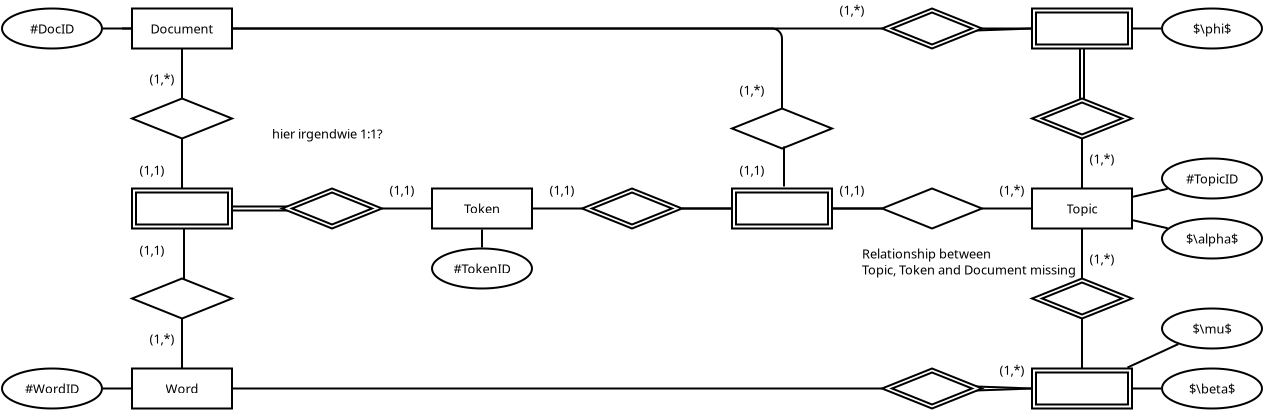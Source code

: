 <?xml version="1.0" encoding="UTF-8"?>
<dia:diagram xmlns:dia="http://www.lysator.liu.se/~alla/dia/">
  <dia:layer name="Background" visible="false">
    <dia:object type="Standard - Line" version="0" id="O0">
      <dia:attribute name="obj_pos">
        <dia:point val="62,13.6"/>
      </dia:attribute>
      <dia:attribute name="obj_bb">
        <dia:rectangle val="61.95,13.55;65.05,13.65"/>
      </dia:attribute>
      <dia:attribute name="conn_endpoints">
        <dia:point val="62,13.6"/>
        <dia:point val="65,13.6"/>
      </dia:attribute>
      <dia:attribute name="numcp">
        <dia:int val="1"/>
      </dia:attribute>
    </dia:object>
    <dia:object type="Standard - Line" version="0" id="O1">
      <dia:attribute name="obj_pos">
        <dia:point val="62,13.4"/>
      </dia:attribute>
      <dia:attribute name="obj_bb">
        <dia:rectangle val="61.95,13.35;64.95,13.45"/>
      </dia:attribute>
      <dia:attribute name="conn_endpoints">
        <dia:point val="62,13.4"/>
        <dia:point val="64.9,13.4"/>
      </dia:attribute>
      <dia:attribute name="numcp">
        <dia:int val="1"/>
      </dia:attribute>
    </dia:object>
    <dia:object type="Standard - Line" version="0" id="O2">
      <dia:attribute name="obj_pos">
        <dia:point val="99.2,22.4"/>
      </dia:attribute>
      <dia:attribute name="obj_bb">
        <dia:rectangle val="99.148,22.348;102.052,22.552"/>
      </dia:attribute>
      <dia:attribute name="conn_endpoints">
        <dia:point val="99.2,22.4"/>
        <dia:point val="102,22.5"/>
      </dia:attribute>
      <dia:attribute name="numcp">
        <dia:int val="1"/>
      </dia:attribute>
      <dia:connections>
        <dia:connection handle="1" to="O78" connection="3"/>
      </dia:connections>
    </dia:object>
    <dia:object type="Standard - Line" version="0" id="O3">
      <dia:attribute name="obj_pos">
        <dia:point val="99.2,22.6"/>
      </dia:attribute>
      <dia:attribute name="obj_bb">
        <dia:rectangle val="99.148,22.448;102.052,22.652"/>
      </dia:attribute>
      <dia:attribute name="conn_endpoints">
        <dia:point val="99.2,22.6"/>
        <dia:point val="102,22.5"/>
      </dia:attribute>
      <dia:attribute name="numcp">
        <dia:int val="1"/>
      </dia:attribute>
      <dia:connections>
        <dia:connection handle="1" to="O78" connection="3"/>
      </dia:connections>
    </dia:object>
    <dia:object type="Standard - Line" version="0" id="O4">
      <dia:attribute name="obj_pos">
        <dia:point val="104.5,19"/>
      </dia:attribute>
      <dia:attribute name="obj_bb">
        <dia:rectangle val="104.45,18.95;104.55,21.75"/>
      </dia:attribute>
      <dia:attribute name="conn_endpoints">
        <dia:point val="104.5,19"/>
        <dia:point val="104.5,21.7"/>
      </dia:attribute>
      <dia:attribute name="numcp">
        <dia:int val="1"/>
      </dia:attribute>
      <dia:connections>
        <dia:connection handle="0" to="O80" connection="6"/>
        <dia:connection handle="1" to="O79" connection="1"/>
      </dia:connections>
    </dia:object>
    <dia:object type="Standard - Line" version="0" id="O5">
      <dia:attribute name="obj_pos">
        <dia:point val="104.5,19"/>
      </dia:attribute>
      <dia:attribute name="obj_bb">
        <dia:rectangle val="104.45,18.95;104.55,21.75"/>
      </dia:attribute>
      <dia:attribute name="conn_endpoints">
        <dia:point val="104.5,19"/>
        <dia:point val="104.5,21.7"/>
      </dia:attribute>
      <dia:attribute name="numcp">
        <dia:int val="1"/>
      </dia:attribute>
      <dia:connections>
        <dia:connection handle="0" to="O80" connection="6"/>
        <dia:connection handle="1" to="O79" connection="1"/>
      </dia:connections>
    </dia:object>
    <dia:object type="Standard - Line" version="0" id="O6">
      <dia:attribute name="obj_pos">
        <dia:point val="99,4.5"/>
      </dia:attribute>
      <dia:attribute name="obj_bb">
        <dia:rectangle val="98.95,4.45;102.05,4.55"/>
      </dia:attribute>
      <dia:attribute name="conn_endpoints">
        <dia:point val="99,4.5"/>
        <dia:point val="102,4.5"/>
      </dia:attribute>
      <dia:attribute name="numcp">
        <dia:int val="1"/>
      </dia:attribute>
      <dia:connections>
        <dia:connection handle="0" to="O66" connection="4"/>
        <dia:connection handle="1" to="O67" connection="3"/>
      </dia:connections>
    </dia:object>
    <dia:object type="Standard - Line" version="0" id="O7">
      <dia:attribute name="obj_pos">
        <dia:point val="104.6,5.4"/>
      </dia:attribute>
      <dia:attribute name="obj_bb">
        <dia:rectangle val="104.55,5.35;104.65,8.15"/>
      </dia:attribute>
      <dia:attribute name="conn_endpoints">
        <dia:point val="104.6,5.4"/>
        <dia:point val="104.6,8.1"/>
      </dia:attribute>
      <dia:attribute name="numcp">
        <dia:int val="1"/>
      </dia:attribute>
    </dia:object>
    <dia:object type="Standard - Line" version="0" id="O8">
      <dia:attribute name="obj_pos">
        <dia:point val="104.4,5.4"/>
      </dia:attribute>
      <dia:attribute name="obj_bb">
        <dia:rectangle val="104.35,5.35;104.45,8.15"/>
      </dia:attribute>
      <dia:attribute name="conn_endpoints">
        <dia:point val="104.4,5.4"/>
        <dia:point val="104.4,8.1"/>
      </dia:attribute>
      <dia:attribute name="numcp">
        <dia:int val="1"/>
      </dia:attribute>
    </dia:object>
    <dia:object type="Standard - Line" version="0" id="O9">
      <dia:attribute name="obj_pos">
        <dia:point val="99.2,4.6"/>
      </dia:attribute>
      <dia:attribute name="obj_bb">
        <dia:rectangle val="99.148,4.448;102.052,4.652"/>
      </dia:attribute>
      <dia:attribute name="conn_endpoints">
        <dia:point val="99.2,4.6"/>
        <dia:point val="102,4.5"/>
      </dia:attribute>
      <dia:attribute name="numcp">
        <dia:int val="1"/>
      </dia:attribute>
      <dia:connections>
        <dia:connection handle="1" to="O67" connection="3"/>
      </dia:connections>
    </dia:object>
    <dia:object type="Standard - Line" version="0" id="O10">
      <dia:attribute name="obj_pos">
        <dia:point val="56.5,4.5"/>
      </dia:attribute>
      <dia:attribute name="obj_bb">
        <dia:rectangle val="56.45,4.45;94.55,4.55"/>
      </dia:attribute>
      <dia:attribute name="conn_endpoints">
        <dia:point val="56.5,4.5"/>
        <dia:point val="94.5,4.5"/>
      </dia:attribute>
      <dia:attribute name="numcp">
        <dia:int val="1"/>
      </dia:attribute>
      <dia:connections>
        <dia:connection handle="1" to="O65" connection="0"/>
      </dia:connections>
    </dia:object>
    <dia:object type="Standard - Line" version="0" id="O11">
      <dia:attribute name="obj_pos">
        <dia:point val="59.4,14.2"/>
      </dia:attribute>
      <dia:attribute name="obj_bb">
        <dia:rectangle val="59.35,14.15;59.45,17.15"/>
      </dia:attribute>
      <dia:attribute name="conn_endpoints">
        <dia:point val="59.4,14.2"/>
        <dia:point val="59.4,17.1"/>
      </dia:attribute>
      <dia:attribute name="numcp">
        <dia:int val="1"/>
      </dia:attribute>
    </dia:object>
    <dia:object type="Standard - Line" version="0" id="O12">
      <dia:attribute name="obj_pos">
        <dia:point val="59.6,14.4"/>
      </dia:attribute>
      <dia:attribute name="obj_bb">
        <dia:rectangle val="59.55,14.35;59.65,17.15"/>
      </dia:attribute>
      <dia:attribute name="conn_endpoints">
        <dia:point val="59.6,14.4"/>
        <dia:point val="59.6,17.1"/>
      </dia:attribute>
      <dia:attribute name="numcp">
        <dia:int val="1"/>
      </dia:attribute>
    </dia:object>
    <dia:object type="Standard - Line" version="0" id="O13">
      <dia:attribute name="obj_pos">
        <dia:point val="59.4,10"/>
      </dia:attribute>
      <dia:attribute name="obj_bb">
        <dia:rectangle val="59.35,9.95;59.45,12.55"/>
      </dia:attribute>
      <dia:attribute name="conn_endpoints">
        <dia:point val="59.4,10"/>
        <dia:point val="59.4,12.5"/>
      </dia:attribute>
      <dia:attribute name="numcp">
        <dia:int val="1"/>
      </dia:attribute>
    </dia:object>
    <dia:object type="Standard - Line" version="0" id="O14">
      <dia:attribute name="obj_pos">
        <dia:point val="59.6,10"/>
      </dia:attribute>
      <dia:attribute name="obj_bb">
        <dia:rectangle val="59.55,9.95;59.65,12.75"/>
      </dia:attribute>
      <dia:attribute name="conn_endpoints">
        <dia:point val="59.6,10"/>
        <dia:point val="59.6,12.7"/>
      </dia:attribute>
      <dia:attribute name="numcp">
        <dia:int val="1"/>
      </dia:attribute>
    </dia:object>
    <dia:object type="Standard - Box" version="0" id="O15">
      <dia:attribute name="obj_pos">
        <dia:point val="57,12.5"/>
      </dia:attribute>
      <dia:attribute name="obj_bb">
        <dia:rectangle val="56.95,12.45;62.05,14.55"/>
      </dia:attribute>
      <dia:attribute name="elem_corner">
        <dia:point val="57,12.5"/>
      </dia:attribute>
      <dia:attribute name="elem_width">
        <dia:real val="5"/>
      </dia:attribute>
      <dia:attribute name="elem_height">
        <dia:real val="2"/>
      </dia:attribute>
      <dia:attribute name="border_width">
        <dia:real val="0.1"/>
      </dia:attribute>
      <dia:attribute name="show_background">
        <dia:boolean val="true"/>
      </dia:attribute>
    </dia:object>
    <dia:object type="Standard - Box" version="0" id="O16">
      <dia:attribute name="obj_pos">
        <dia:point val="57.2,12.7"/>
      </dia:attribute>
      <dia:attribute name="obj_bb">
        <dia:rectangle val="57.15,12.65;61.85,14.35"/>
      </dia:attribute>
      <dia:attribute name="elem_corner">
        <dia:point val="57.2,12.7"/>
      </dia:attribute>
      <dia:attribute name="elem_width">
        <dia:real val="4.6"/>
      </dia:attribute>
      <dia:attribute name="elem_height">
        <dia:real val="1.6"/>
      </dia:attribute>
      <dia:attribute name="border_width">
        <dia:real val="0.1"/>
      </dia:attribute>
      <dia:attribute name="show_background">
        <dia:boolean val="false"/>
      </dia:attribute>
    </dia:object>
    <dia:object type="Standard - Polygon" version="0" id="O17">
      <dia:attribute name="obj_pos">
        <dia:point val="57,18"/>
      </dia:attribute>
      <dia:attribute name="obj_bb">
        <dia:rectangle val="56.865,16.946;62.135,19.054"/>
      </dia:attribute>
      <dia:attribute name="poly_points">
        <dia:point val="57,18"/>
        <dia:point val="59.5,17"/>
        <dia:point val="62,18"/>
        <dia:point val="59.5,19"/>
      </dia:attribute>
      <dia:attribute name="line_width">
        <dia:real val="0.1"/>
      </dia:attribute>
      <dia:attribute name="show_background">
        <dia:boolean val="true"/>
      </dia:attribute>
    </dia:object>
    <dia:object type="Standard - Box" version="0" id="O18">
      <dia:attribute name="obj_pos">
        <dia:point val="57,3.5"/>
      </dia:attribute>
      <dia:attribute name="obj_bb">
        <dia:rectangle val="56.95,3.45;62.05,5.55"/>
      </dia:attribute>
      <dia:attribute name="elem_corner">
        <dia:point val="57,3.5"/>
      </dia:attribute>
      <dia:attribute name="elem_width">
        <dia:real val="5"/>
      </dia:attribute>
      <dia:attribute name="elem_height">
        <dia:real val="2"/>
      </dia:attribute>
      <dia:attribute name="show_background">
        <dia:boolean val="true"/>
      </dia:attribute>
    </dia:object>
    <dia:object type="Standard - Text" version="1" id="O19">
      <dia:attribute name="obj_pos">
        <dia:point val="59.5,4.5"/>
      </dia:attribute>
      <dia:attribute name="obj_bb">
        <dia:rectangle val="57.843,4.128;61.157,4.872"/>
      </dia:attribute>
      <dia:attribute name="text">
        <dia:composite type="text">
          <dia:attribute name="string">
            <dia:string>#Document#</dia:string>
          </dia:attribute>
          <dia:attribute name="font">
            <dia:font family="sans" style="0" name="Helvetica"/>
          </dia:attribute>
          <dia:attribute name="height">
            <dia:real val="0.8"/>
          </dia:attribute>
          <dia:attribute name="pos">
            <dia:point val="59.5,4.723"/>
          </dia:attribute>
          <dia:attribute name="color">
            <dia:color val="#000000"/>
          </dia:attribute>
          <dia:attribute name="alignment">
            <dia:enum val="1"/>
          </dia:attribute>
        </dia:composite>
      </dia:attribute>
      <dia:attribute name="valign">
        <dia:enum val="2"/>
      </dia:attribute>
      <dia:connections>
        <dia:connection handle="0" to="O18" connection="8"/>
      </dia:connections>
    </dia:object>
    <dia:object type="Standard - Ellipse" version="0" id="O20">
      <dia:attribute name="obj_pos">
        <dia:point val="50.5,3.5"/>
      </dia:attribute>
      <dia:attribute name="obj_bb">
        <dia:rectangle val="50.45,3.45;55.55,5.55"/>
      </dia:attribute>
      <dia:attribute name="elem_corner">
        <dia:point val="50.5,3.5"/>
      </dia:attribute>
      <dia:attribute name="elem_width">
        <dia:real val="5"/>
      </dia:attribute>
      <dia:attribute name="elem_height">
        <dia:real val="2"/>
      </dia:attribute>
    </dia:object>
    <dia:object type="Standard - Text" version="1" id="O21">
      <dia:attribute name="obj_pos">
        <dia:point val="53,4.5"/>
      </dia:attribute>
      <dia:attribute name="obj_bb">
        <dia:rectangle val="51.771,4.128;54.229,4.872"/>
      </dia:attribute>
      <dia:attribute name="text">
        <dia:composite type="text">
          <dia:attribute name="string">
            <dia:string>##DocID#</dia:string>
          </dia:attribute>
          <dia:attribute name="font">
            <dia:font family="sans" style="0" name="Helvetica"/>
          </dia:attribute>
          <dia:attribute name="height">
            <dia:real val="0.8"/>
          </dia:attribute>
          <dia:attribute name="pos">
            <dia:point val="53,4.723"/>
          </dia:attribute>
          <dia:attribute name="color">
            <dia:color val="#000000"/>
          </dia:attribute>
          <dia:attribute name="alignment">
            <dia:enum val="1"/>
          </dia:attribute>
        </dia:composite>
      </dia:attribute>
      <dia:attribute name="valign">
        <dia:enum val="2"/>
      </dia:attribute>
      <dia:connections>
        <dia:connection handle="0" to="O20" connection="8"/>
      </dia:connections>
    </dia:object>
    <dia:object type="Standard - Ellipse" version="0" id="O22">
      <dia:attribute name="obj_pos">
        <dia:point val="87,15.5"/>
      </dia:attribute>
      <dia:attribute name="obj_bb">
        <dia:rectangle val="86.95,15.45;92.05,17.55"/>
      </dia:attribute>
      <dia:attribute name="elem_corner">
        <dia:point val="87,15.5"/>
      </dia:attribute>
      <dia:attribute name="elem_width">
        <dia:real val="5"/>
      </dia:attribute>
      <dia:attribute name="elem_height">
        <dia:real val="2"/>
      </dia:attribute>
    </dia:object>
    <dia:object type="Standard - Text" version="1" id="O23">
      <dia:attribute name="obj_pos">
        <dia:point val="89.5,16.5"/>
      </dia:attribute>
      <dia:attribute name="obj_bb">
        <dia:rectangle val="88.925,16.128;90.075,16.872"/>
      </dia:attribute>
      <dia:attribute name="text">
        <dia:composite type="text">
          <dia:attribute name="string">
            <dia:string>#$z$#</dia:string>
          </dia:attribute>
          <dia:attribute name="font">
            <dia:font family="sans" style="0" name="Helvetica"/>
          </dia:attribute>
          <dia:attribute name="height">
            <dia:real val="0.8"/>
          </dia:attribute>
          <dia:attribute name="pos">
            <dia:point val="89.5,16.723"/>
          </dia:attribute>
          <dia:attribute name="color">
            <dia:color val="#000000"/>
          </dia:attribute>
          <dia:attribute name="alignment">
            <dia:enum val="1"/>
          </dia:attribute>
        </dia:composite>
      </dia:attribute>
      <dia:attribute name="valign">
        <dia:enum val="2"/>
      </dia:attribute>
      <dia:connections>
        <dia:connection handle="0" to="O22" connection="8"/>
      </dia:connections>
    </dia:object>
    <dia:object type="Standard - Line" version="0" id="O24">
      <dia:attribute name="obj_pos">
        <dia:point val="56.951,4.5"/>
      </dia:attribute>
      <dia:attribute name="obj_bb">
        <dia:rectangle val="55.499,4.45;57.001,4.55"/>
      </dia:attribute>
      <dia:attribute name="conn_endpoints">
        <dia:point val="56.951,4.5"/>
        <dia:point val="55.549,4.5"/>
      </dia:attribute>
      <dia:attribute name="numcp">
        <dia:int val="1"/>
      </dia:attribute>
      <dia:connections>
        <dia:connection handle="0" to="O18" connection="8"/>
        <dia:connection handle="1" to="O20" connection="8"/>
      </dia:connections>
    </dia:object>
    <dia:object type="Standard - Polygon" version="0" id="O25">
      <dia:attribute name="obj_pos">
        <dia:point val="57,9"/>
      </dia:attribute>
      <dia:attribute name="obj_bb">
        <dia:rectangle val="56.865,7.946;62.135,10.054"/>
      </dia:attribute>
      <dia:attribute name="poly_points">
        <dia:point val="57,9"/>
        <dia:point val="59.5,8"/>
        <dia:point val="62,9"/>
        <dia:point val="59.5,10"/>
      </dia:attribute>
      <dia:attribute name="line_width">
        <dia:real val="0.1"/>
      </dia:attribute>
      <dia:attribute name="show_background">
        <dia:boolean val="true"/>
      </dia:attribute>
    </dia:object>
    <dia:object type="Standard - Line" version="0" id="O26">
      <dia:attribute name="obj_pos">
        <dia:point val="59.5,5.5"/>
      </dia:attribute>
      <dia:attribute name="obj_bb">
        <dia:rectangle val="59.45,5.45;59.55,8.05"/>
      </dia:attribute>
      <dia:attribute name="conn_endpoints">
        <dia:point val="59.5,5.5"/>
        <dia:point val="59.5,8"/>
      </dia:attribute>
      <dia:attribute name="numcp">
        <dia:int val="1"/>
      </dia:attribute>
      <dia:connections>
        <dia:connection handle="0" to="O18" connection="6"/>
        <dia:connection handle="1" to="O25" connection="2"/>
      </dia:connections>
    </dia:object>
    <dia:object type="Standard - Ellipse" version="0" id="O27">
      <dia:attribute name="obj_pos">
        <dia:point val="50.5,12.5"/>
      </dia:attribute>
      <dia:attribute name="obj_bb">
        <dia:rectangle val="50.45,12.45;55.55,14.55"/>
      </dia:attribute>
      <dia:attribute name="elem_corner">
        <dia:point val="50.5,12.5"/>
      </dia:attribute>
      <dia:attribute name="elem_width">
        <dia:real val="5"/>
      </dia:attribute>
      <dia:attribute name="elem_height">
        <dia:real val="2"/>
      </dia:attribute>
    </dia:object>
    <dia:object type="Standard - Text" version="1" id="O28">
      <dia:attribute name="obj_pos">
        <dia:point val="53,13.5"/>
      </dia:attribute>
      <dia:attribute name="obj_bb">
        <dia:rectangle val="52.389,13.127;53.611,13.873"/>
      </dia:attribute>
      <dia:attribute name="text">
        <dia:composite type="text">
          <dia:attribute name="string">
            <dia:string>#$d$#</dia:string>
          </dia:attribute>
          <dia:attribute name="font">
            <dia:font family="sans" style="0" name="Helvetica"/>
          </dia:attribute>
          <dia:attribute name="height">
            <dia:real val="0.8"/>
          </dia:attribute>
          <dia:attribute name="pos">
            <dia:point val="53,13.723"/>
          </dia:attribute>
          <dia:attribute name="color">
            <dia:color val="#000000"/>
          </dia:attribute>
          <dia:attribute name="alignment">
            <dia:enum val="1"/>
          </dia:attribute>
        </dia:composite>
      </dia:attribute>
      <dia:attribute name="valign">
        <dia:enum val="2"/>
      </dia:attribute>
      <dia:connections>
        <dia:connection handle="0" to="O27" connection="8"/>
      </dia:connections>
    </dia:object>
    <dia:object type="Standard - Line" version="0" id="O29">
      <dia:attribute name="obj_pos">
        <dia:point val="56.951,13.5"/>
      </dia:attribute>
      <dia:attribute name="obj_bb">
        <dia:rectangle val="55.499,13.45;57.001,13.55"/>
      </dia:attribute>
      <dia:attribute name="conn_endpoints">
        <dia:point val="56.951,13.5"/>
        <dia:point val="55.549,13.5"/>
      </dia:attribute>
      <dia:attribute name="numcp">
        <dia:int val="1"/>
      </dia:attribute>
      <dia:connections>
        <dia:connection handle="0" to="O15" connection="8"/>
        <dia:connection handle="1" to="O27" connection="8"/>
      </dia:connections>
    </dia:object>
    <dia:object type="Standard - Ellipse" version="0" id="O30">
      <dia:attribute name="obj_pos">
        <dia:point val="72,15.5"/>
      </dia:attribute>
      <dia:attribute name="obj_bb">
        <dia:rectangle val="71.95,15.45;77.05,17.55"/>
      </dia:attribute>
      <dia:attribute name="elem_corner">
        <dia:point val="72,15.5"/>
      </dia:attribute>
      <dia:attribute name="elem_width">
        <dia:real val="5"/>
      </dia:attribute>
      <dia:attribute name="elem_height">
        <dia:real val="2"/>
      </dia:attribute>
    </dia:object>
    <dia:object type="Standard - Text" version="1" id="O31">
      <dia:attribute name="obj_pos">
        <dia:point val="74.5,16.5"/>
      </dia:attribute>
      <dia:attribute name="obj_bb">
        <dia:rectangle val="72.979,16.128;76.021,16.872"/>
      </dia:attribute>
      <dia:attribute name="text">
        <dia:composite type="text">
          <dia:attribute name="string">
            <dia:string>##TokenID#</dia:string>
          </dia:attribute>
          <dia:attribute name="font">
            <dia:font family="sans" style="0" name="Helvetica"/>
          </dia:attribute>
          <dia:attribute name="height">
            <dia:real val="0.8"/>
          </dia:attribute>
          <dia:attribute name="pos">
            <dia:point val="74.5,16.723"/>
          </dia:attribute>
          <dia:attribute name="color">
            <dia:color val="#000000"/>
          </dia:attribute>
          <dia:attribute name="alignment">
            <dia:enum val="1"/>
          </dia:attribute>
        </dia:composite>
      </dia:attribute>
      <dia:attribute name="valign">
        <dia:enum val="2"/>
      </dia:attribute>
      <dia:connections>
        <dia:connection handle="0" to="O30" connection="8"/>
      </dia:connections>
    </dia:object>
    <dia:object type="Standard - Line" version="0" id="O32">
      <dia:attribute name="obj_pos">
        <dia:point val="74.5,15.45"/>
      </dia:attribute>
      <dia:attribute name="obj_bb">
        <dia:rectangle val="74.45,14.5;74.55,15.5"/>
      </dia:attribute>
      <dia:attribute name="conn_endpoints">
        <dia:point val="74.5,15.45"/>
        <dia:point val="74.5,14.55"/>
      </dia:attribute>
      <dia:attribute name="numcp">
        <dia:int val="1"/>
      </dia:attribute>
      <dia:connections>
        <dia:connection handle="0" to="O30" connection="8"/>
        <dia:connection handle="1" to="O56" connection="8"/>
      </dia:connections>
    </dia:object>
    <dia:object type="Standard - Polygon" version="0" id="O33">
      <dia:attribute name="obj_pos">
        <dia:point val="57.5,9"/>
      </dia:attribute>
      <dia:attribute name="obj_bb">
        <dia:rectangle val="57.365,8.146;61.635,9.854"/>
      </dia:attribute>
      <dia:attribute name="poly_points">
        <dia:point val="57.5,9"/>
        <dia:point val="59.5,8.2"/>
        <dia:point val="61.5,9"/>
        <dia:point val="59.5,9.8"/>
      </dia:attribute>
      <dia:attribute name="line_width">
        <dia:real val="0.1"/>
      </dia:attribute>
      <dia:attribute name="show_background">
        <dia:boolean val="false"/>
      </dia:attribute>
    </dia:object>
    <dia:object type="Standard - Box" version="0" id="O34">
      <dia:attribute name="obj_pos">
        <dia:point val="102,12.5"/>
      </dia:attribute>
      <dia:attribute name="obj_bb">
        <dia:rectangle val="101.95,12.45;107.05,14.55"/>
      </dia:attribute>
      <dia:attribute name="elem_corner">
        <dia:point val="102,12.5"/>
      </dia:attribute>
      <dia:attribute name="elem_width">
        <dia:real val="5"/>
      </dia:attribute>
      <dia:attribute name="elem_height">
        <dia:real val="2"/>
      </dia:attribute>
      <dia:attribute name="show_background">
        <dia:boolean val="true"/>
      </dia:attribute>
    </dia:object>
    <dia:object type="Standard - Text" version="1" id="O35">
      <dia:attribute name="obj_pos">
        <dia:point val="104.5,13.5"/>
      </dia:attribute>
      <dia:attribute name="obj_bb">
        <dia:rectangle val="103.694,13.127;105.306,13.873"/>
      </dia:attribute>
      <dia:attribute name="text">
        <dia:composite type="text">
          <dia:attribute name="string">
            <dia:string>#Topic#</dia:string>
          </dia:attribute>
          <dia:attribute name="font">
            <dia:font family="sans" style="0" name="Helvetica"/>
          </dia:attribute>
          <dia:attribute name="height">
            <dia:real val="0.8"/>
          </dia:attribute>
          <dia:attribute name="pos">
            <dia:point val="104.5,13.723"/>
          </dia:attribute>
          <dia:attribute name="color">
            <dia:color val="#000000"/>
          </dia:attribute>
          <dia:attribute name="alignment">
            <dia:enum val="1"/>
          </dia:attribute>
        </dia:composite>
      </dia:attribute>
      <dia:attribute name="valign">
        <dia:enum val="2"/>
      </dia:attribute>
      <dia:connections>
        <dia:connection handle="0" to="O34" connection="8"/>
      </dia:connections>
    </dia:object>
    <dia:object type="Standard - Ellipse" version="0" id="O36">
      <dia:attribute name="obj_pos">
        <dia:point val="108.5,18.5"/>
      </dia:attribute>
      <dia:attribute name="obj_bb">
        <dia:rectangle val="108.45,18.45;113.55,20.55"/>
      </dia:attribute>
      <dia:attribute name="elem_corner">
        <dia:point val="108.5,18.5"/>
      </dia:attribute>
      <dia:attribute name="elem_width">
        <dia:real val="5"/>
      </dia:attribute>
      <dia:attribute name="elem_height">
        <dia:real val="2"/>
      </dia:attribute>
    </dia:object>
    <dia:object type="Standard - Text" version="1" id="O37">
      <dia:attribute name="obj_pos">
        <dia:point val="111,19.5"/>
      </dia:attribute>
      <dia:attribute name="obj_bb">
        <dia:rectangle val="109.971,19.128;112.029,19.872"/>
      </dia:attribute>
      <dia:attribute name="text">
        <dia:composite type="text">
          <dia:attribute name="string">
            <dia:string>#$\mu$#</dia:string>
          </dia:attribute>
          <dia:attribute name="font">
            <dia:font family="sans" style="0" name="Helvetica"/>
          </dia:attribute>
          <dia:attribute name="height">
            <dia:real val="0.8"/>
          </dia:attribute>
          <dia:attribute name="pos">
            <dia:point val="111,19.723"/>
          </dia:attribute>
          <dia:attribute name="color">
            <dia:color val="#000000"/>
          </dia:attribute>
          <dia:attribute name="alignment">
            <dia:enum val="1"/>
          </dia:attribute>
        </dia:composite>
      </dia:attribute>
      <dia:attribute name="valign">
        <dia:enum val="2"/>
      </dia:attribute>
      <dia:connections>
        <dia:connection handle="0" to="O36" connection="8"/>
      </dia:connections>
    </dia:object>
    <dia:object type="Standard - Ellipse" version="0" id="O38">
      <dia:attribute name="obj_pos">
        <dia:point val="108.5,21.5"/>
      </dia:attribute>
      <dia:attribute name="obj_bb">
        <dia:rectangle val="108.45,21.45;113.55,23.55"/>
      </dia:attribute>
      <dia:attribute name="elem_corner">
        <dia:point val="108.5,21.5"/>
      </dia:attribute>
      <dia:attribute name="elem_width">
        <dia:real val="5"/>
      </dia:attribute>
      <dia:attribute name="elem_height">
        <dia:real val="2"/>
      </dia:attribute>
    </dia:object>
    <dia:object type="Standard - Text" version="1" id="O39">
      <dia:attribute name="obj_pos">
        <dia:point val="111,22.5"/>
      </dia:attribute>
      <dia:attribute name="obj_bb">
        <dia:rectangle val="109.763,22.128;112.237,22.872"/>
      </dia:attribute>
      <dia:attribute name="text">
        <dia:composite type="text">
          <dia:attribute name="string">
            <dia:string>#$\beta$#</dia:string>
          </dia:attribute>
          <dia:attribute name="font">
            <dia:font family="sans" style="0" name="Helvetica"/>
          </dia:attribute>
          <dia:attribute name="height">
            <dia:real val="0.8"/>
          </dia:attribute>
          <dia:attribute name="pos">
            <dia:point val="111,22.723"/>
          </dia:attribute>
          <dia:attribute name="color">
            <dia:color val="#000000"/>
          </dia:attribute>
          <dia:attribute name="alignment">
            <dia:enum val="1"/>
          </dia:attribute>
        </dia:composite>
      </dia:attribute>
      <dia:attribute name="valign">
        <dia:enum val="2"/>
      </dia:attribute>
      <dia:connections>
        <dia:connection handle="0" to="O38" connection="8"/>
      </dia:connections>
    </dia:object>
    <dia:object type="Standard - Ellipse" version="0" id="O40">
      <dia:attribute name="obj_pos">
        <dia:point val="108.5,11"/>
      </dia:attribute>
      <dia:attribute name="obj_bb">
        <dia:rectangle val="108.45,10.95;113.55,13.05"/>
      </dia:attribute>
      <dia:attribute name="elem_corner">
        <dia:point val="108.5,11"/>
      </dia:attribute>
      <dia:attribute name="elem_width">
        <dia:real val="5"/>
      </dia:attribute>
      <dia:attribute name="elem_height">
        <dia:real val="2"/>
      </dia:attribute>
    </dia:object>
    <dia:object type="Standard - Text" version="1" id="O41">
      <dia:attribute name="obj_pos">
        <dia:point val="111,12"/>
      </dia:attribute>
      <dia:attribute name="obj_bb">
        <dia:rectangle val="109.584,11.627;112.416,12.373"/>
      </dia:attribute>
      <dia:attribute name="text">
        <dia:composite type="text">
          <dia:attribute name="string">
            <dia:string>##TopicID#</dia:string>
          </dia:attribute>
          <dia:attribute name="font">
            <dia:font family="sans" style="0" name="Helvetica"/>
          </dia:attribute>
          <dia:attribute name="height">
            <dia:real val="0.8"/>
          </dia:attribute>
          <dia:attribute name="pos">
            <dia:point val="111,12.223"/>
          </dia:attribute>
          <dia:attribute name="color">
            <dia:color val="#000000"/>
          </dia:attribute>
          <dia:attribute name="alignment">
            <dia:enum val="1"/>
          </dia:attribute>
        </dia:composite>
      </dia:attribute>
      <dia:attribute name="valign">
        <dia:enum val="2"/>
      </dia:attribute>
      <dia:connections>
        <dia:connection handle="0" to="O40" connection="8"/>
      </dia:connections>
    </dia:object>
    <dia:object type="Standard - Line" version="0" id="O42">
      <dia:attribute name="obj_pos">
        <dia:point val="107.049,12.912"/>
      </dia:attribute>
      <dia:attribute name="obj_bb">
        <dia:rectangle val="106.989,12.451;108.846,12.972"/>
      </dia:attribute>
      <dia:attribute name="conn_endpoints">
        <dia:point val="107.049,12.912"/>
        <dia:point val="108.786,12.511"/>
      </dia:attribute>
      <dia:attribute name="numcp">
        <dia:int val="1"/>
      </dia:attribute>
      <dia:connections>
        <dia:connection handle="0" to="O34" connection="8"/>
        <dia:connection handle="1" to="O40" connection="8"/>
      </dia:connections>
    </dia:object>
    <dia:object type="Standard - Box" version="0" id="O43">
      <dia:attribute name="obj_pos">
        <dia:point val="57,21.5"/>
      </dia:attribute>
      <dia:attribute name="obj_bb">
        <dia:rectangle val="56.95,21.45;62.05,23.55"/>
      </dia:attribute>
      <dia:attribute name="elem_corner">
        <dia:point val="57,21.5"/>
      </dia:attribute>
      <dia:attribute name="elem_width">
        <dia:real val="5"/>
      </dia:attribute>
      <dia:attribute name="elem_height">
        <dia:real val="2"/>
      </dia:attribute>
      <dia:attribute name="show_background">
        <dia:boolean val="true"/>
      </dia:attribute>
    </dia:object>
    <dia:object type="Standard - Text" version="1" id="O44">
      <dia:attribute name="obj_pos">
        <dia:point val="59.5,22.5"/>
      </dia:attribute>
      <dia:attribute name="obj_bb">
        <dia:rectangle val="58.676,22.128;60.324,22.872"/>
      </dia:attribute>
      <dia:attribute name="text">
        <dia:composite type="text">
          <dia:attribute name="string">
            <dia:string>#Word#</dia:string>
          </dia:attribute>
          <dia:attribute name="font">
            <dia:font family="sans" style="0" name="Helvetica"/>
          </dia:attribute>
          <dia:attribute name="height">
            <dia:real val="0.8"/>
          </dia:attribute>
          <dia:attribute name="pos">
            <dia:point val="59.5,22.723"/>
          </dia:attribute>
          <dia:attribute name="color">
            <dia:color val="#000000"/>
          </dia:attribute>
          <dia:attribute name="alignment">
            <dia:enum val="1"/>
          </dia:attribute>
        </dia:composite>
      </dia:attribute>
      <dia:attribute name="valign">
        <dia:enum val="2"/>
      </dia:attribute>
      <dia:connections>
        <dia:connection handle="0" to="O43" connection="8"/>
      </dia:connections>
    </dia:object>
    <dia:object type="Standard - Ellipse" version="0" id="O45">
      <dia:attribute name="obj_pos">
        <dia:point val="108.5,3.5"/>
      </dia:attribute>
      <dia:attribute name="obj_bb">
        <dia:rectangle val="108.45,3.45;113.55,5.55"/>
      </dia:attribute>
      <dia:attribute name="elem_corner">
        <dia:point val="108.5,3.5"/>
      </dia:attribute>
      <dia:attribute name="elem_width">
        <dia:real val="5"/>
      </dia:attribute>
      <dia:attribute name="elem_height">
        <dia:real val="2"/>
      </dia:attribute>
    </dia:object>
    <dia:object type="Standard - Text" version="1" id="O46">
      <dia:attribute name="obj_pos">
        <dia:point val="111,4.5"/>
      </dia:attribute>
      <dia:attribute name="obj_bb">
        <dia:rectangle val="109.99,4.128;112.01,4.872"/>
      </dia:attribute>
      <dia:attribute name="text">
        <dia:composite type="text">
          <dia:attribute name="string">
            <dia:string>#$\phi$#</dia:string>
          </dia:attribute>
          <dia:attribute name="font">
            <dia:font family="sans" style="0" name="Helvetica"/>
          </dia:attribute>
          <dia:attribute name="height">
            <dia:real val="0.8"/>
          </dia:attribute>
          <dia:attribute name="pos">
            <dia:point val="111,4.723"/>
          </dia:attribute>
          <dia:attribute name="color">
            <dia:color val="#000000"/>
          </dia:attribute>
          <dia:attribute name="alignment">
            <dia:enum val="1"/>
          </dia:attribute>
        </dia:composite>
      </dia:attribute>
      <dia:attribute name="valign">
        <dia:enum val="2"/>
      </dia:attribute>
      <dia:connections>
        <dia:connection handle="0" to="O45" connection="8"/>
      </dia:connections>
    </dia:object>
    <dia:object type="Standard - Ellipse" version="0" id="O47">
      <dia:attribute name="obj_pos">
        <dia:point val="108.5,14"/>
      </dia:attribute>
      <dia:attribute name="obj_bb">
        <dia:rectangle val="108.45,13.95;113.55,16.05"/>
      </dia:attribute>
      <dia:attribute name="elem_corner">
        <dia:point val="108.5,14"/>
      </dia:attribute>
      <dia:attribute name="elem_width">
        <dia:real val="5"/>
      </dia:attribute>
      <dia:attribute name="elem_height">
        <dia:real val="2"/>
      </dia:attribute>
    </dia:object>
    <dia:object type="Standard - Text" version="1" id="O48">
      <dia:attribute name="obj_pos">
        <dia:point val="111,15"/>
      </dia:attribute>
      <dia:attribute name="obj_bb">
        <dia:rectangle val="109.597,14.627;112.403,15.373"/>
      </dia:attribute>
      <dia:attribute name="text">
        <dia:composite type="text">
          <dia:attribute name="string">
            <dia:string>#$\alpha$#</dia:string>
          </dia:attribute>
          <dia:attribute name="font">
            <dia:font family="sans" style="0" name="Helvetica"/>
          </dia:attribute>
          <dia:attribute name="height">
            <dia:real val="0.8"/>
          </dia:attribute>
          <dia:attribute name="pos">
            <dia:point val="111,15.223"/>
          </dia:attribute>
          <dia:attribute name="color">
            <dia:color val="#000000"/>
          </dia:attribute>
          <dia:attribute name="alignment">
            <dia:enum val="1"/>
          </dia:attribute>
        </dia:composite>
      </dia:attribute>
      <dia:attribute name="valign">
        <dia:enum val="2"/>
      </dia:attribute>
      <dia:connections>
        <dia:connection handle="0" to="O47" connection="8"/>
      </dia:connections>
    </dia:object>
    <dia:object type="Standard - Line" version="0" id="O49">
      <dia:attribute name="obj_pos">
        <dia:point val="59.5,19"/>
      </dia:attribute>
      <dia:attribute name="obj_bb">
        <dia:rectangle val="59.45,18.95;59.55,21.55"/>
      </dia:attribute>
      <dia:attribute name="conn_endpoints">
        <dia:point val="59.5,19"/>
        <dia:point val="59.5,21.5"/>
      </dia:attribute>
      <dia:attribute name="numcp">
        <dia:int val="1"/>
      </dia:attribute>
      <dia:connections>
        <dia:connection handle="0" to="O17" connection="6"/>
        <dia:connection handle="1" to="O43" connection="1"/>
      </dia:connections>
    </dia:object>
    <dia:object type="Standard - Ellipse" version="0" id="O50">
      <dia:attribute name="obj_pos">
        <dia:point val="50.5,21.5"/>
      </dia:attribute>
      <dia:attribute name="obj_bb">
        <dia:rectangle val="50.45,21.45;55.55,23.55"/>
      </dia:attribute>
      <dia:attribute name="elem_corner">
        <dia:point val="50.5,21.5"/>
      </dia:attribute>
      <dia:attribute name="elem_width">
        <dia:real val="5"/>
      </dia:attribute>
      <dia:attribute name="elem_height">
        <dia:real val="2"/>
      </dia:attribute>
    </dia:object>
    <dia:object type="Standard - Text" version="1" id="O51">
      <dia:attribute name="obj_pos">
        <dia:point val="53,22.5"/>
      </dia:attribute>
      <dia:attribute name="obj_bb">
        <dia:rectangle val="51.566,22.128;54.434,22.872"/>
      </dia:attribute>
      <dia:attribute name="text">
        <dia:composite type="text">
          <dia:attribute name="string">
            <dia:string>##WordID#</dia:string>
          </dia:attribute>
          <dia:attribute name="font">
            <dia:font family="sans" style="0" name="Helvetica"/>
          </dia:attribute>
          <dia:attribute name="height">
            <dia:real val="0.8"/>
          </dia:attribute>
          <dia:attribute name="pos">
            <dia:point val="53,22.723"/>
          </dia:attribute>
          <dia:attribute name="color">
            <dia:color val="#000000"/>
          </dia:attribute>
          <dia:attribute name="alignment">
            <dia:enum val="1"/>
          </dia:attribute>
        </dia:composite>
      </dia:attribute>
      <dia:attribute name="valign">
        <dia:enum val="2"/>
      </dia:attribute>
      <dia:connections>
        <dia:connection handle="0" to="O50" connection="8"/>
      </dia:connections>
    </dia:object>
    <dia:object type="Standard - Line" version="0" id="O52">
      <dia:attribute name="obj_pos">
        <dia:point val="56.951,22.5"/>
      </dia:attribute>
      <dia:attribute name="obj_bb">
        <dia:rectangle val="55.499,22.45;57.001,22.55"/>
      </dia:attribute>
      <dia:attribute name="conn_endpoints">
        <dia:point val="56.951,22.5"/>
        <dia:point val="55.549,22.5"/>
      </dia:attribute>
      <dia:attribute name="numcp">
        <dia:int val="1"/>
      </dia:attribute>
      <dia:connections>
        <dia:connection handle="0" to="O43" connection="8"/>
        <dia:connection handle="1" to="O50" connection="8"/>
      </dia:connections>
    </dia:object>
    <dia:object type="Standard - Line" version="0" id="O53">
      <dia:attribute name="obj_pos">
        <dia:point val="107.049,14.088"/>
      </dia:attribute>
      <dia:attribute name="obj_bb">
        <dia:rectangle val="106.989,14.028;108.846,14.549"/>
      </dia:attribute>
      <dia:attribute name="conn_endpoints">
        <dia:point val="107.049,14.088"/>
        <dia:point val="108.786,14.489"/>
      </dia:attribute>
      <dia:attribute name="numcp">
        <dia:int val="1"/>
      </dia:attribute>
      <dia:connections>
        <dia:connection handle="0" to="O34" connection="8"/>
        <dia:connection handle="1" to="O47" connection="8"/>
      </dia:connections>
    </dia:object>
    <dia:object type="Standard - Line" version="0" id="O54">
      <dia:attribute name="obj_pos">
        <dia:point val="107.049,4.5"/>
      </dia:attribute>
      <dia:attribute name="obj_bb">
        <dia:rectangle val="106.999,4.45;108.501,4.55"/>
      </dia:attribute>
      <dia:attribute name="conn_endpoints">
        <dia:point val="107.049,4.5"/>
        <dia:point val="108.451,4.5"/>
      </dia:attribute>
      <dia:attribute name="numcp">
        <dia:int val="1"/>
      </dia:attribute>
      <dia:connections>
        <dia:connection handle="0" to="O67" connection="8"/>
        <dia:connection handle="1" to="O45" connection="8"/>
      </dia:connections>
    </dia:object>
    <dia:object type="Standard - Polygon" version="0" id="O55">
      <dia:attribute name="obj_pos">
        <dia:point val="57.5,18"/>
      </dia:attribute>
      <dia:attribute name="obj_bb">
        <dia:rectangle val="57.365,17.146;61.635,18.854"/>
      </dia:attribute>
      <dia:attribute name="poly_points">
        <dia:point val="57.5,18"/>
        <dia:point val="59.5,17.2"/>
        <dia:point val="61.5,18"/>
        <dia:point val="59.5,18.8"/>
      </dia:attribute>
      <dia:attribute name="line_width">
        <dia:real val="0.1"/>
      </dia:attribute>
      <dia:attribute name="show_background">
        <dia:boolean val="false"/>
      </dia:attribute>
    </dia:object>
    <dia:object type="Standard - Box" version="0" id="O56">
      <dia:attribute name="obj_pos">
        <dia:point val="72,12.5"/>
      </dia:attribute>
      <dia:attribute name="obj_bb">
        <dia:rectangle val="71.95,12.45;77.05,14.55"/>
      </dia:attribute>
      <dia:attribute name="elem_corner">
        <dia:point val="72,12.5"/>
      </dia:attribute>
      <dia:attribute name="elem_width">
        <dia:real val="5"/>
      </dia:attribute>
      <dia:attribute name="elem_height">
        <dia:real val="2"/>
      </dia:attribute>
      <dia:attribute name="border_width">
        <dia:real val="0.1"/>
      </dia:attribute>
      <dia:attribute name="show_background">
        <dia:boolean val="true"/>
      </dia:attribute>
    </dia:object>
    <dia:object type="Standard - Text" version="1" id="O57">
      <dia:attribute name="obj_pos">
        <dia:point val="74.5,13.5"/>
      </dia:attribute>
      <dia:attribute name="obj_bb">
        <dia:rectangle val="73.589,13.127;75.411,13.873"/>
      </dia:attribute>
      <dia:attribute name="text">
        <dia:composite type="text">
          <dia:attribute name="string">
            <dia:string>#Token#</dia:string>
          </dia:attribute>
          <dia:attribute name="font">
            <dia:font family="sans" style="0" name="Helvetica"/>
          </dia:attribute>
          <dia:attribute name="height">
            <dia:real val="0.8"/>
          </dia:attribute>
          <dia:attribute name="pos">
            <dia:point val="74.5,13.723"/>
          </dia:attribute>
          <dia:attribute name="color">
            <dia:color val="#000000"/>
          </dia:attribute>
          <dia:attribute name="alignment">
            <dia:enum val="1"/>
          </dia:attribute>
        </dia:composite>
      </dia:attribute>
      <dia:attribute name="valign">
        <dia:enum val="2"/>
      </dia:attribute>
      <dia:connections>
        <dia:connection handle="0" to="O56" connection="8"/>
      </dia:connections>
    </dia:object>
    <dia:object type="Standard - Polygon" version="0" id="O58">
      <dia:attribute name="obj_pos">
        <dia:point val="64.5,13.5"/>
      </dia:attribute>
      <dia:attribute name="obj_bb">
        <dia:rectangle val="64.365,12.446;69.635,14.554"/>
      </dia:attribute>
      <dia:attribute name="poly_points">
        <dia:point val="64.5,13.5"/>
        <dia:point val="67,12.5"/>
        <dia:point val="69.5,13.5"/>
        <dia:point val="67,14.5"/>
      </dia:attribute>
      <dia:attribute name="line_width">
        <dia:real val="0.1"/>
      </dia:attribute>
      <dia:attribute name="show_background">
        <dia:boolean val="true"/>
      </dia:attribute>
    </dia:object>
    <dia:object type="Standard - Polygon" version="0" id="O59">
      <dia:attribute name="obj_pos">
        <dia:point val="65,13.5"/>
      </dia:attribute>
      <dia:attribute name="obj_bb">
        <dia:rectangle val="64.865,12.646;69.135,14.354"/>
      </dia:attribute>
      <dia:attribute name="poly_points">
        <dia:point val="65,13.5"/>
        <dia:point val="67,12.7"/>
        <dia:point val="69,13.5"/>
        <dia:point val="67,14.3"/>
      </dia:attribute>
      <dia:attribute name="line_width">
        <dia:real val="0.1"/>
      </dia:attribute>
      <dia:attribute name="show_background">
        <dia:boolean val="false"/>
      </dia:attribute>
    </dia:object>
    <dia:object type="Standard - Line" version="0" id="O60">
      <dia:attribute name="obj_pos">
        <dia:point val="71.95,13.5"/>
      </dia:attribute>
      <dia:attribute name="obj_bb">
        <dia:rectangle val="69.45,13.45;72.0,13.55"/>
      </dia:attribute>
      <dia:attribute name="conn_endpoints">
        <dia:point val="71.95,13.5"/>
        <dia:point val="69.5,13.5"/>
      </dia:attribute>
      <dia:attribute name="numcp">
        <dia:int val="1"/>
      </dia:attribute>
      <dia:connections>
        <dia:connection handle="0" to="O56" connection="8"/>
        <dia:connection handle="1" to="O58" connection="8"/>
      </dia:connections>
    </dia:object>
    <dia:object type="Standard - Text" version="1" id="O61">
      <dia:attribute name="obj_pos">
        <dia:point val="64,10"/>
      </dia:attribute>
      <dia:attribute name="obj_bb">
        <dia:rectangle val="64,9.405;70.155,10.15"/>
      </dia:attribute>
      <dia:attribute name="text">
        <dia:composite type="text">
          <dia:attribute name="string">
            <dia:string>#hier irgendwie 1:1?#</dia:string>
          </dia:attribute>
          <dia:attribute name="font">
            <dia:font family="sans" style="0" name="Helvetica"/>
          </dia:attribute>
          <dia:attribute name="height">
            <dia:real val="0.8"/>
          </dia:attribute>
          <dia:attribute name="pos">
            <dia:point val="64,10"/>
          </dia:attribute>
          <dia:attribute name="color">
            <dia:color val="#000000"/>
          </dia:attribute>
          <dia:attribute name="alignment">
            <dia:enum val="0"/>
          </dia:attribute>
        </dia:composite>
      </dia:attribute>
      <dia:attribute name="valign">
        <dia:enum val="3"/>
      </dia:attribute>
    </dia:object>
    <dia:object type="Standard - Text" version="1" id="O62">
      <dia:attribute name="obj_pos">
        <dia:point val="70.5,13"/>
      </dia:attribute>
      <dia:attribute name="obj_bb">
        <dia:rectangle val="69.741,12.255;71.259,13"/>
      </dia:attribute>
      <dia:attribute name="text">
        <dia:composite type="text">
          <dia:attribute name="string">
            <dia:string>#(1,1)#</dia:string>
          </dia:attribute>
          <dia:attribute name="font">
            <dia:font family="sans" style="0" name="Helvetica"/>
          </dia:attribute>
          <dia:attribute name="height">
            <dia:real val="0.8"/>
          </dia:attribute>
          <dia:attribute name="pos">
            <dia:point val="70.5,12.85"/>
          </dia:attribute>
          <dia:attribute name="color">
            <dia:color val="#000000"/>
          </dia:attribute>
          <dia:attribute name="alignment">
            <dia:enum val="1"/>
          </dia:attribute>
        </dia:composite>
      </dia:attribute>
      <dia:attribute name="valign">
        <dia:enum val="1"/>
      </dia:attribute>
    </dia:object>
    <dia:object type="Standard - Text" version="1" id="O63">
      <dia:attribute name="obj_pos">
        <dia:point val="58.5,7"/>
      </dia:attribute>
      <dia:attribute name="obj_bb">
        <dia:rectangle val="57.785,6.628;59.215,7.372"/>
      </dia:attribute>
      <dia:attribute name="text">
        <dia:composite type="text">
          <dia:attribute name="string">
            <dia:string>#(1,*)#</dia:string>
          </dia:attribute>
          <dia:attribute name="font">
            <dia:font family="sans" style="0" name="Helvetica"/>
          </dia:attribute>
          <dia:attribute name="height">
            <dia:real val="0.8"/>
          </dia:attribute>
          <dia:attribute name="pos">
            <dia:point val="58.5,7.223"/>
          </dia:attribute>
          <dia:attribute name="color">
            <dia:color val="#000000"/>
          </dia:attribute>
          <dia:attribute name="alignment">
            <dia:enum val="1"/>
          </dia:attribute>
        </dia:composite>
      </dia:attribute>
      <dia:attribute name="valign">
        <dia:enum val="2"/>
      </dia:attribute>
    </dia:object>
    <dia:object type="Standard - Text" version="1" id="O64">
      <dia:attribute name="obj_pos">
        <dia:point val="58.5,20"/>
      </dia:attribute>
      <dia:attribute name="obj_bb">
        <dia:rectangle val="57.785,19.628;59.215,20.372"/>
      </dia:attribute>
      <dia:attribute name="text">
        <dia:composite type="text">
          <dia:attribute name="string">
            <dia:string>#(1,*)#</dia:string>
          </dia:attribute>
          <dia:attribute name="font">
            <dia:font family="sans" style="0" name="Helvetica"/>
          </dia:attribute>
          <dia:attribute name="height">
            <dia:real val="0.8"/>
          </dia:attribute>
          <dia:attribute name="pos">
            <dia:point val="58.5,20.223"/>
          </dia:attribute>
          <dia:attribute name="color">
            <dia:color val="#000000"/>
          </dia:attribute>
          <dia:attribute name="alignment">
            <dia:enum val="1"/>
          </dia:attribute>
        </dia:composite>
      </dia:attribute>
      <dia:attribute name="valign">
        <dia:enum val="2"/>
      </dia:attribute>
    </dia:object>
    <dia:object type="Standard - Polygon" version="0" id="O65">
      <dia:attribute name="obj_pos">
        <dia:point val="94.5,4.5"/>
      </dia:attribute>
      <dia:attribute name="obj_bb">
        <dia:rectangle val="94.365,3.446;99.635,5.554"/>
      </dia:attribute>
      <dia:attribute name="poly_points">
        <dia:point val="94.5,4.5"/>
        <dia:point val="97,3.5"/>
        <dia:point val="99.5,4.5"/>
        <dia:point val="97,5.5"/>
      </dia:attribute>
      <dia:attribute name="line_width">
        <dia:real val="0.1"/>
      </dia:attribute>
      <dia:attribute name="show_background">
        <dia:boolean val="true"/>
      </dia:attribute>
    </dia:object>
    <dia:object type="Standard - Polygon" version="0" id="O66">
      <dia:attribute name="obj_pos">
        <dia:point val="95,4.5"/>
      </dia:attribute>
      <dia:attribute name="obj_bb">
        <dia:rectangle val="94.865,3.646;99.135,5.354"/>
      </dia:attribute>
      <dia:attribute name="poly_points">
        <dia:point val="95,4.5"/>
        <dia:point val="97,3.7"/>
        <dia:point val="99,4.5"/>
        <dia:point val="97,5.3"/>
      </dia:attribute>
      <dia:attribute name="line_width">
        <dia:real val="0.1"/>
      </dia:attribute>
      <dia:attribute name="show_background">
        <dia:boolean val="false"/>
      </dia:attribute>
    </dia:object>
    <dia:object type="Standard - Box" version="0" id="O67">
      <dia:attribute name="obj_pos">
        <dia:point val="102,3.5"/>
      </dia:attribute>
      <dia:attribute name="obj_bb">
        <dia:rectangle val="101.95,3.45;107.05,5.55"/>
      </dia:attribute>
      <dia:attribute name="elem_corner">
        <dia:point val="102,3.5"/>
      </dia:attribute>
      <dia:attribute name="elem_width">
        <dia:real val="5"/>
      </dia:attribute>
      <dia:attribute name="elem_height">
        <dia:real val="2"/>
      </dia:attribute>
      <dia:attribute name="border_width">
        <dia:real val="0.1"/>
      </dia:attribute>
      <dia:attribute name="show_background">
        <dia:boolean val="true"/>
      </dia:attribute>
    </dia:object>
    <dia:object type="Standard - Box" version="0" id="O68">
      <dia:attribute name="obj_pos">
        <dia:point val="102.2,3.7"/>
      </dia:attribute>
      <dia:attribute name="obj_bb">
        <dia:rectangle val="102.15,3.65;106.85,5.35"/>
      </dia:attribute>
      <dia:attribute name="elem_corner">
        <dia:point val="102.2,3.7"/>
      </dia:attribute>
      <dia:attribute name="elem_width">
        <dia:real val="4.6"/>
      </dia:attribute>
      <dia:attribute name="elem_height">
        <dia:real val="1.6"/>
      </dia:attribute>
      <dia:attribute name="border_width">
        <dia:real val="0.1"/>
      </dia:attribute>
      <dia:attribute name="show_background">
        <dia:boolean val="false"/>
      </dia:attribute>
    </dia:object>
    <dia:object type="Standard - Line" version="0" id="O69">
      <dia:attribute name="obj_pos">
        <dia:point val="89.5,15.5"/>
      </dia:attribute>
      <dia:attribute name="obj_bb">
        <dia:rectangle val="89.45,14.45;89.55,15.55"/>
      </dia:attribute>
      <dia:attribute name="conn_endpoints">
        <dia:point val="89.5,15.5"/>
        <dia:point val="89.5,14.5"/>
      </dia:attribute>
      <dia:attribute name="numcp">
        <dia:int val="1"/>
      </dia:attribute>
      <dia:connections>
        <dia:connection handle="0" to="O22" connection="1"/>
        <dia:connection handle="1" to="O90" connection="6"/>
      </dia:connections>
    </dia:object>
    <dia:object type="Standard - Polygon" version="0" id="O70">
      <dia:attribute name="obj_pos">
        <dia:point val="102,9"/>
      </dia:attribute>
      <dia:attribute name="obj_bb">
        <dia:rectangle val="101.865,7.946;107.135,10.054"/>
      </dia:attribute>
      <dia:attribute name="poly_points">
        <dia:point val="102,9"/>
        <dia:point val="104.5,8"/>
        <dia:point val="107,9"/>
        <dia:point val="104.5,10"/>
      </dia:attribute>
      <dia:attribute name="line_width">
        <dia:real val="0.1"/>
      </dia:attribute>
      <dia:attribute name="show_background">
        <dia:boolean val="true"/>
      </dia:attribute>
    </dia:object>
    <dia:object type="Standard - Polygon" version="0" id="O71">
      <dia:attribute name="obj_pos">
        <dia:point val="102.5,9"/>
      </dia:attribute>
      <dia:attribute name="obj_bb">
        <dia:rectangle val="102.365,8.146;106.635,9.854"/>
      </dia:attribute>
      <dia:attribute name="poly_points">
        <dia:point val="102.5,9"/>
        <dia:point val="104.5,8.2"/>
        <dia:point val="106.5,9"/>
        <dia:point val="104.5,9.8"/>
      </dia:attribute>
      <dia:attribute name="line_width">
        <dia:real val="0.1"/>
      </dia:attribute>
      <dia:attribute name="show_background">
        <dia:boolean val="false"/>
      </dia:attribute>
    </dia:object>
    <dia:object type="Standard - Line" version="0" id="O72">
      <dia:attribute name="obj_pos">
        <dia:point val="104.5,10"/>
      </dia:attribute>
      <dia:attribute name="obj_bb">
        <dia:rectangle val="104.45,9.95;104.55,12.55"/>
      </dia:attribute>
      <dia:attribute name="conn_endpoints">
        <dia:point val="104.5,10"/>
        <dia:point val="104.5,12.5"/>
      </dia:attribute>
      <dia:attribute name="numcp">
        <dia:int val="1"/>
      </dia:attribute>
      <dia:connections>
        <dia:connection handle="0" to="O70" connection="6"/>
        <dia:connection handle="1" to="O34" connection="1"/>
      </dia:connections>
    </dia:object>
    <dia:object type="Standard - Text" version="1" id="O73">
      <dia:attribute name="obj_pos">
        <dia:point val="105.5,11"/>
      </dia:attribute>
      <dia:attribute name="obj_bb">
        <dia:rectangle val="104.785,10.627;106.215,11.373"/>
      </dia:attribute>
      <dia:attribute name="text">
        <dia:composite type="text">
          <dia:attribute name="string">
            <dia:string>#(1,*)#</dia:string>
          </dia:attribute>
          <dia:attribute name="font">
            <dia:font family="sans" style="0" name="Helvetica"/>
          </dia:attribute>
          <dia:attribute name="height">
            <dia:real val="0.8"/>
          </dia:attribute>
          <dia:attribute name="pos">
            <dia:point val="105.5,11.223"/>
          </dia:attribute>
          <dia:attribute name="color">
            <dia:color val="#000000"/>
          </dia:attribute>
          <dia:attribute name="alignment">
            <dia:enum val="1"/>
          </dia:attribute>
        </dia:composite>
      </dia:attribute>
      <dia:attribute name="valign">
        <dia:enum val="2"/>
      </dia:attribute>
    </dia:object>
    <dia:object type="Standard - Text" version="1" id="O74">
      <dia:attribute name="obj_pos">
        <dia:point val="93,4"/>
      </dia:attribute>
      <dia:attribute name="obj_bb">
        <dia:rectangle val="92.285,3.255;93.715,4"/>
      </dia:attribute>
      <dia:attribute name="text">
        <dia:composite type="text">
          <dia:attribute name="string">
            <dia:string>#(1,*)#</dia:string>
          </dia:attribute>
          <dia:attribute name="font">
            <dia:font family="sans" style="0" name="Helvetica"/>
          </dia:attribute>
          <dia:attribute name="height">
            <dia:real val="0.8"/>
          </dia:attribute>
          <dia:attribute name="pos">
            <dia:point val="93,3.85"/>
          </dia:attribute>
          <dia:attribute name="color">
            <dia:color val="#000000"/>
          </dia:attribute>
          <dia:attribute name="alignment">
            <dia:enum val="1"/>
          </dia:attribute>
        </dia:composite>
      </dia:attribute>
      <dia:attribute name="valign">
        <dia:enum val="1"/>
      </dia:attribute>
    </dia:object>
    <dia:object type="Standard - Line" version="0" id="O75">
      <dia:attribute name="obj_pos">
        <dia:point val="62.048,22.5"/>
      </dia:attribute>
      <dia:attribute name="obj_bb">
        <dia:rectangle val="61.998,22.45;94.55,22.55"/>
      </dia:attribute>
      <dia:attribute name="conn_endpoints">
        <dia:point val="62.048,22.5"/>
        <dia:point val="94.5,22.5"/>
      </dia:attribute>
      <dia:attribute name="numcp">
        <dia:int val="1"/>
      </dia:attribute>
      <dia:connections>
        <dia:connection handle="0" to="O43" connection="8"/>
        <dia:connection handle="1" to="O76" connection="0"/>
      </dia:connections>
    </dia:object>
    <dia:object type="Standard - Polygon" version="0" id="O76">
      <dia:attribute name="obj_pos">
        <dia:point val="94.5,22.5"/>
      </dia:attribute>
      <dia:attribute name="obj_bb">
        <dia:rectangle val="94.365,21.446;99.635,23.554"/>
      </dia:attribute>
      <dia:attribute name="poly_points">
        <dia:point val="94.5,22.5"/>
        <dia:point val="97,21.5"/>
        <dia:point val="99.5,22.5"/>
        <dia:point val="97,23.5"/>
      </dia:attribute>
      <dia:attribute name="line_width">
        <dia:real val="0.1"/>
      </dia:attribute>
      <dia:attribute name="show_background">
        <dia:boolean val="true"/>
      </dia:attribute>
    </dia:object>
    <dia:object type="Standard - Polygon" version="0" id="O77">
      <dia:attribute name="obj_pos">
        <dia:point val="95,22.5"/>
      </dia:attribute>
      <dia:attribute name="obj_bb">
        <dia:rectangle val="94.865,21.646;99.135,23.354"/>
      </dia:attribute>
      <dia:attribute name="poly_points">
        <dia:point val="95,22.5"/>
        <dia:point val="97,21.7"/>
        <dia:point val="99,22.5"/>
        <dia:point val="97,23.3"/>
      </dia:attribute>
      <dia:attribute name="line_width">
        <dia:real val="0.1"/>
      </dia:attribute>
      <dia:attribute name="show_background">
        <dia:boolean val="false"/>
      </dia:attribute>
    </dia:object>
    <dia:object type="Standard - Box" version="0" id="O78">
      <dia:attribute name="obj_pos">
        <dia:point val="102,21.5"/>
      </dia:attribute>
      <dia:attribute name="obj_bb">
        <dia:rectangle val="101.95,21.45;107.05,23.55"/>
      </dia:attribute>
      <dia:attribute name="elem_corner">
        <dia:point val="102,21.5"/>
      </dia:attribute>
      <dia:attribute name="elem_width">
        <dia:real val="5"/>
      </dia:attribute>
      <dia:attribute name="elem_height">
        <dia:real val="2"/>
      </dia:attribute>
      <dia:attribute name="border_width">
        <dia:real val="0.1"/>
      </dia:attribute>
      <dia:attribute name="show_background">
        <dia:boolean val="true"/>
      </dia:attribute>
    </dia:object>
    <dia:object type="Standard - Box" version="0" id="O79">
      <dia:attribute name="obj_pos">
        <dia:point val="102.2,21.7"/>
      </dia:attribute>
      <dia:attribute name="obj_bb">
        <dia:rectangle val="102.15,21.65;106.85,23.35"/>
      </dia:attribute>
      <dia:attribute name="elem_corner">
        <dia:point val="102.2,21.7"/>
      </dia:attribute>
      <dia:attribute name="elem_width">
        <dia:real val="4.6"/>
      </dia:attribute>
      <dia:attribute name="elem_height">
        <dia:real val="1.6"/>
      </dia:attribute>
      <dia:attribute name="border_width">
        <dia:real val="0.1"/>
      </dia:attribute>
      <dia:attribute name="show_background">
        <dia:boolean val="false"/>
      </dia:attribute>
    </dia:object>
    <dia:object type="Standard - Polygon" version="0" id="O80">
      <dia:attribute name="obj_pos">
        <dia:point val="102,18"/>
      </dia:attribute>
      <dia:attribute name="obj_bb">
        <dia:rectangle val="101.865,16.946;107.135,19.054"/>
      </dia:attribute>
      <dia:attribute name="poly_points">
        <dia:point val="102,18"/>
        <dia:point val="104.5,17"/>
        <dia:point val="107,18"/>
        <dia:point val="104.5,19"/>
      </dia:attribute>
      <dia:attribute name="line_width">
        <dia:real val="0.1"/>
      </dia:attribute>
      <dia:attribute name="show_background">
        <dia:boolean val="true"/>
      </dia:attribute>
    </dia:object>
    <dia:object type="Standard - Polygon" version="0" id="O81">
      <dia:attribute name="obj_pos">
        <dia:point val="102.5,18"/>
      </dia:attribute>
      <dia:attribute name="obj_bb">
        <dia:rectangle val="102.365,17.146;106.635,18.854"/>
      </dia:attribute>
      <dia:attribute name="poly_points">
        <dia:point val="102.5,18"/>
        <dia:point val="104.5,17.2"/>
        <dia:point val="106.5,18"/>
        <dia:point val="104.5,18.8"/>
      </dia:attribute>
      <dia:attribute name="line_width">
        <dia:real val="0.1"/>
      </dia:attribute>
      <dia:attribute name="show_background">
        <dia:boolean val="false"/>
      </dia:attribute>
    </dia:object>
    <dia:object type="Standard - Line" version="0" id="O82">
      <dia:attribute name="obj_pos">
        <dia:point val="104.5,14.5"/>
      </dia:attribute>
      <dia:attribute name="obj_bb">
        <dia:rectangle val="104.45,14.45;104.55,17.05"/>
      </dia:attribute>
      <dia:attribute name="conn_endpoints">
        <dia:point val="104.5,14.5"/>
        <dia:point val="104.5,17"/>
      </dia:attribute>
      <dia:attribute name="numcp">
        <dia:int val="1"/>
      </dia:attribute>
      <dia:connections>
        <dia:connection handle="0" to="O34" connection="6"/>
        <dia:connection handle="1" to="O80" connection="2"/>
      </dia:connections>
    </dia:object>
    <dia:object type="Standard - Text" version="1" id="O83">
      <dia:attribute name="obj_pos">
        <dia:point val="105.5,16"/>
      </dia:attribute>
      <dia:attribute name="obj_bb">
        <dia:rectangle val="104.785,15.627;106.215,16.372"/>
      </dia:attribute>
      <dia:attribute name="text">
        <dia:composite type="text">
          <dia:attribute name="string">
            <dia:string>#(1,*)#</dia:string>
          </dia:attribute>
          <dia:attribute name="font">
            <dia:font family="sans" style="0" name="Helvetica"/>
          </dia:attribute>
          <dia:attribute name="height">
            <dia:real val="0.8"/>
          </dia:attribute>
          <dia:attribute name="pos">
            <dia:point val="105.5,16.223"/>
          </dia:attribute>
          <dia:attribute name="color">
            <dia:color val="#000000"/>
          </dia:attribute>
          <dia:attribute name="alignment">
            <dia:enum val="1"/>
          </dia:attribute>
        </dia:composite>
      </dia:attribute>
      <dia:attribute name="valign">
        <dia:enum val="2"/>
      </dia:attribute>
    </dia:object>
    <dia:object type="Standard - Text" version="1" id="O84">
      <dia:attribute name="obj_pos">
        <dia:point val="101,22"/>
      </dia:attribute>
      <dia:attribute name="obj_bb">
        <dia:rectangle val="100.285,21.255;101.715,22"/>
      </dia:attribute>
      <dia:attribute name="text">
        <dia:composite type="text">
          <dia:attribute name="string">
            <dia:string>#(1,*)#</dia:string>
          </dia:attribute>
          <dia:attribute name="font">
            <dia:font family="sans" style="0" name="Helvetica"/>
          </dia:attribute>
          <dia:attribute name="height">
            <dia:real val="0.8"/>
          </dia:attribute>
          <dia:attribute name="pos">
            <dia:point val="101,21.85"/>
          </dia:attribute>
          <dia:attribute name="color">
            <dia:color val="#000000"/>
          </dia:attribute>
          <dia:attribute name="alignment">
            <dia:enum val="1"/>
          </dia:attribute>
        </dia:composite>
      </dia:attribute>
      <dia:attribute name="valign">
        <dia:enum val="1"/>
      </dia:attribute>
    </dia:object>
    <dia:object type="Standard - Line" version="0" id="O85">
      <dia:attribute name="obj_pos">
        <dia:point val="106.774,21.45"/>
      </dia:attribute>
      <dia:attribute name="obj_bb">
        <dia:rectangle val="106.708,20.21;109.384,21.517"/>
      </dia:attribute>
      <dia:attribute name="conn_endpoints">
        <dia:point val="106.774,21.45"/>
        <dia:point val="109.317,20.277"/>
      </dia:attribute>
      <dia:attribute name="numcp">
        <dia:int val="1"/>
      </dia:attribute>
      <dia:connections>
        <dia:connection handle="0" to="O78" connection="8"/>
        <dia:connection handle="1" to="O36" connection="8"/>
      </dia:connections>
    </dia:object>
    <dia:object type="Standard - Line" version="0" id="O86">
      <dia:attribute name="obj_pos">
        <dia:point val="107,22.5"/>
      </dia:attribute>
      <dia:attribute name="obj_bb">
        <dia:rectangle val="106.95,22.45;108.501,22.55"/>
      </dia:attribute>
      <dia:attribute name="conn_endpoints">
        <dia:point val="107,22.5"/>
        <dia:point val="108.451,22.5"/>
      </dia:attribute>
      <dia:attribute name="numcp">
        <dia:int val="1"/>
      </dia:attribute>
      <dia:connections>
        <dia:connection handle="0" to="O78" connection="4"/>
        <dia:connection handle="1" to="O38" connection="8"/>
      </dia:connections>
    </dia:object>
    <dia:object type="Standard - Text" version="1" id="O87">
      <dia:attribute name="obj_pos">
        <dia:point val="93.5,16"/>
      </dia:attribute>
      <dia:attribute name="obj_bb">
        <dia:rectangle val="93.5,15.405;104.922,16.95"/>
      </dia:attribute>
      <dia:attribute name="text">
        <dia:composite type="text">
          <dia:attribute name="string">
            <dia:string>#Relationship between
Topic, Token and Document missing#</dia:string>
          </dia:attribute>
          <dia:attribute name="font">
            <dia:font family="sans" style="0" name="Helvetica"/>
          </dia:attribute>
          <dia:attribute name="height">
            <dia:real val="0.8"/>
          </dia:attribute>
          <dia:attribute name="pos">
            <dia:point val="93.5,16"/>
          </dia:attribute>
          <dia:attribute name="color">
            <dia:color val="#000000"/>
          </dia:attribute>
          <dia:attribute name="alignment">
            <dia:enum val="0"/>
          </dia:attribute>
        </dia:composite>
      </dia:attribute>
      <dia:attribute name="valign">
        <dia:enum val="3"/>
      </dia:attribute>
    </dia:object>
    <dia:object type="Standard - Polygon" version="0" id="O88">
      <dia:attribute name="obj_pos">
        <dia:point val="87,9.5"/>
      </dia:attribute>
      <dia:attribute name="obj_bb">
        <dia:rectangle val="86.865,8.446;92.135,10.554"/>
      </dia:attribute>
      <dia:attribute name="poly_points">
        <dia:point val="87,9.5"/>
        <dia:point val="89.5,8.5"/>
        <dia:point val="92,9.5"/>
        <dia:point val="89.5,10.5"/>
      </dia:attribute>
      <dia:attribute name="line_width">
        <dia:real val="0.1"/>
      </dia:attribute>
      <dia:attribute name="show_background">
        <dia:boolean val="true"/>
      </dia:attribute>
    </dia:object>
    <dia:object type="Standard - Polygon" version="0" id="O89">
      <dia:attribute name="obj_pos">
        <dia:point val="87.5,9.5"/>
      </dia:attribute>
      <dia:attribute name="obj_bb">
        <dia:rectangle val="87.365,8.646;91.635,10.354"/>
      </dia:attribute>
      <dia:attribute name="poly_points">
        <dia:point val="87.5,9.5"/>
        <dia:point val="89.5,8.7"/>
        <dia:point val="91.5,9.5"/>
        <dia:point val="89.5,10.3"/>
      </dia:attribute>
      <dia:attribute name="line_width">
        <dia:real val="0.1"/>
      </dia:attribute>
      <dia:attribute name="show_background">
        <dia:boolean val="false"/>
      </dia:attribute>
    </dia:object>
    <dia:object type="Standard - Box" version="0" id="O90">
      <dia:attribute name="obj_pos">
        <dia:point val="87,12.5"/>
      </dia:attribute>
      <dia:attribute name="obj_bb">
        <dia:rectangle val="86.95,12.45;92.05,14.55"/>
      </dia:attribute>
      <dia:attribute name="elem_corner">
        <dia:point val="87,12.5"/>
      </dia:attribute>
      <dia:attribute name="elem_width">
        <dia:real val="5"/>
      </dia:attribute>
      <dia:attribute name="elem_height">
        <dia:real val="2"/>
      </dia:attribute>
      <dia:attribute name="border_width">
        <dia:real val="0.1"/>
      </dia:attribute>
      <dia:attribute name="show_background">
        <dia:boolean val="true"/>
      </dia:attribute>
    </dia:object>
    <dia:object type="Standard - Box" version="0" id="O91">
      <dia:attribute name="obj_pos">
        <dia:point val="87.2,12.7"/>
      </dia:attribute>
      <dia:attribute name="obj_bb">
        <dia:rectangle val="87.15,12.65;91.85,14.35"/>
      </dia:attribute>
      <dia:attribute name="elem_corner">
        <dia:point val="87.2,12.7"/>
      </dia:attribute>
      <dia:attribute name="elem_width">
        <dia:real val="4.6"/>
      </dia:attribute>
      <dia:attribute name="elem_height">
        <dia:real val="1.6"/>
      </dia:attribute>
      <dia:attribute name="border_width">
        <dia:real val="0.1"/>
      </dia:attribute>
      <dia:attribute name="show_background">
        <dia:boolean val="false"/>
      </dia:attribute>
    </dia:object>
    <dia:object type="Standard - Polygon" version="0" id="O92">
      <dia:attribute name="obj_pos">
        <dia:point val="79.5,13.5"/>
      </dia:attribute>
      <dia:attribute name="obj_bb">
        <dia:rectangle val="79.365,12.446;84.635,14.554"/>
      </dia:attribute>
      <dia:attribute name="poly_points">
        <dia:point val="79.5,13.5"/>
        <dia:point val="82,12.5"/>
        <dia:point val="84.5,13.5"/>
        <dia:point val="82,14.5"/>
      </dia:attribute>
      <dia:attribute name="line_width">
        <dia:real val="0.1"/>
      </dia:attribute>
      <dia:attribute name="show_background">
        <dia:boolean val="true"/>
      </dia:attribute>
    </dia:object>
    <dia:object type="Standard - Polygon" version="0" id="O93">
      <dia:attribute name="obj_pos">
        <dia:point val="80,13.5"/>
      </dia:attribute>
      <dia:attribute name="obj_bb">
        <dia:rectangle val="79.865,12.646;84.135,14.354"/>
      </dia:attribute>
      <dia:attribute name="poly_points">
        <dia:point val="80,13.5"/>
        <dia:point val="82,12.7"/>
        <dia:point val="84,13.5"/>
        <dia:point val="82,14.3"/>
      </dia:attribute>
      <dia:attribute name="line_width">
        <dia:real val="0.1"/>
      </dia:attribute>
      <dia:attribute name="show_background">
        <dia:boolean val="false"/>
      </dia:attribute>
    </dia:object>
    <dia:object type="Standard - Polygon" version="0" id="O94">
      <dia:attribute name="obj_pos">
        <dia:point val="94.5,13.5"/>
      </dia:attribute>
      <dia:attribute name="obj_bb">
        <dia:rectangle val="94.365,12.446;99.635,14.554"/>
      </dia:attribute>
      <dia:attribute name="poly_points">
        <dia:point val="94.5,13.5"/>
        <dia:point val="97,12.5"/>
        <dia:point val="99.5,13.5"/>
        <dia:point val="97,14.5"/>
      </dia:attribute>
      <dia:attribute name="line_width">
        <dia:real val="0.1"/>
      </dia:attribute>
      <dia:attribute name="show_background">
        <dia:boolean val="true"/>
      </dia:attribute>
    </dia:object>
    <dia:object type="Standard - Polygon" version="0" id="O95">
      <dia:attribute name="obj_pos">
        <dia:point val="95,13.5"/>
      </dia:attribute>
      <dia:attribute name="obj_bb">
        <dia:rectangle val="94.865,12.646;99.135,14.354"/>
      </dia:attribute>
      <dia:attribute name="poly_points">
        <dia:point val="95,13.5"/>
        <dia:point val="97,12.7"/>
        <dia:point val="99,13.5"/>
        <dia:point val="97,14.3"/>
      </dia:attribute>
      <dia:attribute name="line_width">
        <dia:real val="0.1"/>
      </dia:attribute>
      <dia:attribute name="show_background">
        <dia:boolean val="false"/>
      </dia:attribute>
    </dia:object>
    <dia:object type="Standard - ZigZagLine" version="1" id="O96">
      <dia:attribute name="obj_pos">
        <dia:point val="62,4.5"/>
      </dia:attribute>
      <dia:attribute name="obj_bb">
        <dia:rectangle val="62,4.45;89.55,8.55"/>
      </dia:attribute>
      <dia:attribute name="orth_points">
        <dia:point val="62,4.5"/>
        <dia:point val="62,4.5"/>
        <dia:point val="89.5,4.5"/>
        <dia:point val="89.5,8.5"/>
      </dia:attribute>
      <dia:attribute name="orth_orient">
        <dia:enum val="1"/>
        <dia:enum val="0"/>
        <dia:enum val="1"/>
      </dia:attribute>
      <dia:attribute name="autorouting">
        <dia:boolean val="false"/>
      </dia:attribute>
      <dia:attribute name="corner_radius">
        <dia:real val="0.5"/>
      </dia:attribute>
      <dia:connections>
        <dia:connection handle="0" to="O18" connection="4"/>
        <dia:connection handle="1" to="O88" connection="2"/>
      </dia:connections>
    </dia:object>
    <dia:object type="Standard - Line" version="0" id="O97">
      <dia:attribute name="obj_pos">
        <dia:point val="89.6,10.4"/>
      </dia:attribute>
      <dia:attribute name="obj_bb">
        <dia:rectangle val="89.55,10.35;89.65,12.45"/>
      </dia:attribute>
      <dia:attribute name="conn_endpoints">
        <dia:point val="89.6,10.4"/>
        <dia:point val="89.6,12.4"/>
      </dia:attribute>
      <dia:attribute name="numcp">
        <dia:int val="1"/>
      </dia:attribute>
    </dia:object>
    <dia:object type="Standard - Line" version="0" id="O98">
      <dia:attribute name="obj_pos">
        <dia:point val="77,13.5"/>
      </dia:attribute>
      <dia:attribute name="obj_bb">
        <dia:rectangle val="76.95,13.45;79.55,13.55"/>
      </dia:attribute>
      <dia:attribute name="conn_endpoints">
        <dia:point val="77,13.5"/>
        <dia:point val="79.5,13.5"/>
      </dia:attribute>
      <dia:attribute name="numcp">
        <dia:int val="1"/>
      </dia:attribute>
      <dia:connections>
        <dia:connection handle="0" to="O56" connection="4"/>
        <dia:connection handle="1" to="O92" connection="0"/>
      </dia:connections>
    </dia:object>
    <dia:object type="Standard - Line" version="0" id="O99">
      <dia:attribute name="obj_pos">
        <dia:point val="84.5,13.6"/>
      </dia:attribute>
      <dia:attribute name="obj_bb">
        <dia:rectangle val="84.45,13.55;87.05,13.65"/>
      </dia:attribute>
      <dia:attribute name="conn_endpoints">
        <dia:point val="84.5,13.6"/>
        <dia:point val="87,13.6"/>
      </dia:attribute>
      <dia:attribute name="numcp">
        <dia:int val="1"/>
      </dia:attribute>
    </dia:object>
    <dia:object type="Standard - Line" version="0" id="O100">
      <dia:attribute name="obj_pos">
        <dia:point val="84.5,13.4"/>
      </dia:attribute>
      <dia:attribute name="obj_bb">
        <dia:rectangle val="84.45,13.35;87.05,13.45"/>
      </dia:attribute>
      <dia:attribute name="conn_endpoints">
        <dia:point val="84.5,13.4"/>
        <dia:point val="87,13.4"/>
      </dia:attribute>
      <dia:attribute name="numcp">
        <dia:int val="1"/>
      </dia:attribute>
    </dia:object>
    <dia:object type="Standard - Line" version="0" id="O101">
      <dia:attribute name="obj_pos">
        <dia:point val="89.4,10.4"/>
      </dia:attribute>
      <dia:attribute name="obj_bb">
        <dia:rectangle val="89.35,10.35;89.45,12.45"/>
      </dia:attribute>
      <dia:attribute name="conn_endpoints">
        <dia:point val="89.4,10.4"/>
        <dia:point val="89.4,12.4"/>
      </dia:attribute>
      <dia:attribute name="numcp">
        <dia:int val="1"/>
      </dia:attribute>
    </dia:object>
    <dia:object type="Standard - Line" version="0" id="O102">
      <dia:attribute name="obj_pos">
        <dia:point val="92,13.5"/>
      </dia:attribute>
      <dia:attribute name="obj_bb">
        <dia:rectangle val="91.95,13.45;94.55,13.55"/>
      </dia:attribute>
      <dia:attribute name="conn_endpoints">
        <dia:point val="92,13.5"/>
        <dia:point val="94.5,13.5"/>
      </dia:attribute>
      <dia:attribute name="numcp">
        <dia:int val="1"/>
      </dia:attribute>
      <dia:connections>
        <dia:connection handle="0" to="O90" connection="4"/>
        <dia:connection handle="1" to="O94" connection="0"/>
      </dia:connections>
    </dia:object>
    <dia:object type="Standard - Line" version="0" id="O103">
      <dia:attribute name="obj_pos">
        <dia:point val="92,13.5"/>
      </dia:attribute>
      <dia:attribute name="obj_bb">
        <dia:rectangle val="91.95,13.45;94.55,13.55"/>
      </dia:attribute>
      <dia:attribute name="conn_endpoints">
        <dia:point val="92,13.5"/>
        <dia:point val="94.5,13.5"/>
      </dia:attribute>
      <dia:attribute name="numcp">
        <dia:int val="1"/>
      </dia:attribute>
      <dia:connections>
        <dia:connection handle="0" to="O90" connection="4"/>
        <dia:connection handle="1" to="O94" connection="0"/>
      </dia:connections>
    </dia:object>
    <dia:object type="Standard - Line" version="0" id="O104">
      <dia:attribute name="obj_pos">
        <dia:point val="99.5,13.5"/>
      </dia:attribute>
      <dia:attribute name="obj_bb">
        <dia:rectangle val="99.45,13.45;102.05,13.55"/>
      </dia:attribute>
      <dia:attribute name="conn_endpoints">
        <dia:point val="99.5,13.5"/>
        <dia:point val="102,13.5"/>
      </dia:attribute>
      <dia:attribute name="numcp">
        <dia:int val="1"/>
      </dia:attribute>
      <dia:connections>
        <dia:connection handle="0" to="O94" connection="4"/>
        <dia:connection handle="1" to="O34" connection="3"/>
      </dia:connections>
    </dia:object>
    <dia:object type="Standard - Text" version="1" id="O105">
      <dia:attribute name="obj_pos">
        <dia:point val="78.5,13"/>
      </dia:attribute>
      <dia:attribute name="obj_bb">
        <dia:rectangle val="77.741,12.255;79.259,13"/>
      </dia:attribute>
      <dia:attribute name="text">
        <dia:composite type="text">
          <dia:attribute name="string">
            <dia:string>#(1,1)#</dia:string>
          </dia:attribute>
          <dia:attribute name="font">
            <dia:font family="sans" style="0" name="Helvetica"/>
          </dia:attribute>
          <dia:attribute name="height">
            <dia:real val="0.8"/>
          </dia:attribute>
          <dia:attribute name="pos">
            <dia:point val="78.5,12.85"/>
          </dia:attribute>
          <dia:attribute name="color">
            <dia:color val="#000000"/>
          </dia:attribute>
          <dia:attribute name="alignment">
            <dia:enum val="1"/>
          </dia:attribute>
        </dia:composite>
      </dia:attribute>
      <dia:attribute name="valign">
        <dia:enum val="1"/>
      </dia:attribute>
    </dia:object>
    <dia:object type="Standard - Text" version="1" id="O106">
      <dia:attribute name="obj_pos">
        <dia:point val="101,13"/>
      </dia:attribute>
      <dia:attribute name="obj_bb">
        <dia:rectangle val="100.285,12.255;101.715,13"/>
      </dia:attribute>
      <dia:attribute name="text">
        <dia:composite type="text">
          <dia:attribute name="string">
            <dia:string>#(1,*)#</dia:string>
          </dia:attribute>
          <dia:attribute name="font">
            <dia:font family="sans" style="0" name="Helvetica"/>
          </dia:attribute>
          <dia:attribute name="height">
            <dia:real val="0.8"/>
          </dia:attribute>
          <dia:attribute name="pos">
            <dia:point val="101,12.85"/>
          </dia:attribute>
          <dia:attribute name="color">
            <dia:color val="#000000"/>
          </dia:attribute>
          <dia:attribute name="alignment">
            <dia:enum val="1"/>
          </dia:attribute>
        </dia:composite>
      </dia:attribute>
      <dia:attribute name="valign">
        <dia:enum val="1"/>
      </dia:attribute>
    </dia:object>
    <dia:object type="Standard - Text" version="1" id="O107">
      <dia:attribute name="obj_pos">
        <dia:point val="88,8"/>
      </dia:attribute>
      <dia:attribute name="obj_bb">
        <dia:rectangle val="87.285,7.255;88.715,8"/>
      </dia:attribute>
      <dia:attribute name="text">
        <dia:composite type="text">
          <dia:attribute name="string">
            <dia:string>#(1,*)#</dia:string>
          </dia:attribute>
          <dia:attribute name="font">
            <dia:font family="sans" style="0" name="Helvetica"/>
          </dia:attribute>
          <dia:attribute name="height">
            <dia:real val="0.8"/>
          </dia:attribute>
          <dia:attribute name="pos">
            <dia:point val="88,7.85"/>
          </dia:attribute>
          <dia:attribute name="color">
            <dia:color val="#000000"/>
          </dia:attribute>
          <dia:attribute name="alignment">
            <dia:enum val="1"/>
          </dia:attribute>
        </dia:composite>
      </dia:attribute>
      <dia:attribute name="valign">
        <dia:enum val="1"/>
      </dia:attribute>
    </dia:object>
  </dia:layer>
  <dia:layer name="Neue Ebene 1" visible="true" active="true">
    <dia:object type="Standard - Line" version="0" id="O108">
      <dia:attribute name="obj_pos">
        <dia:point val="62,13.6"/>
      </dia:attribute>
      <dia:attribute name="obj_bb">
        <dia:rectangle val="61.95,13.55;65.05,13.65"/>
      </dia:attribute>
      <dia:attribute name="conn_endpoints">
        <dia:point val="62,13.6"/>
        <dia:point val="65,13.6"/>
      </dia:attribute>
      <dia:attribute name="numcp">
        <dia:int val="1"/>
      </dia:attribute>
    </dia:object>
    <dia:object type="Standard - Line" version="0" id="O109">
      <dia:attribute name="obj_pos">
        <dia:point val="62,13.4"/>
      </dia:attribute>
      <dia:attribute name="obj_bb">
        <dia:rectangle val="61.95,13.35;64.95,13.45"/>
      </dia:attribute>
      <dia:attribute name="conn_endpoints">
        <dia:point val="62,13.4"/>
        <dia:point val="64.9,13.4"/>
      </dia:attribute>
      <dia:attribute name="numcp">
        <dia:int val="1"/>
      </dia:attribute>
    </dia:object>
    <dia:object type="Standard - Line" version="0" id="O110">
      <dia:attribute name="obj_pos">
        <dia:point val="99.2,22.4"/>
      </dia:attribute>
      <dia:attribute name="obj_bb">
        <dia:rectangle val="99.148,22.348;102.052,22.552"/>
      </dia:attribute>
      <dia:attribute name="conn_endpoints">
        <dia:point val="99.2,22.4"/>
        <dia:point val="102,22.5"/>
      </dia:attribute>
      <dia:attribute name="numcp">
        <dia:int val="1"/>
      </dia:attribute>
      <dia:connections>
        <dia:connection handle="1" to="O177" connection="3"/>
      </dia:connections>
    </dia:object>
    <dia:object type="Standard - Line" version="0" id="O111">
      <dia:attribute name="obj_pos">
        <dia:point val="99.2,22.6"/>
      </dia:attribute>
      <dia:attribute name="obj_bb">
        <dia:rectangle val="99.148,22.448;102.052,22.652"/>
      </dia:attribute>
      <dia:attribute name="conn_endpoints">
        <dia:point val="99.2,22.6"/>
        <dia:point val="102,22.5"/>
      </dia:attribute>
      <dia:attribute name="numcp">
        <dia:int val="1"/>
      </dia:attribute>
      <dia:connections>
        <dia:connection handle="1" to="O177" connection="3"/>
      </dia:connections>
    </dia:object>
    <dia:object type="Standard - Line" version="0" id="O112">
      <dia:attribute name="obj_pos">
        <dia:point val="104.5,19"/>
      </dia:attribute>
      <dia:attribute name="obj_bb">
        <dia:rectangle val="104.45,18.95;104.55,21.75"/>
      </dia:attribute>
      <dia:attribute name="conn_endpoints">
        <dia:point val="104.5,19"/>
        <dia:point val="104.5,21.7"/>
      </dia:attribute>
      <dia:attribute name="numcp">
        <dia:int val="1"/>
      </dia:attribute>
      <dia:connections>
        <dia:connection handle="0" to="O179" connection="6"/>
        <dia:connection handle="1" to="O178" connection="1"/>
      </dia:connections>
    </dia:object>
    <dia:object type="Standard - Line" version="0" id="O113">
      <dia:attribute name="obj_pos">
        <dia:point val="104.5,19"/>
      </dia:attribute>
      <dia:attribute name="obj_bb">
        <dia:rectangle val="104.45,18.95;104.55,21.75"/>
      </dia:attribute>
      <dia:attribute name="conn_endpoints">
        <dia:point val="104.5,19"/>
        <dia:point val="104.5,21.7"/>
      </dia:attribute>
      <dia:attribute name="numcp">
        <dia:int val="1"/>
      </dia:attribute>
      <dia:connections>
        <dia:connection handle="0" to="O179" connection="6"/>
        <dia:connection handle="1" to="O178" connection="1"/>
      </dia:connections>
    </dia:object>
    <dia:object type="Standard - Line" version="0" id="O114">
      <dia:attribute name="obj_pos">
        <dia:point val="99,4.5"/>
      </dia:attribute>
      <dia:attribute name="obj_bb">
        <dia:rectangle val="98.95,4.45;102.05,4.55"/>
      </dia:attribute>
      <dia:attribute name="conn_endpoints">
        <dia:point val="99,4.5"/>
        <dia:point val="102,4.5"/>
      </dia:attribute>
      <dia:attribute name="numcp">
        <dia:int val="1"/>
      </dia:attribute>
      <dia:connections>
        <dia:connection handle="0" to="O166" connection="4"/>
        <dia:connection handle="1" to="O167" connection="3"/>
      </dia:connections>
    </dia:object>
    <dia:object type="Standard - Line" version="0" id="O115">
      <dia:attribute name="obj_pos">
        <dia:point val="104.6,5.4"/>
      </dia:attribute>
      <dia:attribute name="obj_bb">
        <dia:rectangle val="104.55,5.35;104.65,8.15"/>
      </dia:attribute>
      <dia:attribute name="conn_endpoints">
        <dia:point val="104.6,5.4"/>
        <dia:point val="104.6,8.1"/>
      </dia:attribute>
      <dia:attribute name="numcp">
        <dia:int val="1"/>
      </dia:attribute>
    </dia:object>
    <dia:object type="Standard - Line" version="0" id="O116">
      <dia:attribute name="obj_pos">
        <dia:point val="104.4,5.4"/>
      </dia:attribute>
      <dia:attribute name="obj_bb">
        <dia:rectangle val="104.35,5.35;104.45,8.15"/>
      </dia:attribute>
      <dia:attribute name="conn_endpoints">
        <dia:point val="104.4,5.4"/>
        <dia:point val="104.4,8.1"/>
      </dia:attribute>
      <dia:attribute name="numcp">
        <dia:int val="1"/>
      </dia:attribute>
    </dia:object>
    <dia:object type="Standard - Line" version="0" id="O117">
      <dia:attribute name="obj_pos">
        <dia:point val="99.2,4.6"/>
      </dia:attribute>
      <dia:attribute name="obj_bb">
        <dia:rectangle val="99.148,4.448;102.052,4.652"/>
      </dia:attribute>
      <dia:attribute name="conn_endpoints">
        <dia:point val="99.2,4.6"/>
        <dia:point val="102,4.5"/>
      </dia:attribute>
      <dia:attribute name="numcp">
        <dia:int val="1"/>
      </dia:attribute>
      <dia:connections>
        <dia:connection handle="1" to="O167" connection="3"/>
      </dia:connections>
    </dia:object>
    <dia:object type="Standard - Line" version="0" id="O118">
      <dia:attribute name="obj_pos">
        <dia:point val="56.5,4.5"/>
      </dia:attribute>
      <dia:attribute name="obj_bb">
        <dia:rectangle val="56.45,4.45;94.55,4.55"/>
      </dia:attribute>
      <dia:attribute name="conn_endpoints">
        <dia:point val="56.5,4.5"/>
        <dia:point val="94.5,4.5"/>
      </dia:attribute>
      <dia:attribute name="numcp">
        <dia:int val="1"/>
      </dia:attribute>
      <dia:connections>
        <dia:connection handle="1" to="O165" connection="0"/>
      </dia:connections>
    </dia:object>
    <dia:object type="Standard - Line" version="0" id="O119">
      <dia:attribute name="obj_pos">
        <dia:point val="59.6,14.4"/>
      </dia:attribute>
      <dia:attribute name="obj_bb">
        <dia:rectangle val="59.55,14.35;59.65,17.15"/>
      </dia:attribute>
      <dia:attribute name="conn_endpoints">
        <dia:point val="59.6,14.4"/>
        <dia:point val="59.6,17.1"/>
      </dia:attribute>
      <dia:attribute name="numcp">
        <dia:int val="1"/>
      </dia:attribute>
    </dia:object>
    <dia:object type="Standard - Line" version="0" id="O120">
      <dia:attribute name="obj_pos">
        <dia:point val="59.5,10"/>
      </dia:attribute>
      <dia:attribute name="obj_bb">
        <dia:rectangle val="59.45,9.95;59.55,12.55"/>
      </dia:attribute>
      <dia:attribute name="conn_endpoints">
        <dia:point val="59.5,10"/>
        <dia:point val="59.5,12.5"/>
      </dia:attribute>
      <dia:attribute name="numcp">
        <dia:int val="1"/>
      </dia:attribute>
      <dia:connections>
        <dia:connection handle="0" to="O130" connection="6"/>
        <dia:connection handle="1" to="O122" connection="1"/>
      </dia:connections>
    </dia:object>
    <dia:object type="Standard - Line" version="0" id="O121">
      <dia:attribute name="obj_pos">
        <dia:point val="59.5,10"/>
      </dia:attribute>
      <dia:attribute name="obj_bb">
        <dia:rectangle val="59.45,9.95;59.55,12.75"/>
      </dia:attribute>
      <dia:attribute name="conn_endpoints">
        <dia:point val="59.5,10"/>
        <dia:point val="59.5,12.7"/>
      </dia:attribute>
      <dia:attribute name="numcp">
        <dia:int val="1"/>
      </dia:attribute>
      <dia:connections>
        <dia:connection handle="0" to="O130" connection="6"/>
        <dia:connection handle="1" to="O123" connection="1"/>
      </dia:connections>
    </dia:object>
    <dia:object type="Standard - Box" version="0" id="O122">
      <dia:attribute name="obj_pos">
        <dia:point val="57,12.5"/>
      </dia:attribute>
      <dia:attribute name="obj_bb">
        <dia:rectangle val="56.95,12.45;62.05,14.55"/>
      </dia:attribute>
      <dia:attribute name="elem_corner">
        <dia:point val="57,12.5"/>
      </dia:attribute>
      <dia:attribute name="elem_width">
        <dia:real val="5"/>
      </dia:attribute>
      <dia:attribute name="elem_height">
        <dia:real val="2"/>
      </dia:attribute>
      <dia:attribute name="border_width">
        <dia:real val="0.1"/>
      </dia:attribute>
      <dia:attribute name="show_background">
        <dia:boolean val="true"/>
      </dia:attribute>
    </dia:object>
    <dia:object type="Standard - Box" version="0" id="O123">
      <dia:attribute name="obj_pos">
        <dia:point val="57.2,12.7"/>
      </dia:attribute>
      <dia:attribute name="obj_bb">
        <dia:rectangle val="57.15,12.65;61.85,14.35"/>
      </dia:attribute>
      <dia:attribute name="elem_corner">
        <dia:point val="57.2,12.7"/>
      </dia:attribute>
      <dia:attribute name="elem_width">
        <dia:real val="4.6"/>
      </dia:attribute>
      <dia:attribute name="elem_height">
        <dia:real val="1.6"/>
      </dia:attribute>
      <dia:attribute name="border_width">
        <dia:real val="0.1"/>
      </dia:attribute>
      <dia:attribute name="show_background">
        <dia:boolean val="false"/>
      </dia:attribute>
    </dia:object>
    <dia:object type="Standard - Polygon" version="0" id="O124">
      <dia:attribute name="obj_pos">
        <dia:point val="57,18"/>
      </dia:attribute>
      <dia:attribute name="obj_bb">
        <dia:rectangle val="56.865,16.946;62.135,19.054"/>
      </dia:attribute>
      <dia:attribute name="poly_points">
        <dia:point val="57,18"/>
        <dia:point val="59.5,17"/>
        <dia:point val="62,18"/>
        <dia:point val="59.5,19"/>
      </dia:attribute>
      <dia:attribute name="line_width">
        <dia:real val="0.1"/>
      </dia:attribute>
      <dia:attribute name="show_background">
        <dia:boolean val="true"/>
      </dia:attribute>
    </dia:object>
    <dia:object type="Standard - Box" version="0" id="O125">
      <dia:attribute name="obj_pos">
        <dia:point val="57,3.5"/>
      </dia:attribute>
      <dia:attribute name="obj_bb">
        <dia:rectangle val="56.95,3.45;62.05,5.55"/>
      </dia:attribute>
      <dia:attribute name="elem_corner">
        <dia:point val="57,3.5"/>
      </dia:attribute>
      <dia:attribute name="elem_width">
        <dia:real val="5"/>
      </dia:attribute>
      <dia:attribute name="elem_height">
        <dia:real val="2"/>
      </dia:attribute>
      <dia:attribute name="show_background">
        <dia:boolean val="true"/>
      </dia:attribute>
    </dia:object>
    <dia:object type="Standard - Text" version="1" id="O126">
      <dia:attribute name="obj_pos">
        <dia:point val="59.5,4.5"/>
      </dia:attribute>
      <dia:attribute name="obj_bb">
        <dia:rectangle val="57.843,4.128;61.157,4.872"/>
      </dia:attribute>
      <dia:attribute name="text">
        <dia:composite type="text">
          <dia:attribute name="string">
            <dia:string>#Document#</dia:string>
          </dia:attribute>
          <dia:attribute name="font">
            <dia:font family="sans" style="0" name="Helvetica"/>
          </dia:attribute>
          <dia:attribute name="height">
            <dia:real val="0.8"/>
          </dia:attribute>
          <dia:attribute name="pos">
            <dia:point val="59.5,4.723"/>
          </dia:attribute>
          <dia:attribute name="color">
            <dia:color val="#000000"/>
          </dia:attribute>
          <dia:attribute name="alignment">
            <dia:enum val="1"/>
          </dia:attribute>
        </dia:composite>
      </dia:attribute>
      <dia:attribute name="valign">
        <dia:enum val="2"/>
      </dia:attribute>
      <dia:connections>
        <dia:connection handle="0" to="O125" connection="8"/>
      </dia:connections>
    </dia:object>
    <dia:object type="Standard - Ellipse" version="0" id="O127">
      <dia:attribute name="obj_pos">
        <dia:point val="50.5,3.5"/>
      </dia:attribute>
      <dia:attribute name="obj_bb">
        <dia:rectangle val="50.45,3.45;55.55,5.55"/>
      </dia:attribute>
      <dia:attribute name="elem_corner">
        <dia:point val="50.5,3.5"/>
      </dia:attribute>
      <dia:attribute name="elem_width">
        <dia:real val="5"/>
      </dia:attribute>
      <dia:attribute name="elem_height">
        <dia:real val="2"/>
      </dia:attribute>
    </dia:object>
    <dia:object type="Standard - Text" version="1" id="O128">
      <dia:attribute name="obj_pos">
        <dia:point val="53,4.5"/>
      </dia:attribute>
      <dia:attribute name="obj_bb">
        <dia:rectangle val="51.771,4.128;54.229,4.872"/>
      </dia:attribute>
      <dia:attribute name="text">
        <dia:composite type="text">
          <dia:attribute name="string">
            <dia:string>##DocID#</dia:string>
          </dia:attribute>
          <dia:attribute name="font">
            <dia:font family="sans" style="0" name="Helvetica"/>
          </dia:attribute>
          <dia:attribute name="height">
            <dia:real val="0.8"/>
          </dia:attribute>
          <dia:attribute name="pos">
            <dia:point val="53,4.723"/>
          </dia:attribute>
          <dia:attribute name="color">
            <dia:color val="#000000"/>
          </dia:attribute>
          <dia:attribute name="alignment">
            <dia:enum val="1"/>
          </dia:attribute>
        </dia:composite>
      </dia:attribute>
      <dia:attribute name="valign">
        <dia:enum val="2"/>
      </dia:attribute>
      <dia:connections>
        <dia:connection handle="0" to="O127" connection="8"/>
      </dia:connections>
    </dia:object>
    <dia:object type="Standard - Line" version="0" id="O129">
      <dia:attribute name="obj_pos">
        <dia:point val="56.951,4.5"/>
      </dia:attribute>
      <dia:attribute name="obj_bb">
        <dia:rectangle val="55.499,4.45;57.001,4.55"/>
      </dia:attribute>
      <dia:attribute name="conn_endpoints">
        <dia:point val="56.951,4.5"/>
        <dia:point val="55.549,4.5"/>
      </dia:attribute>
      <dia:attribute name="numcp">
        <dia:int val="1"/>
      </dia:attribute>
      <dia:connections>
        <dia:connection handle="0" to="O125" connection="8"/>
        <dia:connection handle="1" to="O127" connection="8"/>
      </dia:connections>
    </dia:object>
    <dia:object type="Standard - Polygon" version="0" id="O130">
      <dia:attribute name="obj_pos">
        <dia:point val="57,9"/>
      </dia:attribute>
      <dia:attribute name="obj_bb">
        <dia:rectangle val="56.865,7.946;62.135,10.054"/>
      </dia:attribute>
      <dia:attribute name="poly_points">
        <dia:point val="57,9"/>
        <dia:point val="59.5,8"/>
        <dia:point val="62,9"/>
        <dia:point val="59.5,10"/>
      </dia:attribute>
      <dia:attribute name="line_width">
        <dia:real val="0.1"/>
      </dia:attribute>
      <dia:attribute name="show_background">
        <dia:boolean val="true"/>
      </dia:attribute>
    </dia:object>
    <dia:object type="Standard - Line" version="0" id="O131">
      <dia:attribute name="obj_pos">
        <dia:point val="59.5,5.5"/>
      </dia:attribute>
      <dia:attribute name="obj_bb">
        <dia:rectangle val="59.45,5.45;59.55,8.05"/>
      </dia:attribute>
      <dia:attribute name="conn_endpoints">
        <dia:point val="59.5,5.5"/>
        <dia:point val="59.5,8"/>
      </dia:attribute>
      <dia:attribute name="numcp">
        <dia:int val="1"/>
      </dia:attribute>
      <dia:connections>
        <dia:connection handle="0" to="O125" connection="6"/>
        <dia:connection handle="1" to="O130" connection="2"/>
      </dia:connections>
    </dia:object>
    <dia:object type="Standard - Ellipse" version="0" id="O132">
      <dia:attribute name="obj_pos">
        <dia:point val="72,15.5"/>
      </dia:attribute>
      <dia:attribute name="obj_bb">
        <dia:rectangle val="71.95,15.45;77.05,17.55"/>
      </dia:attribute>
      <dia:attribute name="elem_corner">
        <dia:point val="72,15.5"/>
      </dia:attribute>
      <dia:attribute name="elem_width">
        <dia:real val="5"/>
      </dia:attribute>
      <dia:attribute name="elem_height">
        <dia:real val="2"/>
      </dia:attribute>
    </dia:object>
    <dia:object type="Standard - Text" version="1" id="O133">
      <dia:attribute name="obj_pos">
        <dia:point val="74.5,16.5"/>
      </dia:attribute>
      <dia:attribute name="obj_bb">
        <dia:rectangle val="72.979,16.128;76.021,16.872"/>
      </dia:attribute>
      <dia:attribute name="text">
        <dia:composite type="text">
          <dia:attribute name="string">
            <dia:string>##TokenID#</dia:string>
          </dia:attribute>
          <dia:attribute name="font">
            <dia:font family="sans" style="0" name="Helvetica"/>
          </dia:attribute>
          <dia:attribute name="height">
            <dia:real val="0.8"/>
          </dia:attribute>
          <dia:attribute name="pos">
            <dia:point val="74.5,16.723"/>
          </dia:attribute>
          <dia:attribute name="color">
            <dia:color val="#000000"/>
          </dia:attribute>
          <dia:attribute name="alignment">
            <dia:enum val="1"/>
          </dia:attribute>
        </dia:composite>
      </dia:attribute>
      <dia:attribute name="valign">
        <dia:enum val="2"/>
      </dia:attribute>
      <dia:connections>
        <dia:connection handle="0" to="O132" connection="8"/>
      </dia:connections>
    </dia:object>
    <dia:object type="Standard - Line" version="0" id="O134">
      <dia:attribute name="obj_pos">
        <dia:point val="74.5,15.45"/>
      </dia:attribute>
      <dia:attribute name="obj_bb">
        <dia:rectangle val="74.45,14.5;74.55,15.5"/>
      </dia:attribute>
      <dia:attribute name="conn_endpoints">
        <dia:point val="74.5,15.45"/>
        <dia:point val="74.5,14.55"/>
      </dia:attribute>
      <dia:attribute name="numcp">
        <dia:int val="1"/>
      </dia:attribute>
      <dia:connections>
        <dia:connection handle="0" to="O132" connection="8"/>
        <dia:connection handle="1" to="O156" connection="8"/>
      </dia:connections>
    </dia:object>
    <dia:object type="Standard - Box" version="0" id="O135">
      <dia:attribute name="obj_pos">
        <dia:point val="102,12.5"/>
      </dia:attribute>
      <dia:attribute name="obj_bb">
        <dia:rectangle val="101.95,12.45;107.05,14.55"/>
      </dia:attribute>
      <dia:attribute name="elem_corner">
        <dia:point val="102,12.5"/>
      </dia:attribute>
      <dia:attribute name="elem_width">
        <dia:real val="5"/>
      </dia:attribute>
      <dia:attribute name="elem_height">
        <dia:real val="2"/>
      </dia:attribute>
      <dia:attribute name="show_background">
        <dia:boolean val="true"/>
      </dia:attribute>
    </dia:object>
    <dia:object type="Standard - Text" version="1" id="O136">
      <dia:attribute name="obj_pos">
        <dia:point val="104.5,13.5"/>
      </dia:attribute>
      <dia:attribute name="obj_bb">
        <dia:rectangle val="103.694,13.127;105.306,13.873"/>
      </dia:attribute>
      <dia:attribute name="text">
        <dia:composite type="text">
          <dia:attribute name="string">
            <dia:string>#Topic#</dia:string>
          </dia:attribute>
          <dia:attribute name="font">
            <dia:font family="sans" style="0" name="Helvetica"/>
          </dia:attribute>
          <dia:attribute name="height">
            <dia:real val="0.8"/>
          </dia:attribute>
          <dia:attribute name="pos">
            <dia:point val="104.5,13.723"/>
          </dia:attribute>
          <dia:attribute name="color">
            <dia:color val="#000000"/>
          </dia:attribute>
          <dia:attribute name="alignment">
            <dia:enum val="1"/>
          </dia:attribute>
        </dia:composite>
      </dia:attribute>
      <dia:attribute name="valign">
        <dia:enum val="2"/>
      </dia:attribute>
      <dia:connections>
        <dia:connection handle="0" to="O135" connection="8"/>
      </dia:connections>
    </dia:object>
    <dia:object type="Standard - Ellipse" version="0" id="O137">
      <dia:attribute name="obj_pos">
        <dia:point val="108.5,18.5"/>
      </dia:attribute>
      <dia:attribute name="obj_bb">
        <dia:rectangle val="108.45,18.45;113.55,20.55"/>
      </dia:attribute>
      <dia:attribute name="elem_corner">
        <dia:point val="108.5,18.5"/>
      </dia:attribute>
      <dia:attribute name="elem_width">
        <dia:real val="5"/>
      </dia:attribute>
      <dia:attribute name="elem_height">
        <dia:real val="2"/>
      </dia:attribute>
    </dia:object>
    <dia:object type="Standard - Text" version="1" id="O138">
      <dia:attribute name="obj_pos">
        <dia:point val="111,19.5"/>
      </dia:attribute>
      <dia:attribute name="obj_bb">
        <dia:rectangle val="109.971,19.128;112.029,19.872"/>
      </dia:attribute>
      <dia:attribute name="text">
        <dia:composite type="text">
          <dia:attribute name="string">
            <dia:string>#$\mu$#</dia:string>
          </dia:attribute>
          <dia:attribute name="font">
            <dia:font family="sans" style="0" name="Helvetica"/>
          </dia:attribute>
          <dia:attribute name="height">
            <dia:real val="0.8"/>
          </dia:attribute>
          <dia:attribute name="pos">
            <dia:point val="111,19.723"/>
          </dia:attribute>
          <dia:attribute name="color">
            <dia:color val="#000000"/>
          </dia:attribute>
          <dia:attribute name="alignment">
            <dia:enum val="1"/>
          </dia:attribute>
        </dia:composite>
      </dia:attribute>
      <dia:attribute name="valign">
        <dia:enum val="2"/>
      </dia:attribute>
      <dia:connections>
        <dia:connection handle="0" to="O137" connection="8"/>
      </dia:connections>
    </dia:object>
    <dia:object type="Standard - Ellipse" version="0" id="O139">
      <dia:attribute name="obj_pos">
        <dia:point val="108.5,21.5"/>
      </dia:attribute>
      <dia:attribute name="obj_bb">
        <dia:rectangle val="108.45,21.45;113.55,23.55"/>
      </dia:attribute>
      <dia:attribute name="elem_corner">
        <dia:point val="108.5,21.5"/>
      </dia:attribute>
      <dia:attribute name="elem_width">
        <dia:real val="5"/>
      </dia:attribute>
      <dia:attribute name="elem_height">
        <dia:real val="2"/>
      </dia:attribute>
    </dia:object>
    <dia:object type="Standard - Text" version="1" id="O140">
      <dia:attribute name="obj_pos">
        <dia:point val="111,22.5"/>
      </dia:attribute>
      <dia:attribute name="obj_bb">
        <dia:rectangle val="109.763,22.128;112.237,22.872"/>
      </dia:attribute>
      <dia:attribute name="text">
        <dia:composite type="text">
          <dia:attribute name="string">
            <dia:string>#$\beta$#</dia:string>
          </dia:attribute>
          <dia:attribute name="font">
            <dia:font family="sans" style="0" name="Helvetica"/>
          </dia:attribute>
          <dia:attribute name="height">
            <dia:real val="0.8"/>
          </dia:attribute>
          <dia:attribute name="pos">
            <dia:point val="111,22.723"/>
          </dia:attribute>
          <dia:attribute name="color">
            <dia:color val="#000000"/>
          </dia:attribute>
          <dia:attribute name="alignment">
            <dia:enum val="1"/>
          </dia:attribute>
        </dia:composite>
      </dia:attribute>
      <dia:attribute name="valign">
        <dia:enum val="2"/>
      </dia:attribute>
      <dia:connections>
        <dia:connection handle="0" to="O139" connection="8"/>
      </dia:connections>
    </dia:object>
    <dia:object type="Standard - Ellipse" version="0" id="O141">
      <dia:attribute name="obj_pos">
        <dia:point val="108.5,11"/>
      </dia:attribute>
      <dia:attribute name="obj_bb">
        <dia:rectangle val="108.45,10.95;113.55,13.05"/>
      </dia:attribute>
      <dia:attribute name="elem_corner">
        <dia:point val="108.5,11"/>
      </dia:attribute>
      <dia:attribute name="elem_width">
        <dia:real val="5"/>
      </dia:attribute>
      <dia:attribute name="elem_height">
        <dia:real val="2"/>
      </dia:attribute>
    </dia:object>
    <dia:object type="Standard - Text" version="1" id="O142">
      <dia:attribute name="obj_pos">
        <dia:point val="111,12"/>
      </dia:attribute>
      <dia:attribute name="obj_bb">
        <dia:rectangle val="109.584,11.627;112.416,12.373"/>
      </dia:attribute>
      <dia:attribute name="text">
        <dia:composite type="text">
          <dia:attribute name="string">
            <dia:string>##TopicID#</dia:string>
          </dia:attribute>
          <dia:attribute name="font">
            <dia:font family="sans" style="0" name="Helvetica"/>
          </dia:attribute>
          <dia:attribute name="height">
            <dia:real val="0.8"/>
          </dia:attribute>
          <dia:attribute name="pos">
            <dia:point val="111,12.223"/>
          </dia:attribute>
          <dia:attribute name="color">
            <dia:color val="#000000"/>
          </dia:attribute>
          <dia:attribute name="alignment">
            <dia:enum val="1"/>
          </dia:attribute>
        </dia:composite>
      </dia:attribute>
      <dia:attribute name="valign">
        <dia:enum val="2"/>
      </dia:attribute>
      <dia:connections>
        <dia:connection handle="0" to="O141" connection="8"/>
      </dia:connections>
    </dia:object>
    <dia:object type="Standard - Line" version="0" id="O143">
      <dia:attribute name="obj_pos">
        <dia:point val="107.049,12.912"/>
      </dia:attribute>
      <dia:attribute name="obj_bb">
        <dia:rectangle val="106.989,12.451;108.846,12.972"/>
      </dia:attribute>
      <dia:attribute name="conn_endpoints">
        <dia:point val="107.049,12.912"/>
        <dia:point val="108.786,12.511"/>
      </dia:attribute>
      <dia:attribute name="numcp">
        <dia:int val="1"/>
      </dia:attribute>
      <dia:connections>
        <dia:connection handle="0" to="O135" connection="8"/>
        <dia:connection handle="1" to="O141" connection="8"/>
      </dia:connections>
    </dia:object>
    <dia:object type="Standard - Box" version="0" id="O144">
      <dia:attribute name="obj_pos">
        <dia:point val="57,21.5"/>
      </dia:attribute>
      <dia:attribute name="obj_bb">
        <dia:rectangle val="56.95,21.45;62.05,23.55"/>
      </dia:attribute>
      <dia:attribute name="elem_corner">
        <dia:point val="57,21.5"/>
      </dia:attribute>
      <dia:attribute name="elem_width">
        <dia:real val="5"/>
      </dia:attribute>
      <dia:attribute name="elem_height">
        <dia:real val="2"/>
      </dia:attribute>
      <dia:attribute name="show_background">
        <dia:boolean val="true"/>
      </dia:attribute>
    </dia:object>
    <dia:object type="Standard - Text" version="1" id="O145">
      <dia:attribute name="obj_pos">
        <dia:point val="59.5,22.5"/>
      </dia:attribute>
      <dia:attribute name="obj_bb">
        <dia:rectangle val="58.676,22.128;60.324,22.872"/>
      </dia:attribute>
      <dia:attribute name="text">
        <dia:composite type="text">
          <dia:attribute name="string">
            <dia:string>#Word#</dia:string>
          </dia:attribute>
          <dia:attribute name="font">
            <dia:font family="sans" style="0" name="Helvetica"/>
          </dia:attribute>
          <dia:attribute name="height">
            <dia:real val="0.8"/>
          </dia:attribute>
          <dia:attribute name="pos">
            <dia:point val="59.5,22.723"/>
          </dia:attribute>
          <dia:attribute name="color">
            <dia:color val="#000000"/>
          </dia:attribute>
          <dia:attribute name="alignment">
            <dia:enum val="1"/>
          </dia:attribute>
        </dia:composite>
      </dia:attribute>
      <dia:attribute name="valign">
        <dia:enum val="2"/>
      </dia:attribute>
      <dia:connections>
        <dia:connection handle="0" to="O144" connection="8"/>
      </dia:connections>
    </dia:object>
    <dia:object type="Standard - Ellipse" version="0" id="O146">
      <dia:attribute name="obj_pos">
        <dia:point val="108.5,3.5"/>
      </dia:attribute>
      <dia:attribute name="obj_bb">
        <dia:rectangle val="108.45,3.45;113.55,5.55"/>
      </dia:attribute>
      <dia:attribute name="elem_corner">
        <dia:point val="108.5,3.5"/>
      </dia:attribute>
      <dia:attribute name="elem_width">
        <dia:real val="5"/>
      </dia:attribute>
      <dia:attribute name="elem_height">
        <dia:real val="2"/>
      </dia:attribute>
    </dia:object>
    <dia:object type="Standard - Text" version="1" id="O147">
      <dia:attribute name="obj_pos">
        <dia:point val="111,4.5"/>
      </dia:attribute>
      <dia:attribute name="obj_bb">
        <dia:rectangle val="109.99,4.128;112.01,4.872"/>
      </dia:attribute>
      <dia:attribute name="text">
        <dia:composite type="text">
          <dia:attribute name="string">
            <dia:string>#$\phi$#</dia:string>
          </dia:attribute>
          <dia:attribute name="font">
            <dia:font family="sans" style="0" name="Helvetica"/>
          </dia:attribute>
          <dia:attribute name="height">
            <dia:real val="0.8"/>
          </dia:attribute>
          <dia:attribute name="pos">
            <dia:point val="111,4.723"/>
          </dia:attribute>
          <dia:attribute name="color">
            <dia:color val="#000000"/>
          </dia:attribute>
          <dia:attribute name="alignment">
            <dia:enum val="1"/>
          </dia:attribute>
        </dia:composite>
      </dia:attribute>
      <dia:attribute name="valign">
        <dia:enum val="2"/>
      </dia:attribute>
      <dia:connections>
        <dia:connection handle="0" to="O146" connection="8"/>
      </dia:connections>
    </dia:object>
    <dia:object type="Standard - Ellipse" version="0" id="O148">
      <dia:attribute name="obj_pos">
        <dia:point val="108.5,14"/>
      </dia:attribute>
      <dia:attribute name="obj_bb">
        <dia:rectangle val="108.45,13.95;113.55,16.05"/>
      </dia:attribute>
      <dia:attribute name="elem_corner">
        <dia:point val="108.5,14"/>
      </dia:attribute>
      <dia:attribute name="elem_width">
        <dia:real val="5"/>
      </dia:attribute>
      <dia:attribute name="elem_height">
        <dia:real val="2"/>
      </dia:attribute>
    </dia:object>
    <dia:object type="Standard - Text" version="1" id="O149">
      <dia:attribute name="obj_pos">
        <dia:point val="111,15"/>
      </dia:attribute>
      <dia:attribute name="obj_bb">
        <dia:rectangle val="109.597,14.627;112.403,15.373"/>
      </dia:attribute>
      <dia:attribute name="text">
        <dia:composite type="text">
          <dia:attribute name="string">
            <dia:string>#$\alpha$#</dia:string>
          </dia:attribute>
          <dia:attribute name="font">
            <dia:font family="sans" style="0" name="Helvetica"/>
          </dia:attribute>
          <dia:attribute name="height">
            <dia:real val="0.8"/>
          </dia:attribute>
          <dia:attribute name="pos">
            <dia:point val="111,15.223"/>
          </dia:attribute>
          <dia:attribute name="color">
            <dia:color val="#000000"/>
          </dia:attribute>
          <dia:attribute name="alignment">
            <dia:enum val="1"/>
          </dia:attribute>
        </dia:composite>
      </dia:attribute>
      <dia:attribute name="valign">
        <dia:enum val="2"/>
      </dia:attribute>
      <dia:connections>
        <dia:connection handle="0" to="O148" connection="8"/>
      </dia:connections>
    </dia:object>
    <dia:object type="Standard - Line" version="0" id="O150">
      <dia:attribute name="obj_pos">
        <dia:point val="59.5,19"/>
      </dia:attribute>
      <dia:attribute name="obj_bb">
        <dia:rectangle val="59.45,18.95;59.55,21.55"/>
      </dia:attribute>
      <dia:attribute name="conn_endpoints">
        <dia:point val="59.5,19"/>
        <dia:point val="59.5,21.5"/>
      </dia:attribute>
      <dia:attribute name="numcp">
        <dia:int val="1"/>
      </dia:attribute>
      <dia:connections>
        <dia:connection handle="0" to="O124" connection="6"/>
        <dia:connection handle="1" to="O144" connection="1"/>
      </dia:connections>
    </dia:object>
    <dia:object type="Standard - Ellipse" version="0" id="O151">
      <dia:attribute name="obj_pos">
        <dia:point val="50.5,21.5"/>
      </dia:attribute>
      <dia:attribute name="obj_bb">
        <dia:rectangle val="50.45,21.45;55.55,23.55"/>
      </dia:attribute>
      <dia:attribute name="elem_corner">
        <dia:point val="50.5,21.5"/>
      </dia:attribute>
      <dia:attribute name="elem_width">
        <dia:real val="5"/>
      </dia:attribute>
      <dia:attribute name="elem_height">
        <dia:real val="2"/>
      </dia:attribute>
    </dia:object>
    <dia:object type="Standard - Text" version="1" id="O152">
      <dia:attribute name="obj_pos">
        <dia:point val="53,22.5"/>
      </dia:attribute>
      <dia:attribute name="obj_bb">
        <dia:rectangle val="51.566,22.128;54.434,22.872"/>
      </dia:attribute>
      <dia:attribute name="text">
        <dia:composite type="text">
          <dia:attribute name="string">
            <dia:string>##WordID#</dia:string>
          </dia:attribute>
          <dia:attribute name="font">
            <dia:font family="sans" style="0" name="Helvetica"/>
          </dia:attribute>
          <dia:attribute name="height">
            <dia:real val="0.8"/>
          </dia:attribute>
          <dia:attribute name="pos">
            <dia:point val="53,22.723"/>
          </dia:attribute>
          <dia:attribute name="color">
            <dia:color val="#000000"/>
          </dia:attribute>
          <dia:attribute name="alignment">
            <dia:enum val="1"/>
          </dia:attribute>
        </dia:composite>
      </dia:attribute>
      <dia:attribute name="valign">
        <dia:enum val="2"/>
      </dia:attribute>
      <dia:connections>
        <dia:connection handle="0" to="O151" connection="8"/>
      </dia:connections>
    </dia:object>
    <dia:object type="Standard - Line" version="0" id="O153">
      <dia:attribute name="obj_pos">
        <dia:point val="56.951,22.5"/>
      </dia:attribute>
      <dia:attribute name="obj_bb">
        <dia:rectangle val="55.499,22.45;57.001,22.55"/>
      </dia:attribute>
      <dia:attribute name="conn_endpoints">
        <dia:point val="56.951,22.5"/>
        <dia:point val="55.549,22.5"/>
      </dia:attribute>
      <dia:attribute name="numcp">
        <dia:int val="1"/>
      </dia:attribute>
      <dia:connections>
        <dia:connection handle="0" to="O144" connection="8"/>
        <dia:connection handle="1" to="O151" connection="8"/>
      </dia:connections>
    </dia:object>
    <dia:object type="Standard - Line" version="0" id="O154">
      <dia:attribute name="obj_pos">
        <dia:point val="107.049,14.088"/>
      </dia:attribute>
      <dia:attribute name="obj_bb">
        <dia:rectangle val="106.989,14.028;108.846,14.549"/>
      </dia:attribute>
      <dia:attribute name="conn_endpoints">
        <dia:point val="107.049,14.088"/>
        <dia:point val="108.786,14.489"/>
      </dia:attribute>
      <dia:attribute name="numcp">
        <dia:int val="1"/>
      </dia:attribute>
      <dia:connections>
        <dia:connection handle="0" to="O135" connection="8"/>
        <dia:connection handle="1" to="O148" connection="8"/>
      </dia:connections>
    </dia:object>
    <dia:object type="Standard - Line" version="0" id="O155">
      <dia:attribute name="obj_pos">
        <dia:point val="107.049,4.5"/>
      </dia:attribute>
      <dia:attribute name="obj_bb">
        <dia:rectangle val="106.999,4.45;108.501,4.55"/>
      </dia:attribute>
      <dia:attribute name="conn_endpoints">
        <dia:point val="107.049,4.5"/>
        <dia:point val="108.451,4.5"/>
      </dia:attribute>
      <dia:attribute name="numcp">
        <dia:int val="1"/>
      </dia:attribute>
      <dia:connections>
        <dia:connection handle="0" to="O167" connection="8"/>
        <dia:connection handle="1" to="O146" connection="8"/>
      </dia:connections>
    </dia:object>
    <dia:object type="Standard - Box" version="0" id="O156">
      <dia:attribute name="obj_pos">
        <dia:point val="72,12.5"/>
      </dia:attribute>
      <dia:attribute name="obj_bb">
        <dia:rectangle val="71.95,12.45;77.05,14.55"/>
      </dia:attribute>
      <dia:attribute name="elem_corner">
        <dia:point val="72,12.5"/>
      </dia:attribute>
      <dia:attribute name="elem_width">
        <dia:real val="5"/>
      </dia:attribute>
      <dia:attribute name="elem_height">
        <dia:real val="2"/>
      </dia:attribute>
      <dia:attribute name="border_width">
        <dia:real val="0.1"/>
      </dia:attribute>
      <dia:attribute name="show_background">
        <dia:boolean val="true"/>
      </dia:attribute>
    </dia:object>
    <dia:object type="Standard - Text" version="1" id="O157">
      <dia:attribute name="obj_pos">
        <dia:point val="74.5,13.5"/>
      </dia:attribute>
      <dia:attribute name="obj_bb">
        <dia:rectangle val="73.589,13.127;75.411,13.873"/>
      </dia:attribute>
      <dia:attribute name="text">
        <dia:composite type="text">
          <dia:attribute name="string">
            <dia:string>#Token#</dia:string>
          </dia:attribute>
          <dia:attribute name="font">
            <dia:font family="sans" style="0" name="Helvetica"/>
          </dia:attribute>
          <dia:attribute name="height">
            <dia:real val="0.8"/>
          </dia:attribute>
          <dia:attribute name="pos">
            <dia:point val="74.5,13.723"/>
          </dia:attribute>
          <dia:attribute name="color">
            <dia:color val="#000000"/>
          </dia:attribute>
          <dia:attribute name="alignment">
            <dia:enum val="1"/>
          </dia:attribute>
        </dia:composite>
      </dia:attribute>
      <dia:attribute name="valign">
        <dia:enum val="2"/>
      </dia:attribute>
      <dia:connections>
        <dia:connection handle="0" to="O156" connection="8"/>
      </dia:connections>
    </dia:object>
    <dia:object type="Standard - Polygon" version="0" id="O158">
      <dia:attribute name="obj_pos">
        <dia:point val="64.5,13.5"/>
      </dia:attribute>
      <dia:attribute name="obj_bb">
        <dia:rectangle val="64.365,12.446;69.635,14.554"/>
      </dia:attribute>
      <dia:attribute name="poly_points">
        <dia:point val="64.5,13.5"/>
        <dia:point val="67,12.5"/>
        <dia:point val="69.5,13.5"/>
        <dia:point val="67,14.5"/>
      </dia:attribute>
      <dia:attribute name="line_width">
        <dia:real val="0.1"/>
      </dia:attribute>
      <dia:attribute name="show_background">
        <dia:boolean val="true"/>
      </dia:attribute>
    </dia:object>
    <dia:object type="Standard - Polygon" version="0" id="O159">
      <dia:attribute name="obj_pos">
        <dia:point val="65,13.5"/>
      </dia:attribute>
      <dia:attribute name="obj_bb">
        <dia:rectangle val="64.865,12.646;69.135,14.354"/>
      </dia:attribute>
      <dia:attribute name="poly_points">
        <dia:point val="65,13.5"/>
        <dia:point val="67,12.7"/>
        <dia:point val="69,13.5"/>
        <dia:point val="67,14.3"/>
      </dia:attribute>
      <dia:attribute name="line_width">
        <dia:real val="0.1"/>
      </dia:attribute>
      <dia:attribute name="show_background">
        <dia:boolean val="false"/>
      </dia:attribute>
    </dia:object>
    <dia:object type="Standard - Line" version="0" id="O160">
      <dia:attribute name="obj_pos">
        <dia:point val="71.951,13.5"/>
      </dia:attribute>
      <dia:attribute name="obj_bb">
        <dia:rectangle val="69.45,13.45;72.001,13.55"/>
      </dia:attribute>
      <dia:attribute name="conn_endpoints">
        <dia:point val="71.951,13.5"/>
        <dia:point val="69.5,13.5"/>
      </dia:attribute>
      <dia:attribute name="numcp">
        <dia:int val="1"/>
      </dia:attribute>
      <dia:connections>
        <dia:connection handle="0" to="O156" connection="8"/>
        <dia:connection handle="1" to="O158" connection="4"/>
      </dia:connections>
    </dia:object>
    <dia:object type="Standard - Text" version="1" id="O161">
      <dia:attribute name="obj_pos">
        <dia:point val="64,10"/>
      </dia:attribute>
      <dia:attribute name="obj_bb">
        <dia:rectangle val="64,9.405;70.155,10.15"/>
      </dia:attribute>
      <dia:attribute name="text">
        <dia:composite type="text">
          <dia:attribute name="string">
            <dia:string>#hier irgendwie 1:1?#</dia:string>
          </dia:attribute>
          <dia:attribute name="font">
            <dia:font family="sans" style="0" name="Helvetica"/>
          </dia:attribute>
          <dia:attribute name="height">
            <dia:real val="0.8"/>
          </dia:attribute>
          <dia:attribute name="pos">
            <dia:point val="64,10"/>
          </dia:attribute>
          <dia:attribute name="color">
            <dia:color val="#000000"/>
          </dia:attribute>
          <dia:attribute name="alignment">
            <dia:enum val="0"/>
          </dia:attribute>
        </dia:composite>
      </dia:attribute>
      <dia:attribute name="valign">
        <dia:enum val="3"/>
      </dia:attribute>
    </dia:object>
    <dia:object type="Standard - Text" version="1" id="O162">
      <dia:attribute name="obj_pos">
        <dia:point val="70.5,13"/>
      </dia:attribute>
      <dia:attribute name="obj_bb">
        <dia:rectangle val="69.741,12.255;71.259,13"/>
      </dia:attribute>
      <dia:attribute name="text">
        <dia:composite type="text">
          <dia:attribute name="string">
            <dia:string>#(1,1)#</dia:string>
          </dia:attribute>
          <dia:attribute name="font">
            <dia:font family="sans" style="0" name="Helvetica"/>
          </dia:attribute>
          <dia:attribute name="height">
            <dia:real val="0.8"/>
          </dia:attribute>
          <dia:attribute name="pos">
            <dia:point val="70.5,12.85"/>
          </dia:attribute>
          <dia:attribute name="color">
            <dia:color val="#000000"/>
          </dia:attribute>
          <dia:attribute name="alignment">
            <dia:enum val="1"/>
          </dia:attribute>
        </dia:composite>
      </dia:attribute>
      <dia:attribute name="valign">
        <dia:enum val="1"/>
      </dia:attribute>
    </dia:object>
    <dia:object type="Standard - Text" version="1" id="O163">
      <dia:attribute name="obj_pos">
        <dia:point val="58.5,7"/>
      </dia:attribute>
      <dia:attribute name="obj_bb">
        <dia:rectangle val="57.785,6.628;59.215,7.372"/>
      </dia:attribute>
      <dia:attribute name="text">
        <dia:composite type="text">
          <dia:attribute name="string">
            <dia:string>#(1,*)#</dia:string>
          </dia:attribute>
          <dia:attribute name="font">
            <dia:font family="sans" style="0" name="Helvetica"/>
          </dia:attribute>
          <dia:attribute name="height">
            <dia:real val="0.8"/>
          </dia:attribute>
          <dia:attribute name="pos">
            <dia:point val="58.5,7.223"/>
          </dia:attribute>
          <dia:attribute name="color">
            <dia:color val="#000000"/>
          </dia:attribute>
          <dia:attribute name="alignment">
            <dia:enum val="1"/>
          </dia:attribute>
        </dia:composite>
      </dia:attribute>
      <dia:attribute name="valign">
        <dia:enum val="2"/>
      </dia:attribute>
    </dia:object>
    <dia:object type="Standard - Text" version="1" id="O164">
      <dia:attribute name="obj_pos">
        <dia:point val="58.5,20"/>
      </dia:attribute>
      <dia:attribute name="obj_bb">
        <dia:rectangle val="57.785,19.628;59.215,20.372"/>
      </dia:attribute>
      <dia:attribute name="text">
        <dia:composite type="text">
          <dia:attribute name="string">
            <dia:string>#(1,*)#</dia:string>
          </dia:attribute>
          <dia:attribute name="font">
            <dia:font family="sans" style="0" name="Helvetica"/>
          </dia:attribute>
          <dia:attribute name="height">
            <dia:real val="0.8"/>
          </dia:attribute>
          <dia:attribute name="pos">
            <dia:point val="58.5,20.223"/>
          </dia:attribute>
          <dia:attribute name="color">
            <dia:color val="#000000"/>
          </dia:attribute>
          <dia:attribute name="alignment">
            <dia:enum val="1"/>
          </dia:attribute>
        </dia:composite>
      </dia:attribute>
      <dia:attribute name="valign">
        <dia:enum val="2"/>
      </dia:attribute>
    </dia:object>
    <dia:object type="Standard - Polygon" version="0" id="O165">
      <dia:attribute name="obj_pos">
        <dia:point val="94.5,4.5"/>
      </dia:attribute>
      <dia:attribute name="obj_bb">
        <dia:rectangle val="94.365,3.446;99.635,5.554"/>
      </dia:attribute>
      <dia:attribute name="poly_points">
        <dia:point val="94.5,4.5"/>
        <dia:point val="97,3.5"/>
        <dia:point val="99.5,4.5"/>
        <dia:point val="97,5.5"/>
      </dia:attribute>
      <dia:attribute name="line_width">
        <dia:real val="0.1"/>
      </dia:attribute>
      <dia:attribute name="show_background">
        <dia:boolean val="true"/>
      </dia:attribute>
    </dia:object>
    <dia:object type="Standard - Polygon" version="0" id="O166">
      <dia:attribute name="obj_pos">
        <dia:point val="95,4.5"/>
      </dia:attribute>
      <dia:attribute name="obj_bb">
        <dia:rectangle val="94.865,3.646;99.135,5.354"/>
      </dia:attribute>
      <dia:attribute name="poly_points">
        <dia:point val="95,4.5"/>
        <dia:point val="97,3.7"/>
        <dia:point val="99,4.5"/>
        <dia:point val="97,5.3"/>
      </dia:attribute>
      <dia:attribute name="line_width">
        <dia:real val="0.1"/>
      </dia:attribute>
      <dia:attribute name="show_background">
        <dia:boolean val="false"/>
      </dia:attribute>
    </dia:object>
    <dia:object type="Standard - Box" version="0" id="O167">
      <dia:attribute name="obj_pos">
        <dia:point val="102,3.5"/>
      </dia:attribute>
      <dia:attribute name="obj_bb">
        <dia:rectangle val="101.95,3.45;107.05,5.55"/>
      </dia:attribute>
      <dia:attribute name="elem_corner">
        <dia:point val="102,3.5"/>
      </dia:attribute>
      <dia:attribute name="elem_width">
        <dia:real val="5"/>
      </dia:attribute>
      <dia:attribute name="elem_height">
        <dia:real val="2"/>
      </dia:attribute>
      <dia:attribute name="border_width">
        <dia:real val="0.1"/>
      </dia:attribute>
      <dia:attribute name="show_background">
        <dia:boolean val="true"/>
      </dia:attribute>
    </dia:object>
    <dia:object type="Standard - Box" version="0" id="O168">
      <dia:attribute name="obj_pos">
        <dia:point val="102.2,3.7"/>
      </dia:attribute>
      <dia:attribute name="obj_bb">
        <dia:rectangle val="102.15,3.65;106.85,5.35"/>
      </dia:attribute>
      <dia:attribute name="elem_corner">
        <dia:point val="102.2,3.7"/>
      </dia:attribute>
      <dia:attribute name="elem_width">
        <dia:real val="4.6"/>
      </dia:attribute>
      <dia:attribute name="elem_height">
        <dia:real val="1.6"/>
      </dia:attribute>
      <dia:attribute name="border_width">
        <dia:real val="0.1"/>
      </dia:attribute>
      <dia:attribute name="show_background">
        <dia:boolean val="false"/>
      </dia:attribute>
    </dia:object>
    <dia:object type="Standard - Polygon" version="0" id="O169">
      <dia:attribute name="obj_pos">
        <dia:point val="102,9"/>
      </dia:attribute>
      <dia:attribute name="obj_bb">
        <dia:rectangle val="101.865,7.946;107.135,10.054"/>
      </dia:attribute>
      <dia:attribute name="poly_points">
        <dia:point val="102,9"/>
        <dia:point val="104.5,8"/>
        <dia:point val="107,9"/>
        <dia:point val="104.5,10"/>
      </dia:attribute>
      <dia:attribute name="line_width">
        <dia:real val="0.1"/>
      </dia:attribute>
      <dia:attribute name="show_background">
        <dia:boolean val="true"/>
      </dia:attribute>
    </dia:object>
    <dia:object type="Standard - Polygon" version="0" id="O170">
      <dia:attribute name="obj_pos">
        <dia:point val="102.5,9"/>
      </dia:attribute>
      <dia:attribute name="obj_bb">
        <dia:rectangle val="102.365,8.146;106.635,9.854"/>
      </dia:attribute>
      <dia:attribute name="poly_points">
        <dia:point val="102.5,9"/>
        <dia:point val="104.5,8.2"/>
        <dia:point val="106.5,9"/>
        <dia:point val="104.5,9.8"/>
      </dia:attribute>
      <dia:attribute name="line_width">
        <dia:real val="0.1"/>
      </dia:attribute>
      <dia:attribute name="show_background">
        <dia:boolean val="false"/>
      </dia:attribute>
    </dia:object>
    <dia:object type="Standard - Line" version="0" id="O171">
      <dia:attribute name="obj_pos">
        <dia:point val="104.5,10"/>
      </dia:attribute>
      <dia:attribute name="obj_bb">
        <dia:rectangle val="104.45,9.95;104.55,12.55"/>
      </dia:attribute>
      <dia:attribute name="conn_endpoints">
        <dia:point val="104.5,10"/>
        <dia:point val="104.5,12.5"/>
      </dia:attribute>
      <dia:attribute name="numcp">
        <dia:int val="1"/>
      </dia:attribute>
      <dia:connections>
        <dia:connection handle="0" to="O169" connection="6"/>
        <dia:connection handle="1" to="O135" connection="1"/>
      </dia:connections>
    </dia:object>
    <dia:object type="Standard - Text" version="1" id="O172">
      <dia:attribute name="obj_pos">
        <dia:point val="105.5,11"/>
      </dia:attribute>
      <dia:attribute name="obj_bb">
        <dia:rectangle val="104.785,10.627;106.215,11.373"/>
      </dia:attribute>
      <dia:attribute name="text">
        <dia:composite type="text">
          <dia:attribute name="string">
            <dia:string>#(1,*)#</dia:string>
          </dia:attribute>
          <dia:attribute name="font">
            <dia:font family="sans" style="0" name="Helvetica"/>
          </dia:attribute>
          <dia:attribute name="height">
            <dia:real val="0.8"/>
          </dia:attribute>
          <dia:attribute name="pos">
            <dia:point val="105.5,11.223"/>
          </dia:attribute>
          <dia:attribute name="color">
            <dia:color val="#000000"/>
          </dia:attribute>
          <dia:attribute name="alignment">
            <dia:enum val="1"/>
          </dia:attribute>
        </dia:composite>
      </dia:attribute>
      <dia:attribute name="valign">
        <dia:enum val="2"/>
      </dia:attribute>
    </dia:object>
    <dia:object type="Standard - Text" version="1" id="O173">
      <dia:attribute name="obj_pos">
        <dia:point val="93,4"/>
      </dia:attribute>
      <dia:attribute name="obj_bb">
        <dia:rectangle val="92.285,3.255;93.715,4"/>
      </dia:attribute>
      <dia:attribute name="text">
        <dia:composite type="text">
          <dia:attribute name="string">
            <dia:string>#(1,*)#</dia:string>
          </dia:attribute>
          <dia:attribute name="font">
            <dia:font family="sans" style="0" name="Helvetica"/>
          </dia:attribute>
          <dia:attribute name="height">
            <dia:real val="0.8"/>
          </dia:attribute>
          <dia:attribute name="pos">
            <dia:point val="93,3.85"/>
          </dia:attribute>
          <dia:attribute name="color">
            <dia:color val="#000000"/>
          </dia:attribute>
          <dia:attribute name="alignment">
            <dia:enum val="1"/>
          </dia:attribute>
        </dia:composite>
      </dia:attribute>
      <dia:attribute name="valign">
        <dia:enum val="1"/>
      </dia:attribute>
    </dia:object>
    <dia:object type="Standard - Line" version="0" id="O174">
      <dia:attribute name="obj_pos">
        <dia:point val="62.048,22.5"/>
      </dia:attribute>
      <dia:attribute name="obj_bb">
        <dia:rectangle val="61.998,22.45;94.55,22.55"/>
      </dia:attribute>
      <dia:attribute name="conn_endpoints">
        <dia:point val="62.048,22.5"/>
        <dia:point val="94.5,22.5"/>
      </dia:attribute>
      <dia:attribute name="numcp">
        <dia:int val="1"/>
      </dia:attribute>
      <dia:connections>
        <dia:connection handle="0" to="O144" connection="8"/>
        <dia:connection handle="1" to="O175" connection="0"/>
      </dia:connections>
    </dia:object>
    <dia:object type="Standard - Polygon" version="0" id="O175">
      <dia:attribute name="obj_pos">
        <dia:point val="94.5,22.5"/>
      </dia:attribute>
      <dia:attribute name="obj_bb">
        <dia:rectangle val="94.365,21.446;99.635,23.554"/>
      </dia:attribute>
      <dia:attribute name="poly_points">
        <dia:point val="94.5,22.5"/>
        <dia:point val="97,21.5"/>
        <dia:point val="99.5,22.5"/>
        <dia:point val="97,23.5"/>
      </dia:attribute>
      <dia:attribute name="line_width">
        <dia:real val="0.1"/>
      </dia:attribute>
      <dia:attribute name="show_background">
        <dia:boolean val="true"/>
      </dia:attribute>
    </dia:object>
    <dia:object type="Standard - Polygon" version="0" id="O176">
      <dia:attribute name="obj_pos">
        <dia:point val="95,22.5"/>
      </dia:attribute>
      <dia:attribute name="obj_bb">
        <dia:rectangle val="94.865,21.646;99.135,23.354"/>
      </dia:attribute>
      <dia:attribute name="poly_points">
        <dia:point val="95,22.5"/>
        <dia:point val="97,21.7"/>
        <dia:point val="99,22.5"/>
        <dia:point val="97,23.3"/>
      </dia:attribute>
      <dia:attribute name="line_width">
        <dia:real val="0.1"/>
      </dia:attribute>
      <dia:attribute name="show_background">
        <dia:boolean val="false"/>
      </dia:attribute>
    </dia:object>
    <dia:object type="Standard - Box" version="0" id="O177">
      <dia:attribute name="obj_pos">
        <dia:point val="102,21.5"/>
      </dia:attribute>
      <dia:attribute name="obj_bb">
        <dia:rectangle val="101.95,21.45;107.05,23.55"/>
      </dia:attribute>
      <dia:attribute name="elem_corner">
        <dia:point val="102,21.5"/>
      </dia:attribute>
      <dia:attribute name="elem_width">
        <dia:real val="5"/>
      </dia:attribute>
      <dia:attribute name="elem_height">
        <dia:real val="2"/>
      </dia:attribute>
      <dia:attribute name="border_width">
        <dia:real val="0.1"/>
      </dia:attribute>
      <dia:attribute name="show_background">
        <dia:boolean val="true"/>
      </dia:attribute>
    </dia:object>
    <dia:object type="Standard - Box" version="0" id="O178">
      <dia:attribute name="obj_pos">
        <dia:point val="102.2,21.7"/>
      </dia:attribute>
      <dia:attribute name="obj_bb">
        <dia:rectangle val="102.15,21.65;106.85,23.35"/>
      </dia:attribute>
      <dia:attribute name="elem_corner">
        <dia:point val="102.2,21.7"/>
      </dia:attribute>
      <dia:attribute name="elem_width">
        <dia:real val="4.6"/>
      </dia:attribute>
      <dia:attribute name="elem_height">
        <dia:real val="1.6"/>
      </dia:attribute>
      <dia:attribute name="border_width">
        <dia:real val="0.1"/>
      </dia:attribute>
      <dia:attribute name="show_background">
        <dia:boolean val="false"/>
      </dia:attribute>
    </dia:object>
    <dia:object type="Standard - Polygon" version="0" id="O179">
      <dia:attribute name="obj_pos">
        <dia:point val="102,18"/>
      </dia:attribute>
      <dia:attribute name="obj_bb">
        <dia:rectangle val="101.865,16.946;107.135,19.054"/>
      </dia:attribute>
      <dia:attribute name="poly_points">
        <dia:point val="102,18"/>
        <dia:point val="104.5,17"/>
        <dia:point val="107,18"/>
        <dia:point val="104.5,19"/>
      </dia:attribute>
      <dia:attribute name="line_width">
        <dia:real val="0.1"/>
      </dia:attribute>
      <dia:attribute name="show_background">
        <dia:boolean val="true"/>
      </dia:attribute>
    </dia:object>
    <dia:object type="Standard - Polygon" version="0" id="O180">
      <dia:attribute name="obj_pos">
        <dia:point val="102.5,18"/>
      </dia:attribute>
      <dia:attribute name="obj_bb">
        <dia:rectangle val="102.365,17.146;106.635,18.854"/>
      </dia:attribute>
      <dia:attribute name="poly_points">
        <dia:point val="102.5,18"/>
        <dia:point val="104.5,17.2"/>
        <dia:point val="106.5,18"/>
        <dia:point val="104.5,18.8"/>
      </dia:attribute>
      <dia:attribute name="line_width">
        <dia:real val="0.1"/>
      </dia:attribute>
      <dia:attribute name="show_background">
        <dia:boolean val="false"/>
      </dia:attribute>
    </dia:object>
    <dia:object type="Standard - Line" version="0" id="O181">
      <dia:attribute name="obj_pos">
        <dia:point val="104.5,14.5"/>
      </dia:attribute>
      <dia:attribute name="obj_bb">
        <dia:rectangle val="104.45,14.45;104.55,17.05"/>
      </dia:attribute>
      <dia:attribute name="conn_endpoints">
        <dia:point val="104.5,14.5"/>
        <dia:point val="104.5,17"/>
      </dia:attribute>
      <dia:attribute name="numcp">
        <dia:int val="1"/>
      </dia:attribute>
      <dia:connections>
        <dia:connection handle="0" to="O135" connection="6"/>
        <dia:connection handle="1" to="O179" connection="2"/>
      </dia:connections>
    </dia:object>
    <dia:object type="Standard - Text" version="1" id="O182">
      <dia:attribute name="obj_pos">
        <dia:point val="105.5,16"/>
      </dia:attribute>
      <dia:attribute name="obj_bb">
        <dia:rectangle val="104.785,15.627;106.215,16.372"/>
      </dia:attribute>
      <dia:attribute name="text">
        <dia:composite type="text">
          <dia:attribute name="string">
            <dia:string>#(1,*)#</dia:string>
          </dia:attribute>
          <dia:attribute name="font">
            <dia:font family="sans" style="0" name="Helvetica"/>
          </dia:attribute>
          <dia:attribute name="height">
            <dia:real val="0.8"/>
          </dia:attribute>
          <dia:attribute name="pos">
            <dia:point val="105.5,16.223"/>
          </dia:attribute>
          <dia:attribute name="color">
            <dia:color val="#000000"/>
          </dia:attribute>
          <dia:attribute name="alignment">
            <dia:enum val="1"/>
          </dia:attribute>
        </dia:composite>
      </dia:attribute>
      <dia:attribute name="valign">
        <dia:enum val="2"/>
      </dia:attribute>
    </dia:object>
    <dia:object type="Standard - Text" version="1" id="O183">
      <dia:attribute name="obj_pos">
        <dia:point val="101,22"/>
      </dia:attribute>
      <dia:attribute name="obj_bb">
        <dia:rectangle val="100.285,21.255;101.715,22"/>
      </dia:attribute>
      <dia:attribute name="text">
        <dia:composite type="text">
          <dia:attribute name="string">
            <dia:string>#(1,*)#</dia:string>
          </dia:attribute>
          <dia:attribute name="font">
            <dia:font family="sans" style="0" name="Helvetica"/>
          </dia:attribute>
          <dia:attribute name="height">
            <dia:real val="0.8"/>
          </dia:attribute>
          <dia:attribute name="pos">
            <dia:point val="101,21.85"/>
          </dia:attribute>
          <dia:attribute name="color">
            <dia:color val="#000000"/>
          </dia:attribute>
          <dia:attribute name="alignment">
            <dia:enum val="1"/>
          </dia:attribute>
        </dia:composite>
      </dia:attribute>
      <dia:attribute name="valign">
        <dia:enum val="1"/>
      </dia:attribute>
    </dia:object>
    <dia:object type="Standard - Line" version="0" id="O184">
      <dia:attribute name="obj_pos">
        <dia:point val="106.774,21.45"/>
      </dia:attribute>
      <dia:attribute name="obj_bb">
        <dia:rectangle val="106.708,20.21;109.384,21.517"/>
      </dia:attribute>
      <dia:attribute name="conn_endpoints">
        <dia:point val="106.774,21.45"/>
        <dia:point val="109.317,20.277"/>
      </dia:attribute>
      <dia:attribute name="numcp">
        <dia:int val="1"/>
      </dia:attribute>
      <dia:connections>
        <dia:connection handle="0" to="O177" connection="8"/>
        <dia:connection handle="1" to="O137" connection="8"/>
      </dia:connections>
    </dia:object>
    <dia:object type="Standard - Line" version="0" id="O185">
      <dia:attribute name="obj_pos">
        <dia:point val="107,22.5"/>
      </dia:attribute>
      <dia:attribute name="obj_bb">
        <dia:rectangle val="106.95,22.45;108.501,22.55"/>
      </dia:attribute>
      <dia:attribute name="conn_endpoints">
        <dia:point val="107,22.5"/>
        <dia:point val="108.451,22.5"/>
      </dia:attribute>
      <dia:attribute name="numcp">
        <dia:int val="1"/>
      </dia:attribute>
      <dia:connections>
        <dia:connection handle="0" to="O177" connection="4"/>
        <dia:connection handle="1" to="O139" connection="8"/>
      </dia:connections>
    </dia:object>
    <dia:object type="Standard - Text" version="1" id="O186">
      <dia:attribute name="obj_pos">
        <dia:point val="93.5,16"/>
      </dia:attribute>
      <dia:attribute name="obj_bb">
        <dia:rectangle val="93.5,15.405;104.922,16.95"/>
      </dia:attribute>
      <dia:attribute name="text">
        <dia:composite type="text">
          <dia:attribute name="string">
            <dia:string>#Relationship between
Topic, Token and Document missing#</dia:string>
          </dia:attribute>
          <dia:attribute name="font">
            <dia:font family="sans" style="0" name="Helvetica"/>
          </dia:attribute>
          <dia:attribute name="height">
            <dia:real val="0.8"/>
          </dia:attribute>
          <dia:attribute name="pos">
            <dia:point val="93.5,16"/>
          </dia:attribute>
          <dia:attribute name="color">
            <dia:color val="#000000"/>
          </dia:attribute>
          <dia:attribute name="alignment">
            <dia:enum val="0"/>
          </dia:attribute>
        </dia:composite>
      </dia:attribute>
      <dia:attribute name="valign">
        <dia:enum val="3"/>
      </dia:attribute>
    </dia:object>
    <dia:object type="Standard - Polygon" version="0" id="O187">
      <dia:attribute name="obj_pos">
        <dia:point val="87,9.5"/>
      </dia:attribute>
      <dia:attribute name="obj_bb">
        <dia:rectangle val="86.865,8.446;92.135,10.554"/>
      </dia:attribute>
      <dia:attribute name="poly_points">
        <dia:point val="87,9.5"/>
        <dia:point val="89.5,8.5"/>
        <dia:point val="92,9.5"/>
        <dia:point val="89.5,10.5"/>
      </dia:attribute>
      <dia:attribute name="line_width">
        <dia:real val="0.1"/>
      </dia:attribute>
      <dia:attribute name="show_background">
        <dia:boolean val="true"/>
      </dia:attribute>
    </dia:object>
    <dia:object type="Standard - Box" version="0" id="O188">
      <dia:attribute name="obj_pos">
        <dia:point val="87,12.5"/>
      </dia:attribute>
      <dia:attribute name="obj_bb">
        <dia:rectangle val="86.95,12.45;92.05,14.55"/>
      </dia:attribute>
      <dia:attribute name="elem_corner">
        <dia:point val="87,12.5"/>
      </dia:attribute>
      <dia:attribute name="elem_width">
        <dia:real val="5"/>
      </dia:attribute>
      <dia:attribute name="elem_height">
        <dia:real val="2"/>
      </dia:attribute>
      <dia:attribute name="border_width">
        <dia:real val="0.1"/>
      </dia:attribute>
      <dia:attribute name="show_background">
        <dia:boolean val="true"/>
      </dia:attribute>
    </dia:object>
    <dia:object type="Standard - Box" version="0" id="O189">
      <dia:attribute name="obj_pos">
        <dia:point val="87.2,12.7"/>
      </dia:attribute>
      <dia:attribute name="obj_bb">
        <dia:rectangle val="87.15,12.65;91.85,14.35"/>
      </dia:attribute>
      <dia:attribute name="elem_corner">
        <dia:point val="87.2,12.7"/>
      </dia:attribute>
      <dia:attribute name="elem_width">
        <dia:real val="4.6"/>
      </dia:attribute>
      <dia:attribute name="elem_height">
        <dia:real val="1.6"/>
      </dia:attribute>
      <dia:attribute name="border_width">
        <dia:real val="0.1"/>
      </dia:attribute>
      <dia:attribute name="show_background">
        <dia:boolean val="false"/>
      </dia:attribute>
    </dia:object>
    <dia:object type="Standard - Polygon" version="0" id="O190">
      <dia:attribute name="obj_pos">
        <dia:point val="79.5,13.5"/>
      </dia:attribute>
      <dia:attribute name="obj_bb">
        <dia:rectangle val="79.365,12.446;84.635,14.554"/>
      </dia:attribute>
      <dia:attribute name="poly_points">
        <dia:point val="79.5,13.5"/>
        <dia:point val="82,12.5"/>
        <dia:point val="84.5,13.5"/>
        <dia:point val="82,14.5"/>
      </dia:attribute>
      <dia:attribute name="line_width">
        <dia:real val="0.1"/>
      </dia:attribute>
      <dia:attribute name="show_background">
        <dia:boolean val="true"/>
      </dia:attribute>
    </dia:object>
    <dia:object type="Standard - Polygon" version="0" id="O191">
      <dia:attribute name="obj_pos">
        <dia:point val="80,13.5"/>
      </dia:attribute>
      <dia:attribute name="obj_bb">
        <dia:rectangle val="79.865,12.646;84.135,14.354"/>
      </dia:attribute>
      <dia:attribute name="poly_points">
        <dia:point val="80,13.5"/>
        <dia:point val="82,12.7"/>
        <dia:point val="84,13.5"/>
        <dia:point val="82,14.3"/>
      </dia:attribute>
      <dia:attribute name="line_width">
        <dia:real val="0.1"/>
      </dia:attribute>
      <dia:attribute name="show_background">
        <dia:boolean val="false"/>
      </dia:attribute>
    </dia:object>
    <dia:object type="Standard - Polygon" version="0" id="O192">
      <dia:attribute name="obj_pos">
        <dia:point val="94.5,13.5"/>
      </dia:attribute>
      <dia:attribute name="obj_bb">
        <dia:rectangle val="94.365,12.446;99.635,14.554"/>
      </dia:attribute>
      <dia:attribute name="poly_points">
        <dia:point val="94.5,13.5"/>
        <dia:point val="97,12.5"/>
        <dia:point val="99.5,13.5"/>
        <dia:point val="97,14.5"/>
      </dia:attribute>
      <dia:attribute name="line_width">
        <dia:real val="0.1"/>
      </dia:attribute>
      <dia:attribute name="show_background">
        <dia:boolean val="true"/>
      </dia:attribute>
    </dia:object>
    <dia:object type="Standard - ZigZagLine" version="1" id="O193">
      <dia:attribute name="obj_pos">
        <dia:point val="62,4.5"/>
      </dia:attribute>
      <dia:attribute name="obj_bb">
        <dia:rectangle val="62,4.45;89.55,8.55"/>
      </dia:attribute>
      <dia:attribute name="orth_points">
        <dia:point val="62,4.5"/>
        <dia:point val="62,4.5"/>
        <dia:point val="89.5,4.5"/>
        <dia:point val="89.5,8.5"/>
      </dia:attribute>
      <dia:attribute name="orth_orient">
        <dia:enum val="1"/>
        <dia:enum val="0"/>
        <dia:enum val="1"/>
      </dia:attribute>
      <dia:attribute name="autorouting">
        <dia:boolean val="false"/>
      </dia:attribute>
      <dia:attribute name="corner_radius">
        <dia:real val="0.5"/>
      </dia:attribute>
      <dia:connections>
        <dia:connection handle="0" to="O125" connection="4"/>
        <dia:connection handle="1" to="O187" connection="2"/>
      </dia:connections>
    </dia:object>
    <dia:object type="Standard - Line" version="0" id="O194">
      <dia:attribute name="obj_pos">
        <dia:point val="89.6,10.4"/>
      </dia:attribute>
      <dia:attribute name="obj_bb">
        <dia:rectangle val="89.55,10.35;89.65,12.45"/>
      </dia:attribute>
      <dia:attribute name="conn_endpoints">
        <dia:point val="89.6,10.4"/>
        <dia:point val="89.6,12.4"/>
      </dia:attribute>
      <dia:attribute name="numcp">
        <dia:int val="1"/>
      </dia:attribute>
    </dia:object>
    <dia:object type="Standard - Line" version="0" id="O195">
      <dia:attribute name="obj_pos">
        <dia:point val="77,13.5"/>
      </dia:attribute>
      <dia:attribute name="obj_bb">
        <dia:rectangle val="76.95,13.45;79.55,13.55"/>
      </dia:attribute>
      <dia:attribute name="conn_endpoints">
        <dia:point val="77,13.5"/>
        <dia:point val="79.5,13.5"/>
      </dia:attribute>
      <dia:attribute name="numcp">
        <dia:int val="1"/>
      </dia:attribute>
      <dia:connections>
        <dia:connection handle="0" to="O156" connection="4"/>
        <dia:connection handle="1" to="O190" connection="0"/>
      </dia:connections>
    </dia:object>
    <dia:object type="Standard - Line" version="0" id="O196">
      <dia:attribute name="obj_pos">
        <dia:point val="84.5,13.5"/>
      </dia:attribute>
      <dia:attribute name="obj_bb">
        <dia:rectangle val="84.45,13.45;87.05,13.55"/>
      </dia:attribute>
      <dia:attribute name="conn_endpoints">
        <dia:point val="84.5,13.5"/>
        <dia:point val="87,13.5"/>
      </dia:attribute>
      <dia:attribute name="numcp">
        <dia:int val="1"/>
      </dia:attribute>
      <dia:connections>
        <dia:connection handle="0" to="O190" connection="4"/>
        <dia:connection handle="1" to="O188" connection="3"/>
      </dia:connections>
    </dia:object>
    <dia:object type="Standard - Line" version="0" id="O197">
      <dia:attribute name="obj_pos">
        <dia:point val="84.5,13.5"/>
      </dia:attribute>
      <dia:attribute name="obj_bb">
        <dia:rectangle val="84.45,13.45;87.05,13.55"/>
      </dia:attribute>
      <dia:attribute name="conn_endpoints">
        <dia:point val="84.5,13.5"/>
        <dia:point val="87,13.5"/>
      </dia:attribute>
      <dia:attribute name="numcp">
        <dia:int val="1"/>
      </dia:attribute>
      <dia:connections>
        <dia:connection handle="0" to="O190" connection="4"/>
        <dia:connection handle="1" to="O188" connection="3"/>
      </dia:connections>
    </dia:object>
    <dia:object type="Standard - Line" version="0" id="O198">
      <dia:attribute name="obj_pos">
        <dia:point val="92,13.5"/>
      </dia:attribute>
      <dia:attribute name="obj_bb">
        <dia:rectangle val="91.95,13.45;94.55,13.55"/>
      </dia:attribute>
      <dia:attribute name="conn_endpoints">
        <dia:point val="92,13.5"/>
        <dia:point val="94.5,13.5"/>
      </dia:attribute>
      <dia:attribute name="numcp">
        <dia:int val="1"/>
      </dia:attribute>
      <dia:connections>
        <dia:connection handle="0" to="O188" connection="4"/>
        <dia:connection handle="1" to="O192" connection="0"/>
      </dia:connections>
    </dia:object>
    <dia:object type="Standard - Line" version="0" id="O199">
      <dia:attribute name="obj_pos">
        <dia:point val="92,13.5"/>
      </dia:attribute>
      <dia:attribute name="obj_bb">
        <dia:rectangle val="91.95,13.45;94.55,13.55"/>
      </dia:attribute>
      <dia:attribute name="conn_endpoints">
        <dia:point val="92,13.5"/>
        <dia:point val="94.5,13.5"/>
      </dia:attribute>
      <dia:attribute name="numcp">
        <dia:int val="1"/>
      </dia:attribute>
      <dia:connections>
        <dia:connection handle="0" to="O188" connection="4"/>
        <dia:connection handle="1" to="O192" connection="0"/>
      </dia:connections>
    </dia:object>
    <dia:object type="Standard - Line" version="0" id="O200">
      <dia:attribute name="obj_pos">
        <dia:point val="99.5,13.5"/>
      </dia:attribute>
      <dia:attribute name="obj_bb">
        <dia:rectangle val="99.45,13.45;102.05,13.55"/>
      </dia:attribute>
      <dia:attribute name="conn_endpoints">
        <dia:point val="99.5,13.5"/>
        <dia:point val="102,13.5"/>
      </dia:attribute>
      <dia:attribute name="numcp">
        <dia:int val="1"/>
      </dia:attribute>
      <dia:connections>
        <dia:connection handle="0" to="O192" connection="4"/>
        <dia:connection handle="1" to="O135" connection="3"/>
      </dia:connections>
    </dia:object>
    <dia:object type="Standard - Text" version="1" id="O201">
      <dia:attribute name="obj_pos">
        <dia:point val="78.5,13"/>
      </dia:attribute>
      <dia:attribute name="obj_bb">
        <dia:rectangle val="77.741,12.255;79.259,13"/>
      </dia:attribute>
      <dia:attribute name="text">
        <dia:composite type="text">
          <dia:attribute name="string">
            <dia:string>#(1,1)#</dia:string>
          </dia:attribute>
          <dia:attribute name="font">
            <dia:font family="sans" style="0" name="Helvetica"/>
          </dia:attribute>
          <dia:attribute name="height">
            <dia:real val="0.8"/>
          </dia:attribute>
          <dia:attribute name="pos">
            <dia:point val="78.5,12.85"/>
          </dia:attribute>
          <dia:attribute name="color">
            <dia:color val="#000000"/>
          </dia:attribute>
          <dia:attribute name="alignment">
            <dia:enum val="1"/>
          </dia:attribute>
        </dia:composite>
      </dia:attribute>
      <dia:attribute name="valign">
        <dia:enum val="1"/>
      </dia:attribute>
    </dia:object>
    <dia:object type="Standard - Text" version="1" id="O202">
      <dia:attribute name="obj_pos">
        <dia:point val="101,13"/>
      </dia:attribute>
      <dia:attribute name="obj_bb">
        <dia:rectangle val="100.285,12.255;101.715,13"/>
      </dia:attribute>
      <dia:attribute name="text">
        <dia:composite type="text">
          <dia:attribute name="string">
            <dia:string>#(1,*)#</dia:string>
          </dia:attribute>
          <dia:attribute name="font">
            <dia:font family="sans" style="0" name="Helvetica"/>
          </dia:attribute>
          <dia:attribute name="height">
            <dia:real val="0.8"/>
          </dia:attribute>
          <dia:attribute name="pos">
            <dia:point val="101,12.85"/>
          </dia:attribute>
          <dia:attribute name="color">
            <dia:color val="#000000"/>
          </dia:attribute>
          <dia:attribute name="alignment">
            <dia:enum val="1"/>
          </dia:attribute>
        </dia:composite>
      </dia:attribute>
      <dia:attribute name="valign">
        <dia:enum val="1"/>
      </dia:attribute>
    </dia:object>
    <dia:object type="Standard - Text" version="1" id="O203">
      <dia:attribute name="obj_pos">
        <dia:point val="88,8"/>
      </dia:attribute>
      <dia:attribute name="obj_bb">
        <dia:rectangle val="87.285,7.255;88.715,8"/>
      </dia:attribute>
      <dia:attribute name="text">
        <dia:composite type="text">
          <dia:attribute name="string">
            <dia:string>#(1,*)#</dia:string>
          </dia:attribute>
          <dia:attribute name="font">
            <dia:font family="sans" style="0" name="Helvetica"/>
          </dia:attribute>
          <dia:attribute name="height">
            <dia:real val="0.8"/>
          </dia:attribute>
          <dia:attribute name="pos">
            <dia:point val="88,7.85"/>
          </dia:attribute>
          <dia:attribute name="color">
            <dia:color val="#000000"/>
          </dia:attribute>
          <dia:attribute name="alignment">
            <dia:enum val="1"/>
          </dia:attribute>
        </dia:composite>
      </dia:attribute>
      <dia:attribute name="valign">
        <dia:enum val="1"/>
      </dia:attribute>
    </dia:object>
    <dia:object type="Standard - Text" version="1" id="O204">
      <dia:attribute name="obj_pos">
        <dia:point val="58,12"/>
      </dia:attribute>
      <dia:attribute name="obj_bb">
        <dia:rectangle val="57.241,11.255;58.759,12"/>
      </dia:attribute>
      <dia:attribute name="text">
        <dia:composite type="text">
          <dia:attribute name="string">
            <dia:string>#(1,1)#</dia:string>
          </dia:attribute>
          <dia:attribute name="font">
            <dia:font family="sans" style="0" name="Helvetica"/>
          </dia:attribute>
          <dia:attribute name="height">
            <dia:real val="0.8"/>
          </dia:attribute>
          <dia:attribute name="pos">
            <dia:point val="58,11.85"/>
          </dia:attribute>
          <dia:attribute name="color">
            <dia:color val="#000000"/>
          </dia:attribute>
          <dia:attribute name="alignment">
            <dia:enum val="1"/>
          </dia:attribute>
        </dia:composite>
      </dia:attribute>
      <dia:attribute name="valign">
        <dia:enum val="1"/>
      </dia:attribute>
    </dia:object>
    <dia:object type="Standard - Text" version="1" id="O205">
      <dia:attribute name="obj_pos">
        <dia:point val="58,16"/>
      </dia:attribute>
      <dia:attribute name="obj_bb">
        <dia:rectangle val="57.241,15.255;58.759,16"/>
      </dia:attribute>
      <dia:attribute name="text">
        <dia:composite type="text">
          <dia:attribute name="string">
            <dia:string>#(1,1)#</dia:string>
          </dia:attribute>
          <dia:attribute name="font">
            <dia:font family="sans" style="0" name="Helvetica"/>
          </dia:attribute>
          <dia:attribute name="height">
            <dia:real val="0.8"/>
          </dia:attribute>
          <dia:attribute name="pos">
            <dia:point val="58,15.85"/>
          </dia:attribute>
          <dia:attribute name="color">
            <dia:color val="#000000"/>
          </dia:attribute>
          <dia:attribute name="alignment">
            <dia:enum val="1"/>
          </dia:attribute>
        </dia:composite>
      </dia:attribute>
      <dia:attribute name="valign">
        <dia:enum val="1"/>
      </dia:attribute>
    </dia:object>
    <dia:object type="Standard - Text" version="1" id="O206">
      <dia:attribute name="obj_pos">
        <dia:point val="93,13"/>
      </dia:attribute>
      <dia:attribute name="obj_bb">
        <dia:rectangle val="92.241,12.255;93.759,13"/>
      </dia:attribute>
      <dia:attribute name="text">
        <dia:composite type="text">
          <dia:attribute name="string">
            <dia:string>#(1,1)#</dia:string>
          </dia:attribute>
          <dia:attribute name="font">
            <dia:font family="sans" style="0" name="Helvetica"/>
          </dia:attribute>
          <dia:attribute name="height">
            <dia:real val="0.8"/>
          </dia:attribute>
          <dia:attribute name="pos">
            <dia:point val="93,12.85"/>
          </dia:attribute>
          <dia:attribute name="color">
            <dia:color val="#000000"/>
          </dia:attribute>
          <dia:attribute name="alignment">
            <dia:enum val="1"/>
          </dia:attribute>
        </dia:composite>
      </dia:attribute>
      <dia:attribute name="valign">
        <dia:enum val="1"/>
      </dia:attribute>
    </dia:object>
    <dia:object type="Standard - Text" version="1" id="O207">
      <dia:attribute name="obj_pos">
        <dia:point val="88,12"/>
      </dia:attribute>
      <dia:attribute name="obj_bb">
        <dia:rectangle val="87.241,11.255;88.759,12"/>
      </dia:attribute>
      <dia:attribute name="text">
        <dia:composite type="text">
          <dia:attribute name="string">
            <dia:string>#(1,1)#</dia:string>
          </dia:attribute>
          <dia:attribute name="font">
            <dia:font family="sans" style="0" name="Helvetica"/>
          </dia:attribute>
          <dia:attribute name="height">
            <dia:real val="0.8"/>
          </dia:attribute>
          <dia:attribute name="pos">
            <dia:point val="88,11.85"/>
          </dia:attribute>
          <dia:attribute name="color">
            <dia:color val="#000000"/>
          </dia:attribute>
          <dia:attribute name="alignment">
            <dia:enum val="1"/>
          </dia:attribute>
        </dia:composite>
      </dia:attribute>
      <dia:attribute name="valign">
        <dia:enum val="1"/>
      </dia:attribute>
    </dia:object>
  </dia:layer>
  <dia:layer name="Neue Ebene 2" visible="false">
    <dia:object type="Standard - Line" version="0" id="O208">
      <dia:attribute name="obj_pos">
        <dia:point val="64.431,18.624"/>
      </dia:attribute>
      <dia:attribute name="obj_bb">
        <dia:rectangle val="59.432,18.555;64.499,21.568"/>
      </dia:attribute>
      <dia:attribute name="conn_endpoints">
        <dia:point val="64.431,18.624"/>
        <dia:point val="59.5,21.5"/>
      </dia:attribute>
      <dia:attribute name="numcp">
        <dia:int val="1"/>
      </dia:attribute>
      <dia:connections>
        <dia:connection handle="0" to="O221" connection="8"/>
        <dia:connection handle="1" to="O240" connection="1"/>
      </dia:connections>
    </dia:object>
    <dia:object type="Standard - Line" version="0" id="O209">
      <dia:attribute name="obj_pos">
        <dia:point val="66.67,17.415"/>
      </dia:attribute>
      <dia:attribute name="obj_bb">
        <dia:rectangle val="66.603,14.481;72.471,17.482"/>
      </dia:attribute>
      <dia:attribute name="conn_endpoints">
        <dia:point val="66.67,17.415"/>
        <dia:point val="72.404,14.548"/>
      </dia:attribute>
      <dia:attribute name="numcp">
        <dia:int val="1"/>
      </dia:attribute>
      <dia:connections>
        <dia:connection handle="0" to="O221" connection="8"/>
        <dia:connection handle="1" to="O251" connection="8"/>
      </dia:connections>
    </dia:object>
    <dia:object type="Standard - Line" version="0" id="O210">
      <dia:attribute name="obj_pos">
        <dia:point val="66.67,9.585"/>
      </dia:attribute>
      <dia:attribute name="obj_bb">
        <dia:rectangle val="66.603,9.518;72.471,12.519"/>
      </dia:attribute>
      <dia:attribute name="conn_endpoints">
        <dia:point val="66.67,9.585"/>
        <dia:point val="72.404,12.452"/>
      </dia:attribute>
      <dia:attribute name="numcp">
        <dia:int val="1"/>
      </dia:attribute>
      <dia:connections>
        <dia:connection handle="0" to="O227" connection="8"/>
        <dia:connection handle="1" to="O251" connection="8"/>
      </dia:connections>
    </dia:object>
    <dia:object type="Standard - Line" version="0" id="O211">
      <dia:attribute name="obj_pos">
        <dia:point val="59.5,5.5"/>
      </dia:attribute>
      <dia:attribute name="obj_bb">
        <dia:rectangle val="59.432,5.432;64.499,8.445"/>
      </dia:attribute>
      <dia:attribute name="conn_endpoints">
        <dia:point val="59.5,5.5"/>
        <dia:point val="64.431,8.376"/>
      </dia:attribute>
      <dia:attribute name="numcp">
        <dia:int val="1"/>
      </dia:attribute>
      <dia:connections>
        <dia:connection handle="0" to="O222" connection="6"/>
        <dia:connection handle="1" to="O227" connection="8"/>
      </dia:connections>
    </dia:object>
    <dia:object type="Standard - Line" version="0" id="O212">
      <dia:attribute name="obj_pos">
        <dia:point val="99.2,22.4"/>
      </dia:attribute>
      <dia:attribute name="obj_bb">
        <dia:rectangle val="99.148,22.348;102.052,22.552"/>
      </dia:attribute>
      <dia:attribute name="conn_endpoints">
        <dia:point val="99.2,22.4"/>
        <dia:point val="102,22.5"/>
      </dia:attribute>
      <dia:attribute name="numcp">
        <dia:int val="1"/>
      </dia:attribute>
      <dia:connections>
        <dia:connection handle="1" to="O268" connection="3"/>
      </dia:connections>
    </dia:object>
    <dia:object type="Standard - Line" version="0" id="O213">
      <dia:attribute name="obj_pos">
        <dia:point val="99.2,22.6"/>
      </dia:attribute>
      <dia:attribute name="obj_bb">
        <dia:rectangle val="99.148,22.448;102.052,22.652"/>
      </dia:attribute>
      <dia:attribute name="conn_endpoints">
        <dia:point val="99.2,22.6"/>
        <dia:point val="102,22.5"/>
      </dia:attribute>
      <dia:attribute name="numcp">
        <dia:int val="1"/>
      </dia:attribute>
      <dia:connections>
        <dia:connection handle="1" to="O268" connection="3"/>
      </dia:connections>
    </dia:object>
    <dia:object type="Standard - Line" version="0" id="O214">
      <dia:attribute name="obj_pos">
        <dia:point val="104.5,19"/>
      </dia:attribute>
      <dia:attribute name="obj_bb">
        <dia:rectangle val="104.45,18.95;104.55,21.75"/>
      </dia:attribute>
      <dia:attribute name="conn_endpoints">
        <dia:point val="104.5,19"/>
        <dia:point val="104.5,21.7"/>
      </dia:attribute>
      <dia:attribute name="numcp">
        <dia:int val="1"/>
      </dia:attribute>
      <dia:connections>
        <dia:connection handle="0" to="O270" connection="6"/>
        <dia:connection handle="1" to="O269" connection="1"/>
      </dia:connections>
    </dia:object>
    <dia:object type="Standard - Line" version="0" id="O215">
      <dia:attribute name="obj_pos">
        <dia:point val="104.5,19"/>
      </dia:attribute>
      <dia:attribute name="obj_bb">
        <dia:rectangle val="104.45,18.95;104.55,21.75"/>
      </dia:attribute>
      <dia:attribute name="conn_endpoints">
        <dia:point val="104.5,19"/>
        <dia:point val="104.5,21.7"/>
      </dia:attribute>
      <dia:attribute name="numcp">
        <dia:int val="1"/>
      </dia:attribute>
      <dia:connections>
        <dia:connection handle="0" to="O270" connection="6"/>
        <dia:connection handle="1" to="O269" connection="1"/>
      </dia:connections>
    </dia:object>
    <dia:object type="Standard - Line" version="0" id="O216">
      <dia:attribute name="obj_pos">
        <dia:point val="99,4.5"/>
      </dia:attribute>
      <dia:attribute name="obj_bb">
        <dia:rectangle val="98.95,4.45;102.05,4.55"/>
      </dia:attribute>
      <dia:attribute name="conn_endpoints">
        <dia:point val="99,4.5"/>
        <dia:point val="102,4.5"/>
      </dia:attribute>
      <dia:attribute name="numcp">
        <dia:int val="1"/>
      </dia:attribute>
      <dia:connections>
        <dia:connection handle="0" to="O257" connection="4"/>
        <dia:connection handle="1" to="O258" connection="3"/>
      </dia:connections>
    </dia:object>
    <dia:object type="Standard - Line" version="0" id="O217">
      <dia:attribute name="obj_pos">
        <dia:point val="104.6,5.4"/>
      </dia:attribute>
      <dia:attribute name="obj_bb">
        <dia:rectangle val="104.55,5.35;104.65,8.15"/>
      </dia:attribute>
      <dia:attribute name="conn_endpoints">
        <dia:point val="104.6,5.4"/>
        <dia:point val="104.6,8.1"/>
      </dia:attribute>
      <dia:attribute name="numcp">
        <dia:int val="1"/>
      </dia:attribute>
    </dia:object>
    <dia:object type="Standard - Line" version="0" id="O218">
      <dia:attribute name="obj_pos">
        <dia:point val="104.4,5.4"/>
      </dia:attribute>
      <dia:attribute name="obj_bb">
        <dia:rectangle val="104.35,5.35;104.45,8.15"/>
      </dia:attribute>
      <dia:attribute name="conn_endpoints">
        <dia:point val="104.4,5.4"/>
        <dia:point val="104.4,8.1"/>
      </dia:attribute>
      <dia:attribute name="numcp">
        <dia:int val="1"/>
      </dia:attribute>
    </dia:object>
    <dia:object type="Standard - Line" version="0" id="O219">
      <dia:attribute name="obj_pos">
        <dia:point val="99.2,4.6"/>
      </dia:attribute>
      <dia:attribute name="obj_bb">
        <dia:rectangle val="99.148,4.448;102.052,4.652"/>
      </dia:attribute>
      <dia:attribute name="conn_endpoints">
        <dia:point val="99.2,4.6"/>
        <dia:point val="102,4.5"/>
      </dia:attribute>
      <dia:attribute name="numcp">
        <dia:int val="1"/>
      </dia:attribute>
      <dia:connections>
        <dia:connection handle="1" to="O258" connection="3"/>
      </dia:connections>
    </dia:object>
    <dia:object type="Standard - Line" version="0" id="O220">
      <dia:attribute name="obj_pos">
        <dia:point val="56.5,4.5"/>
      </dia:attribute>
      <dia:attribute name="obj_bb">
        <dia:rectangle val="56.45,4.45;94.55,4.55"/>
      </dia:attribute>
      <dia:attribute name="conn_endpoints">
        <dia:point val="56.5,4.5"/>
        <dia:point val="94.5,4.5"/>
      </dia:attribute>
      <dia:attribute name="numcp">
        <dia:int val="1"/>
      </dia:attribute>
      <dia:connections>
        <dia:connection handle="1" to="O256" connection="0"/>
      </dia:connections>
    </dia:object>
    <dia:object type="Standard - Polygon" version="0" id="O221">
      <dia:attribute name="obj_pos">
        <dia:point val="63,18"/>
      </dia:attribute>
      <dia:attribute name="obj_bb">
        <dia:rectangle val="62.865,16.946;68.135,19.054"/>
      </dia:attribute>
      <dia:attribute name="poly_points">
        <dia:point val="63,18"/>
        <dia:point val="65.5,17"/>
        <dia:point val="68,18"/>
        <dia:point val="65.5,19"/>
      </dia:attribute>
      <dia:attribute name="line_width">
        <dia:real val="0.1"/>
      </dia:attribute>
      <dia:attribute name="show_background">
        <dia:boolean val="true"/>
      </dia:attribute>
    </dia:object>
    <dia:object type="Standard - Box" version="0" id="O222">
      <dia:attribute name="obj_pos">
        <dia:point val="57,3.5"/>
      </dia:attribute>
      <dia:attribute name="obj_bb">
        <dia:rectangle val="56.95,3.45;62.05,5.55"/>
      </dia:attribute>
      <dia:attribute name="elem_corner">
        <dia:point val="57,3.5"/>
      </dia:attribute>
      <dia:attribute name="elem_width">
        <dia:real val="5"/>
      </dia:attribute>
      <dia:attribute name="elem_height">
        <dia:real val="2"/>
      </dia:attribute>
      <dia:attribute name="show_background">
        <dia:boolean val="true"/>
      </dia:attribute>
    </dia:object>
    <dia:object type="Standard - Text" version="1" id="O223">
      <dia:attribute name="obj_pos">
        <dia:point val="59.5,4.5"/>
      </dia:attribute>
      <dia:attribute name="obj_bb">
        <dia:rectangle val="57.843,4.128;61.157,4.872"/>
      </dia:attribute>
      <dia:attribute name="text">
        <dia:composite type="text">
          <dia:attribute name="string">
            <dia:string>#Document#</dia:string>
          </dia:attribute>
          <dia:attribute name="font">
            <dia:font family="sans" style="0" name="Helvetica"/>
          </dia:attribute>
          <dia:attribute name="height">
            <dia:real val="0.8"/>
          </dia:attribute>
          <dia:attribute name="pos">
            <dia:point val="59.5,4.723"/>
          </dia:attribute>
          <dia:attribute name="color">
            <dia:color val="#000000"/>
          </dia:attribute>
          <dia:attribute name="alignment">
            <dia:enum val="1"/>
          </dia:attribute>
        </dia:composite>
      </dia:attribute>
      <dia:attribute name="valign">
        <dia:enum val="2"/>
      </dia:attribute>
      <dia:connections>
        <dia:connection handle="0" to="O222" connection="8"/>
      </dia:connections>
    </dia:object>
    <dia:object type="Standard - Ellipse" version="0" id="O224">
      <dia:attribute name="obj_pos">
        <dia:point val="50.5,3.5"/>
      </dia:attribute>
      <dia:attribute name="obj_bb">
        <dia:rectangle val="50.45,3.45;55.55,5.55"/>
      </dia:attribute>
      <dia:attribute name="elem_corner">
        <dia:point val="50.5,3.5"/>
      </dia:attribute>
      <dia:attribute name="elem_width">
        <dia:real val="5"/>
      </dia:attribute>
      <dia:attribute name="elem_height">
        <dia:real val="2"/>
      </dia:attribute>
    </dia:object>
    <dia:object type="Standard - Text" version="1" id="O225">
      <dia:attribute name="obj_pos">
        <dia:point val="53,4.5"/>
      </dia:attribute>
      <dia:attribute name="obj_bb">
        <dia:rectangle val="51.771,4.128;54.229,4.872"/>
      </dia:attribute>
      <dia:attribute name="text">
        <dia:composite type="text">
          <dia:attribute name="string">
            <dia:string>##DocID#</dia:string>
          </dia:attribute>
          <dia:attribute name="font">
            <dia:font family="sans" style="0" name="Helvetica"/>
          </dia:attribute>
          <dia:attribute name="height">
            <dia:real val="0.8"/>
          </dia:attribute>
          <dia:attribute name="pos">
            <dia:point val="53,4.723"/>
          </dia:attribute>
          <dia:attribute name="color">
            <dia:color val="#000000"/>
          </dia:attribute>
          <dia:attribute name="alignment">
            <dia:enum val="1"/>
          </dia:attribute>
        </dia:composite>
      </dia:attribute>
      <dia:attribute name="valign">
        <dia:enum val="2"/>
      </dia:attribute>
      <dia:connections>
        <dia:connection handle="0" to="O224" connection="8"/>
      </dia:connections>
    </dia:object>
    <dia:object type="Standard - Line" version="0" id="O226">
      <dia:attribute name="obj_pos">
        <dia:point val="56.951,4.5"/>
      </dia:attribute>
      <dia:attribute name="obj_bb">
        <dia:rectangle val="55.499,4.45;57.001,4.55"/>
      </dia:attribute>
      <dia:attribute name="conn_endpoints">
        <dia:point val="56.951,4.5"/>
        <dia:point val="55.549,4.5"/>
      </dia:attribute>
      <dia:attribute name="numcp">
        <dia:int val="1"/>
      </dia:attribute>
      <dia:connections>
        <dia:connection handle="0" to="O222" connection="8"/>
        <dia:connection handle="1" to="O224" connection="8"/>
      </dia:connections>
    </dia:object>
    <dia:object type="Standard - Polygon" version="0" id="O227">
      <dia:attribute name="obj_pos">
        <dia:point val="63,9"/>
      </dia:attribute>
      <dia:attribute name="obj_bb">
        <dia:rectangle val="62.865,7.946;68.135,10.054"/>
      </dia:attribute>
      <dia:attribute name="poly_points">
        <dia:point val="63,9"/>
        <dia:point val="65.5,8"/>
        <dia:point val="68,9"/>
        <dia:point val="65.5,10"/>
      </dia:attribute>
      <dia:attribute name="line_width">
        <dia:real val="0.1"/>
      </dia:attribute>
      <dia:attribute name="show_background">
        <dia:boolean val="true"/>
      </dia:attribute>
    </dia:object>
    <dia:object type="Standard - Ellipse" version="0" id="O228">
      <dia:attribute name="obj_pos">
        <dia:point val="72,15.5"/>
      </dia:attribute>
      <dia:attribute name="obj_bb">
        <dia:rectangle val="71.95,15.45;77.05,17.55"/>
      </dia:attribute>
      <dia:attribute name="elem_corner">
        <dia:point val="72,15.5"/>
      </dia:attribute>
      <dia:attribute name="elem_width">
        <dia:real val="5"/>
      </dia:attribute>
      <dia:attribute name="elem_height">
        <dia:real val="2"/>
      </dia:attribute>
    </dia:object>
    <dia:object type="Standard - Text" version="1" id="O229">
      <dia:attribute name="obj_pos">
        <dia:point val="74.5,16.5"/>
      </dia:attribute>
      <dia:attribute name="obj_bb">
        <dia:rectangle val="72.979,16.128;76.021,16.872"/>
      </dia:attribute>
      <dia:attribute name="text">
        <dia:composite type="text">
          <dia:attribute name="string">
            <dia:string>##TokenID#</dia:string>
          </dia:attribute>
          <dia:attribute name="font">
            <dia:font family="sans" style="0" name="Helvetica"/>
          </dia:attribute>
          <dia:attribute name="height">
            <dia:real val="0.8"/>
          </dia:attribute>
          <dia:attribute name="pos">
            <dia:point val="74.5,16.723"/>
          </dia:attribute>
          <dia:attribute name="color">
            <dia:color val="#000000"/>
          </dia:attribute>
          <dia:attribute name="alignment">
            <dia:enum val="1"/>
          </dia:attribute>
        </dia:composite>
      </dia:attribute>
      <dia:attribute name="valign">
        <dia:enum val="2"/>
      </dia:attribute>
      <dia:connections>
        <dia:connection handle="0" to="O228" connection="8"/>
      </dia:connections>
    </dia:object>
    <dia:object type="Standard - Line" version="0" id="O230">
      <dia:attribute name="obj_pos">
        <dia:point val="74.5,15.45"/>
      </dia:attribute>
      <dia:attribute name="obj_bb">
        <dia:rectangle val="74.45,14.5;74.55,15.5"/>
      </dia:attribute>
      <dia:attribute name="conn_endpoints">
        <dia:point val="74.5,15.45"/>
        <dia:point val="74.5,14.55"/>
      </dia:attribute>
      <dia:attribute name="numcp">
        <dia:int val="1"/>
      </dia:attribute>
      <dia:connections>
        <dia:connection handle="0" to="O228" connection="8"/>
        <dia:connection handle="1" to="O251" connection="8"/>
      </dia:connections>
    </dia:object>
    <dia:object type="Standard - Box" version="0" id="O231">
      <dia:attribute name="obj_pos">
        <dia:point val="102,12.5"/>
      </dia:attribute>
      <dia:attribute name="obj_bb">
        <dia:rectangle val="101.95,12.45;107.05,14.55"/>
      </dia:attribute>
      <dia:attribute name="elem_corner">
        <dia:point val="102,12.5"/>
      </dia:attribute>
      <dia:attribute name="elem_width">
        <dia:real val="5"/>
      </dia:attribute>
      <dia:attribute name="elem_height">
        <dia:real val="2"/>
      </dia:attribute>
      <dia:attribute name="show_background">
        <dia:boolean val="true"/>
      </dia:attribute>
    </dia:object>
    <dia:object type="Standard - Text" version="1" id="O232">
      <dia:attribute name="obj_pos">
        <dia:point val="104.5,13.5"/>
      </dia:attribute>
      <dia:attribute name="obj_bb">
        <dia:rectangle val="103.694,13.127;105.306,13.873"/>
      </dia:attribute>
      <dia:attribute name="text">
        <dia:composite type="text">
          <dia:attribute name="string">
            <dia:string>#Topic#</dia:string>
          </dia:attribute>
          <dia:attribute name="font">
            <dia:font family="sans" style="0" name="Helvetica"/>
          </dia:attribute>
          <dia:attribute name="height">
            <dia:real val="0.8"/>
          </dia:attribute>
          <dia:attribute name="pos">
            <dia:point val="104.5,13.723"/>
          </dia:attribute>
          <dia:attribute name="color">
            <dia:color val="#000000"/>
          </dia:attribute>
          <dia:attribute name="alignment">
            <dia:enum val="1"/>
          </dia:attribute>
        </dia:composite>
      </dia:attribute>
      <dia:attribute name="valign">
        <dia:enum val="2"/>
      </dia:attribute>
      <dia:connections>
        <dia:connection handle="0" to="O231" connection="8"/>
      </dia:connections>
    </dia:object>
    <dia:object type="Standard - Ellipse" version="0" id="O233">
      <dia:attribute name="obj_pos">
        <dia:point val="108.5,18.5"/>
      </dia:attribute>
      <dia:attribute name="obj_bb">
        <dia:rectangle val="108.45,18.45;113.55,20.55"/>
      </dia:attribute>
      <dia:attribute name="elem_corner">
        <dia:point val="108.5,18.5"/>
      </dia:attribute>
      <dia:attribute name="elem_width">
        <dia:real val="5"/>
      </dia:attribute>
      <dia:attribute name="elem_height">
        <dia:real val="2"/>
      </dia:attribute>
    </dia:object>
    <dia:object type="Standard - Text" version="1" id="O234">
      <dia:attribute name="obj_pos">
        <dia:point val="111,19.5"/>
      </dia:attribute>
      <dia:attribute name="obj_bb">
        <dia:rectangle val="109.971,19.128;112.029,19.872"/>
      </dia:attribute>
      <dia:attribute name="text">
        <dia:composite type="text">
          <dia:attribute name="string">
            <dia:string>#$\mu$#</dia:string>
          </dia:attribute>
          <dia:attribute name="font">
            <dia:font family="sans" style="0" name="Helvetica"/>
          </dia:attribute>
          <dia:attribute name="height">
            <dia:real val="0.8"/>
          </dia:attribute>
          <dia:attribute name="pos">
            <dia:point val="111,19.723"/>
          </dia:attribute>
          <dia:attribute name="color">
            <dia:color val="#000000"/>
          </dia:attribute>
          <dia:attribute name="alignment">
            <dia:enum val="1"/>
          </dia:attribute>
        </dia:composite>
      </dia:attribute>
      <dia:attribute name="valign">
        <dia:enum val="2"/>
      </dia:attribute>
      <dia:connections>
        <dia:connection handle="0" to="O233" connection="8"/>
      </dia:connections>
    </dia:object>
    <dia:object type="Standard - Ellipse" version="0" id="O235">
      <dia:attribute name="obj_pos">
        <dia:point val="108.5,21.5"/>
      </dia:attribute>
      <dia:attribute name="obj_bb">
        <dia:rectangle val="108.45,21.45;113.55,23.55"/>
      </dia:attribute>
      <dia:attribute name="elem_corner">
        <dia:point val="108.5,21.5"/>
      </dia:attribute>
      <dia:attribute name="elem_width">
        <dia:real val="5"/>
      </dia:attribute>
      <dia:attribute name="elem_height">
        <dia:real val="2"/>
      </dia:attribute>
    </dia:object>
    <dia:object type="Standard - Text" version="1" id="O236">
      <dia:attribute name="obj_pos">
        <dia:point val="111,22.5"/>
      </dia:attribute>
      <dia:attribute name="obj_bb">
        <dia:rectangle val="109.763,22.128;112.237,22.872"/>
      </dia:attribute>
      <dia:attribute name="text">
        <dia:composite type="text">
          <dia:attribute name="string">
            <dia:string>#$\beta$#</dia:string>
          </dia:attribute>
          <dia:attribute name="font">
            <dia:font family="sans" style="0" name="Helvetica"/>
          </dia:attribute>
          <dia:attribute name="height">
            <dia:real val="0.8"/>
          </dia:attribute>
          <dia:attribute name="pos">
            <dia:point val="111,22.723"/>
          </dia:attribute>
          <dia:attribute name="color">
            <dia:color val="#000000"/>
          </dia:attribute>
          <dia:attribute name="alignment">
            <dia:enum val="1"/>
          </dia:attribute>
        </dia:composite>
      </dia:attribute>
      <dia:attribute name="valign">
        <dia:enum val="2"/>
      </dia:attribute>
      <dia:connections>
        <dia:connection handle="0" to="O235" connection="8"/>
      </dia:connections>
    </dia:object>
    <dia:object type="Standard - Ellipse" version="0" id="O237">
      <dia:attribute name="obj_pos">
        <dia:point val="108.5,11"/>
      </dia:attribute>
      <dia:attribute name="obj_bb">
        <dia:rectangle val="108.45,10.95;113.55,13.05"/>
      </dia:attribute>
      <dia:attribute name="elem_corner">
        <dia:point val="108.5,11"/>
      </dia:attribute>
      <dia:attribute name="elem_width">
        <dia:real val="5"/>
      </dia:attribute>
      <dia:attribute name="elem_height">
        <dia:real val="2"/>
      </dia:attribute>
    </dia:object>
    <dia:object type="Standard - Text" version="1" id="O238">
      <dia:attribute name="obj_pos">
        <dia:point val="111,12"/>
      </dia:attribute>
      <dia:attribute name="obj_bb">
        <dia:rectangle val="109.584,11.627;112.416,12.373"/>
      </dia:attribute>
      <dia:attribute name="text">
        <dia:composite type="text">
          <dia:attribute name="string">
            <dia:string>##TopicID#</dia:string>
          </dia:attribute>
          <dia:attribute name="font">
            <dia:font family="sans" style="0" name="Helvetica"/>
          </dia:attribute>
          <dia:attribute name="height">
            <dia:real val="0.8"/>
          </dia:attribute>
          <dia:attribute name="pos">
            <dia:point val="111,12.223"/>
          </dia:attribute>
          <dia:attribute name="color">
            <dia:color val="#000000"/>
          </dia:attribute>
          <dia:attribute name="alignment">
            <dia:enum val="1"/>
          </dia:attribute>
        </dia:composite>
      </dia:attribute>
      <dia:attribute name="valign">
        <dia:enum val="2"/>
      </dia:attribute>
      <dia:connections>
        <dia:connection handle="0" to="O237" connection="8"/>
      </dia:connections>
    </dia:object>
    <dia:object type="Standard - Line" version="0" id="O239">
      <dia:attribute name="obj_pos">
        <dia:point val="107.049,12.912"/>
      </dia:attribute>
      <dia:attribute name="obj_bb">
        <dia:rectangle val="106.989,12.451;108.846,12.972"/>
      </dia:attribute>
      <dia:attribute name="conn_endpoints">
        <dia:point val="107.049,12.912"/>
        <dia:point val="108.786,12.511"/>
      </dia:attribute>
      <dia:attribute name="numcp">
        <dia:int val="1"/>
      </dia:attribute>
      <dia:connections>
        <dia:connection handle="0" to="O231" connection="8"/>
        <dia:connection handle="1" to="O237" connection="8"/>
      </dia:connections>
    </dia:object>
    <dia:object type="Standard - Box" version="0" id="O240">
      <dia:attribute name="obj_pos">
        <dia:point val="57,21.5"/>
      </dia:attribute>
      <dia:attribute name="obj_bb">
        <dia:rectangle val="56.95,21.45;62.05,23.55"/>
      </dia:attribute>
      <dia:attribute name="elem_corner">
        <dia:point val="57,21.5"/>
      </dia:attribute>
      <dia:attribute name="elem_width">
        <dia:real val="5"/>
      </dia:attribute>
      <dia:attribute name="elem_height">
        <dia:real val="2"/>
      </dia:attribute>
      <dia:attribute name="show_background">
        <dia:boolean val="true"/>
      </dia:attribute>
    </dia:object>
    <dia:object type="Standard - Text" version="1" id="O241">
      <dia:attribute name="obj_pos">
        <dia:point val="59.5,22.5"/>
      </dia:attribute>
      <dia:attribute name="obj_bb">
        <dia:rectangle val="58.676,22.128;60.324,22.872"/>
      </dia:attribute>
      <dia:attribute name="text">
        <dia:composite type="text">
          <dia:attribute name="string">
            <dia:string>#Word#</dia:string>
          </dia:attribute>
          <dia:attribute name="font">
            <dia:font family="sans" style="0" name="Helvetica"/>
          </dia:attribute>
          <dia:attribute name="height">
            <dia:real val="0.8"/>
          </dia:attribute>
          <dia:attribute name="pos">
            <dia:point val="59.5,22.723"/>
          </dia:attribute>
          <dia:attribute name="color">
            <dia:color val="#000000"/>
          </dia:attribute>
          <dia:attribute name="alignment">
            <dia:enum val="1"/>
          </dia:attribute>
        </dia:composite>
      </dia:attribute>
      <dia:attribute name="valign">
        <dia:enum val="2"/>
      </dia:attribute>
      <dia:connections>
        <dia:connection handle="0" to="O240" connection="8"/>
      </dia:connections>
    </dia:object>
    <dia:object type="Standard - Ellipse" version="0" id="O242">
      <dia:attribute name="obj_pos">
        <dia:point val="108.5,3.5"/>
      </dia:attribute>
      <dia:attribute name="obj_bb">
        <dia:rectangle val="108.45,3.45;113.55,5.55"/>
      </dia:attribute>
      <dia:attribute name="elem_corner">
        <dia:point val="108.5,3.5"/>
      </dia:attribute>
      <dia:attribute name="elem_width">
        <dia:real val="5"/>
      </dia:attribute>
      <dia:attribute name="elem_height">
        <dia:real val="2"/>
      </dia:attribute>
    </dia:object>
    <dia:object type="Standard - Text" version="1" id="O243">
      <dia:attribute name="obj_pos">
        <dia:point val="111,4.5"/>
      </dia:attribute>
      <dia:attribute name="obj_bb">
        <dia:rectangle val="109.99,4.128;112.01,4.872"/>
      </dia:attribute>
      <dia:attribute name="text">
        <dia:composite type="text">
          <dia:attribute name="string">
            <dia:string>#$\phi$#</dia:string>
          </dia:attribute>
          <dia:attribute name="font">
            <dia:font family="sans" style="0" name="Helvetica"/>
          </dia:attribute>
          <dia:attribute name="height">
            <dia:real val="0.8"/>
          </dia:attribute>
          <dia:attribute name="pos">
            <dia:point val="111,4.723"/>
          </dia:attribute>
          <dia:attribute name="color">
            <dia:color val="#000000"/>
          </dia:attribute>
          <dia:attribute name="alignment">
            <dia:enum val="1"/>
          </dia:attribute>
        </dia:composite>
      </dia:attribute>
      <dia:attribute name="valign">
        <dia:enum val="2"/>
      </dia:attribute>
      <dia:connections>
        <dia:connection handle="0" to="O242" connection="8"/>
      </dia:connections>
    </dia:object>
    <dia:object type="Standard - Ellipse" version="0" id="O244">
      <dia:attribute name="obj_pos">
        <dia:point val="108.5,14"/>
      </dia:attribute>
      <dia:attribute name="obj_bb">
        <dia:rectangle val="108.45,13.95;113.55,16.05"/>
      </dia:attribute>
      <dia:attribute name="elem_corner">
        <dia:point val="108.5,14"/>
      </dia:attribute>
      <dia:attribute name="elem_width">
        <dia:real val="5"/>
      </dia:attribute>
      <dia:attribute name="elem_height">
        <dia:real val="2"/>
      </dia:attribute>
    </dia:object>
    <dia:object type="Standard - Text" version="1" id="O245">
      <dia:attribute name="obj_pos">
        <dia:point val="111,15"/>
      </dia:attribute>
      <dia:attribute name="obj_bb">
        <dia:rectangle val="109.597,14.627;112.403,15.373"/>
      </dia:attribute>
      <dia:attribute name="text">
        <dia:composite type="text">
          <dia:attribute name="string">
            <dia:string>#$\alpha$#</dia:string>
          </dia:attribute>
          <dia:attribute name="font">
            <dia:font family="sans" style="0" name="Helvetica"/>
          </dia:attribute>
          <dia:attribute name="height">
            <dia:real val="0.8"/>
          </dia:attribute>
          <dia:attribute name="pos">
            <dia:point val="111,15.223"/>
          </dia:attribute>
          <dia:attribute name="color">
            <dia:color val="#000000"/>
          </dia:attribute>
          <dia:attribute name="alignment">
            <dia:enum val="1"/>
          </dia:attribute>
        </dia:composite>
      </dia:attribute>
      <dia:attribute name="valign">
        <dia:enum val="2"/>
      </dia:attribute>
      <dia:connections>
        <dia:connection handle="0" to="O244" connection="8"/>
      </dia:connections>
    </dia:object>
    <dia:object type="Standard - Ellipse" version="0" id="O246">
      <dia:attribute name="obj_pos">
        <dia:point val="50.5,21.5"/>
      </dia:attribute>
      <dia:attribute name="obj_bb">
        <dia:rectangle val="50.45,21.45;55.55,23.55"/>
      </dia:attribute>
      <dia:attribute name="elem_corner">
        <dia:point val="50.5,21.5"/>
      </dia:attribute>
      <dia:attribute name="elem_width">
        <dia:real val="5"/>
      </dia:attribute>
      <dia:attribute name="elem_height">
        <dia:real val="2"/>
      </dia:attribute>
    </dia:object>
    <dia:object type="Standard - Text" version="1" id="O247">
      <dia:attribute name="obj_pos">
        <dia:point val="53,22.5"/>
      </dia:attribute>
      <dia:attribute name="obj_bb">
        <dia:rectangle val="51.566,22.128;54.434,22.872"/>
      </dia:attribute>
      <dia:attribute name="text">
        <dia:composite type="text">
          <dia:attribute name="string">
            <dia:string>##WordID#</dia:string>
          </dia:attribute>
          <dia:attribute name="font">
            <dia:font family="sans" style="0" name="Helvetica"/>
          </dia:attribute>
          <dia:attribute name="height">
            <dia:real val="0.8"/>
          </dia:attribute>
          <dia:attribute name="pos">
            <dia:point val="53,22.723"/>
          </dia:attribute>
          <dia:attribute name="color">
            <dia:color val="#000000"/>
          </dia:attribute>
          <dia:attribute name="alignment">
            <dia:enum val="1"/>
          </dia:attribute>
        </dia:composite>
      </dia:attribute>
      <dia:attribute name="valign">
        <dia:enum val="2"/>
      </dia:attribute>
      <dia:connections>
        <dia:connection handle="0" to="O246" connection="8"/>
      </dia:connections>
    </dia:object>
    <dia:object type="Standard - Line" version="0" id="O248">
      <dia:attribute name="obj_pos">
        <dia:point val="56.951,22.5"/>
      </dia:attribute>
      <dia:attribute name="obj_bb">
        <dia:rectangle val="55.499,22.45;57.001,22.55"/>
      </dia:attribute>
      <dia:attribute name="conn_endpoints">
        <dia:point val="56.951,22.5"/>
        <dia:point val="55.549,22.5"/>
      </dia:attribute>
      <dia:attribute name="numcp">
        <dia:int val="1"/>
      </dia:attribute>
      <dia:connections>
        <dia:connection handle="0" to="O240" connection="8"/>
        <dia:connection handle="1" to="O246" connection="8"/>
      </dia:connections>
    </dia:object>
    <dia:object type="Standard - Line" version="0" id="O249">
      <dia:attribute name="obj_pos">
        <dia:point val="107.049,14.088"/>
      </dia:attribute>
      <dia:attribute name="obj_bb">
        <dia:rectangle val="106.989,14.028;108.846,14.549"/>
      </dia:attribute>
      <dia:attribute name="conn_endpoints">
        <dia:point val="107.049,14.088"/>
        <dia:point val="108.786,14.489"/>
      </dia:attribute>
      <dia:attribute name="numcp">
        <dia:int val="1"/>
      </dia:attribute>
      <dia:connections>
        <dia:connection handle="0" to="O231" connection="8"/>
        <dia:connection handle="1" to="O244" connection="8"/>
      </dia:connections>
    </dia:object>
    <dia:object type="Standard - Line" version="0" id="O250">
      <dia:attribute name="obj_pos">
        <dia:point val="107.049,4.5"/>
      </dia:attribute>
      <dia:attribute name="obj_bb">
        <dia:rectangle val="106.999,4.45;108.501,4.55"/>
      </dia:attribute>
      <dia:attribute name="conn_endpoints">
        <dia:point val="107.049,4.5"/>
        <dia:point val="108.451,4.5"/>
      </dia:attribute>
      <dia:attribute name="numcp">
        <dia:int val="1"/>
      </dia:attribute>
      <dia:connections>
        <dia:connection handle="0" to="O258" connection="8"/>
        <dia:connection handle="1" to="O242" connection="8"/>
      </dia:connections>
    </dia:object>
    <dia:object type="Standard - Box" version="0" id="O251">
      <dia:attribute name="obj_pos">
        <dia:point val="72,12.5"/>
      </dia:attribute>
      <dia:attribute name="obj_bb">
        <dia:rectangle val="71.95,12.45;77.05,14.55"/>
      </dia:attribute>
      <dia:attribute name="elem_corner">
        <dia:point val="72,12.5"/>
      </dia:attribute>
      <dia:attribute name="elem_width">
        <dia:real val="5"/>
      </dia:attribute>
      <dia:attribute name="elem_height">
        <dia:real val="2"/>
      </dia:attribute>
      <dia:attribute name="border_width">
        <dia:real val="0.1"/>
      </dia:attribute>
      <dia:attribute name="show_background">
        <dia:boolean val="true"/>
      </dia:attribute>
    </dia:object>
    <dia:object type="Standard - Text" version="1" id="O252">
      <dia:attribute name="obj_pos">
        <dia:point val="74.5,13.5"/>
      </dia:attribute>
      <dia:attribute name="obj_bb">
        <dia:rectangle val="73.589,13.127;75.411,13.873"/>
      </dia:attribute>
      <dia:attribute name="text">
        <dia:composite type="text">
          <dia:attribute name="string">
            <dia:string>#Token#</dia:string>
          </dia:attribute>
          <dia:attribute name="font">
            <dia:font family="sans" style="0" name="Helvetica"/>
          </dia:attribute>
          <dia:attribute name="height">
            <dia:real val="0.8"/>
          </dia:attribute>
          <dia:attribute name="pos">
            <dia:point val="74.5,13.723"/>
          </dia:attribute>
          <dia:attribute name="color">
            <dia:color val="#000000"/>
          </dia:attribute>
          <dia:attribute name="alignment">
            <dia:enum val="1"/>
          </dia:attribute>
        </dia:composite>
      </dia:attribute>
      <dia:attribute name="valign">
        <dia:enum val="2"/>
      </dia:attribute>
      <dia:connections>
        <dia:connection handle="0" to="O251" connection="8"/>
      </dia:connections>
    </dia:object>
    <dia:object type="Standard - Text" version="1" id="O253">
      <dia:attribute name="obj_pos">
        <dia:point val="69,12"/>
      </dia:attribute>
      <dia:attribute name="obj_bb">
        <dia:rectangle val="68.241,11.255;69.759,12"/>
      </dia:attribute>
      <dia:attribute name="text">
        <dia:composite type="text">
          <dia:attribute name="string">
            <dia:string>#(1,1)#</dia:string>
          </dia:attribute>
          <dia:attribute name="font">
            <dia:font family="sans" style="0" name="Helvetica"/>
          </dia:attribute>
          <dia:attribute name="height">
            <dia:real val="0.8"/>
          </dia:attribute>
          <dia:attribute name="pos">
            <dia:point val="69,11.85"/>
          </dia:attribute>
          <dia:attribute name="color">
            <dia:color val="#000000"/>
          </dia:attribute>
          <dia:attribute name="alignment">
            <dia:enum val="1"/>
          </dia:attribute>
        </dia:composite>
      </dia:attribute>
      <dia:attribute name="valign">
        <dia:enum val="1"/>
      </dia:attribute>
    </dia:object>
    <dia:object type="Standard - Text" version="1" id="O254">
      <dia:attribute name="obj_pos">
        <dia:point val="60,7"/>
      </dia:attribute>
      <dia:attribute name="obj_bb">
        <dia:rectangle val="59.285,6.628;60.715,7.372"/>
      </dia:attribute>
      <dia:attribute name="text">
        <dia:composite type="text">
          <dia:attribute name="string">
            <dia:string>#(1,*)#</dia:string>
          </dia:attribute>
          <dia:attribute name="font">
            <dia:font family="sans" style="0" name="Helvetica"/>
          </dia:attribute>
          <dia:attribute name="height">
            <dia:real val="0.8"/>
          </dia:attribute>
          <dia:attribute name="pos">
            <dia:point val="60,7.223"/>
          </dia:attribute>
          <dia:attribute name="color">
            <dia:color val="#000000"/>
          </dia:attribute>
          <dia:attribute name="alignment">
            <dia:enum val="1"/>
          </dia:attribute>
        </dia:composite>
      </dia:attribute>
      <dia:attribute name="valign">
        <dia:enum val="2"/>
      </dia:attribute>
    </dia:object>
    <dia:object type="Standard - Text" version="1" id="O255">
      <dia:attribute name="obj_pos">
        <dia:point val="61,19"/>
      </dia:attribute>
      <dia:attribute name="obj_bb">
        <dia:rectangle val="60.285,18.628;61.715,19.372"/>
      </dia:attribute>
      <dia:attribute name="text">
        <dia:composite type="text">
          <dia:attribute name="string">
            <dia:string>#(1,*)#</dia:string>
          </dia:attribute>
          <dia:attribute name="font">
            <dia:font family="sans" style="0" name="Helvetica"/>
          </dia:attribute>
          <dia:attribute name="height">
            <dia:real val="0.8"/>
          </dia:attribute>
          <dia:attribute name="pos">
            <dia:point val="61,19.223"/>
          </dia:attribute>
          <dia:attribute name="color">
            <dia:color val="#000000"/>
          </dia:attribute>
          <dia:attribute name="alignment">
            <dia:enum val="1"/>
          </dia:attribute>
        </dia:composite>
      </dia:attribute>
      <dia:attribute name="valign">
        <dia:enum val="2"/>
      </dia:attribute>
    </dia:object>
    <dia:object type="Standard - Polygon" version="0" id="O256">
      <dia:attribute name="obj_pos">
        <dia:point val="94.5,4.5"/>
      </dia:attribute>
      <dia:attribute name="obj_bb">
        <dia:rectangle val="94.365,3.446;99.635,5.554"/>
      </dia:attribute>
      <dia:attribute name="poly_points">
        <dia:point val="94.5,4.5"/>
        <dia:point val="97,3.5"/>
        <dia:point val="99.5,4.5"/>
        <dia:point val="97,5.5"/>
      </dia:attribute>
      <dia:attribute name="line_width">
        <dia:real val="0.1"/>
      </dia:attribute>
      <dia:attribute name="show_background">
        <dia:boolean val="true"/>
      </dia:attribute>
    </dia:object>
    <dia:object type="Standard - Polygon" version="0" id="O257">
      <dia:attribute name="obj_pos">
        <dia:point val="95,4.5"/>
      </dia:attribute>
      <dia:attribute name="obj_bb">
        <dia:rectangle val="94.865,3.646;99.135,5.354"/>
      </dia:attribute>
      <dia:attribute name="poly_points">
        <dia:point val="95,4.5"/>
        <dia:point val="97,3.7"/>
        <dia:point val="99,4.5"/>
        <dia:point val="97,5.3"/>
      </dia:attribute>
      <dia:attribute name="line_width">
        <dia:real val="0.1"/>
      </dia:attribute>
      <dia:attribute name="show_background">
        <dia:boolean val="false"/>
      </dia:attribute>
    </dia:object>
    <dia:object type="Standard - Box" version="0" id="O258">
      <dia:attribute name="obj_pos">
        <dia:point val="102,3.5"/>
      </dia:attribute>
      <dia:attribute name="obj_bb">
        <dia:rectangle val="101.95,3.45;107.05,5.55"/>
      </dia:attribute>
      <dia:attribute name="elem_corner">
        <dia:point val="102,3.5"/>
      </dia:attribute>
      <dia:attribute name="elem_width">
        <dia:real val="5"/>
      </dia:attribute>
      <dia:attribute name="elem_height">
        <dia:real val="2"/>
      </dia:attribute>
      <dia:attribute name="border_width">
        <dia:real val="0.1"/>
      </dia:attribute>
      <dia:attribute name="show_background">
        <dia:boolean val="true"/>
      </dia:attribute>
    </dia:object>
    <dia:object type="Standard - Box" version="0" id="O259">
      <dia:attribute name="obj_pos">
        <dia:point val="102.2,3.7"/>
      </dia:attribute>
      <dia:attribute name="obj_bb">
        <dia:rectangle val="102.15,3.65;106.85,5.35"/>
      </dia:attribute>
      <dia:attribute name="elem_corner">
        <dia:point val="102.2,3.7"/>
      </dia:attribute>
      <dia:attribute name="elem_width">
        <dia:real val="4.6"/>
      </dia:attribute>
      <dia:attribute name="elem_height">
        <dia:real val="1.6"/>
      </dia:attribute>
      <dia:attribute name="border_width">
        <dia:real val="0.1"/>
      </dia:attribute>
      <dia:attribute name="show_background">
        <dia:boolean val="false"/>
      </dia:attribute>
    </dia:object>
    <dia:object type="Standard - Polygon" version="0" id="O260">
      <dia:attribute name="obj_pos">
        <dia:point val="102,9"/>
      </dia:attribute>
      <dia:attribute name="obj_bb">
        <dia:rectangle val="101.865,7.946;107.135,10.054"/>
      </dia:attribute>
      <dia:attribute name="poly_points">
        <dia:point val="102,9"/>
        <dia:point val="104.5,8"/>
        <dia:point val="107,9"/>
        <dia:point val="104.5,10"/>
      </dia:attribute>
      <dia:attribute name="line_width">
        <dia:real val="0.1"/>
      </dia:attribute>
      <dia:attribute name="show_background">
        <dia:boolean val="true"/>
      </dia:attribute>
    </dia:object>
    <dia:object type="Standard - Polygon" version="0" id="O261">
      <dia:attribute name="obj_pos">
        <dia:point val="102.5,9"/>
      </dia:attribute>
      <dia:attribute name="obj_bb">
        <dia:rectangle val="102.365,8.146;106.635,9.854"/>
      </dia:attribute>
      <dia:attribute name="poly_points">
        <dia:point val="102.5,9"/>
        <dia:point val="104.5,8.2"/>
        <dia:point val="106.5,9"/>
        <dia:point val="104.5,9.8"/>
      </dia:attribute>
      <dia:attribute name="line_width">
        <dia:real val="0.1"/>
      </dia:attribute>
      <dia:attribute name="show_background">
        <dia:boolean val="false"/>
      </dia:attribute>
    </dia:object>
    <dia:object type="Standard - Line" version="0" id="O262">
      <dia:attribute name="obj_pos">
        <dia:point val="104.5,10"/>
      </dia:attribute>
      <dia:attribute name="obj_bb">
        <dia:rectangle val="104.45,9.95;104.55,12.55"/>
      </dia:attribute>
      <dia:attribute name="conn_endpoints">
        <dia:point val="104.5,10"/>
        <dia:point val="104.5,12.5"/>
      </dia:attribute>
      <dia:attribute name="numcp">
        <dia:int val="1"/>
      </dia:attribute>
      <dia:connections>
        <dia:connection handle="0" to="O260" connection="6"/>
        <dia:connection handle="1" to="O231" connection="1"/>
      </dia:connections>
    </dia:object>
    <dia:object type="Standard - Text" version="1" id="O263">
      <dia:attribute name="obj_pos">
        <dia:point val="105.5,11"/>
      </dia:attribute>
      <dia:attribute name="obj_bb">
        <dia:rectangle val="104.785,10.627;106.215,11.373"/>
      </dia:attribute>
      <dia:attribute name="text">
        <dia:composite type="text">
          <dia:attribute name="string">
            <dia:string>#(1,*)#</dia:string>
          </dia:attribute>
          <dia:attribute name="font">
            <dia:font family="sans" style="0" name="Helvetica"/>
          </dia:attribute>
          <dia:attribute name="height">
            <dia:real val="0.8"/>
          </dia:attribute>
          <dia:attribute name="pos">
            <dia:point val="105.5,11.223"/>
          </dia:attribute>
          <dia:attribute name="color">
            <dia:color val="#000000"/>
          </dia:attribute>
          <dia:attribute name="alignment">
            <dia:enum val="1"/>
          </dia:attribute>
        </dia:composite>
      </dia:attribute>
      <dia:attribute name="valign">
        <dia:enum val="2"/>
      </dia:attribute>
    </dia:object>
    <dia:object type="Standard - Text" version="1" id="O264">
      <dia:attribute name="obj_pos">
        <dia:point val="93,4"/>
      </dia:attribute>
      <dia:attribute name="obj_bb">
        <dia:rectangle val="92.285,3.255;93.715,4"/>
      </dia:attribute>
      <dia:attribute name="text">
        <dia:composite type="text">
          <dia:attribute name="string">
            <dia:string>#(1,*)#</dia:string>
          </dia:attribute>
          <dia:attribute name="font">
            <dia:font family="sans" style="0" name="Helvetica"/>
          </dia:attribute>
          <dia:attribute name="height">
            <dia:real val="0.8"/>
          </dia:attribute>
          <dia:attribute name="pos">
            <dia:point val="93,3.85"/>
          </dia:attribute>
          <dia:attribute name="color">
            <dia:color val="#000000"/>
          </dia:attribute>
          <dia:attribute name="alignment">
            <dia:enum val="1"/>
          </dia:attribute>
        </dia:composite>
      </dia:attribute>
      <dia:attribute name="valign">
        <dia:enum val="1"/>
      </dia:attribute>
    </dia:object>
    <dia:object type="Standard - Line" version="0" id="O265">
      <dia:attribute name="obj_pos">
        <dia:point val="62.048,22.5"/>
      </dia:attribute>
      <dia:attribute name="obj_bb">
        <dia:rectangle val="61.998,22.45;94.55,22.55"/>
      </dia:attribute>
      <dia:attribute name="conn_endpoints">
        <dia:point val="62.048,22.5"/>
        <dia:point val="94.5,22.5"/>
      </dia:attribute>
      <dia:attribute name="numcp">
        <dia:int val="1"/>
      </dia:attribute>
      <dia:connections>
        <dia:connection handle="0" to="O240" connection="8"/>
        <dia:connection handle="1" to="O266" connection="0"/>
      </dia:connections>
    </dia:object>
    <dia:object type="Standard - Polygon" version="0" id="O266">
      <dia:attribute name="obj_pos">
        <dia:point val="94.5,22.5"/>
      </dia:attribute>
      <dia:attribute name="obj_bb">
        <dia:rectangle val="94.365,21.446;99.635,23.554"/>
      </dia:attribute>
      <dia:attribute name="poly_points">
        <dia:point val="94.5,22.5"/>
        <dia:point val="97,21.5"/>
        <dia:point val="99.5,22.5"/>
        <dia:point val="97,23.5"/>
      </dia:attribute>
      <dia:attribute name="line_width">
        <dia:real val="0.1"/>
      </dia:attribute>
      <dia:attribute name="show_background">
        <dia:boolean val="true"/>
      </dia:attribute>
    </dia:object>
    <dia:object type="Standard - Polygon" version="0" id="O267">
      <dia:attribute name="obj_pos">
        <dia:point val="95,22.5"/>
      </dia:attribute>
      <dia:attribute name="obj_bb">
        <dia:rectangle val="94.865,21.646;99.135,23.354"/>
      </dia:attribute>
      <dia:attribute name="poly_points">
        <dia:point val="95,22.5"/>
        <dia:point val="97,21.7"/>
        <dia:point val="99,22.5"/>
        <dia:point val="97,23.3"/>
      </dia:attribute>
      <dia:attribute name="line_width">
        <dia:real val="0.1"/>
      </dia:attribute>
      <dia:attribute name="show_background">
        <dia:boolean val="false"/>
      </dia:attribute>
    </dia:object>
    <dia:object type="Standard - Box" version="0" id="O268">
      <dia:attribute name="obj_pos">
        <dia:point val="102,21.5"/>
      </dia:attribute>
      <dia:attribute name="obj_bb">
        <dia:rectangle val="101.95,21.45;107.05,23.55"/>
      </dia:attribute>
      <dia:attribute name="elem_corner">
        <dia:point val="102,21.5"/>
      </dia:attribute>
      <dia:attribute name="elem_width">
        <dia:real val="5"/>
      </dia:attribute>
      <dia:attribute name="elem_height">
        <dia:real val="2"/>
      </dia:attribute>
      <dia:attribute name="border_width">
        <dia:real val="0.1"/>
      </dia:attribute>
      <dia:attribute name="show_background">
        <dia:boolean val="true"/>
      </dia:attribute>
    </dia:object>
    <dia:object type="Standard - Box" version="0" id="O269">
      <dia:attribute name="obj_pos">
        <dia:point val="102.2,21.7"/>
      </dia:attribute>
      <dia:attribute name="obj_bb">
        <dia:rectangle val="102.15,21.65;106.85,23.35"/>
      </dia:attribute>
      <dia:attribute name="elem_corner">
        <dia:point val="102.2,21.7"/>
      </dia:attribute>
      <dia:attribute name="elem_width">
        <dia:real val="4.6"/>
      </dia:attribute>
      <dia:attribute name="elem_height">
        <dia:real val="1.6"/>
      </dia:attribute>
      <dia:attribute name="border_width">
        <dia:real val="0.1"/>
      </dia:attribute>
      <dia:attribute name="show_background">
        <dia:boolean val="false"/>
      </dia:attribute>
    </dia:object>
    <dia:object type="Standard - Polygon" version="0" id="O270">
      <dia:attribute name="obj_pos">
        <dia:point val="102,18"/>
      </dia:attribute>
      <dia:attribute name="obj_bb">
        <dia:rectangle val="101.865,16.946;107.135,19.054"/>
      </dia:attribute>
      <dia:attribute name="poly_points">
        <dia:point val="102,18"/>
        <dia:point val="104.5,17"/>
        <dia:point val="107,18"/>
        <dia:point val="104.5,19"/>
      </dia:attribute>
      <dia:attribute name="line_width">
        <dia:real val="0.1"/>
      </dia:attribute>
      <dia:attribute name="show_background">
        <dia:boolean val="true"/>
      </dia:attribute>
    </dia:object>
    <dia:object type="Standard - Polygon" version="0" id="O271">
      <dia:attribute name="obj_pos">
        <dia:point val="102.5,18"/>
      </dia:attribute>
      <dia:attribute name="obj_bb">
        <dia:rectangle val="102.365,17.146;106.635,18.854"/>
      </dia:attribute>
      <dia:attribute name="poly_points">
        <dia:point val="102.5,18"/>
        <dia:point val="104.5,17.2"/>
        <dia:point val="106.5,18"/>
        <dia:point val="104.5,18.8"/>
      </dia:attribute>
      <dia:attribute name="line_width">
        <dia:real val="0.1"/>
      </dia:attribute>
      <dia:attribute name="show_background">
        <dia:boolean val="false"/>
      </dia:attribute>
    </dia:object>
    <dia:object type="Standard - Line" version="0" id="O272">
      <dia:attribute name="obj_pos">
        <dia:point val="104.5,14.5"/>
      </dia:attribute>
      <dia:attribute name="obj_bb">
        <dia:rectangle val="104.45,14.45;104.55,17.05"/>
      </dia:attribute>
      <dia:attribute name="conn_endpoints">
        <dia:point val="104.5,14.5"/>
        <dia:point val="104.5,17"/>
      </dia:attribute>
      <dia:attribute name="numcp">
        <dia:int val="1"/>
      </dia:attribute>
      <dia:connections>
        <dia:connection handle="0" to="O231" connection="6"/>
        <dia:connection handle="1" to="O270" connection="2"/>
      </dia:connections>
    </dia:object>
    <dia:object type="Standard - Text" version="1" id="O273">
      <dia:attribute name="obj_pos">
        <dia:point val="105.5,16"/>
      </dia:attribute>
      <dia:attribute name="obj_bb">
        <dia:rectangle val="104.785,15.627;106.215,16.372"/>
      </dia:attribute>
      <dia:attribute name="text">
        <dia:composite type="text">
          <dia:attribute name="string">
            <dia:string>#(1,*)#</dia:string>
          </dia:attribute>
          <dia:attribute name="font">
            <dia:font family="sans" style="0" name="Helvetica"/>
          </dia:attribute>
          <dia:attribute name="height">
            <dia:real val="0.8"/>
          </dia:attribute>
          <dia:attribute name="pos">
            <dia:point val="105.5,16.223"/>
          </dia:attribute>
          <dia:attribute name="color">
            <dia:color val="#000000"/>
          </dia:attribute>
          <dia:attribute name="alignment">
            <dia:enum val="1"/>
          </dia:attribute>
        </dia:composite>
      </dia:attribute>
      <dia:attribute name="valign">
        <dia:enum val="2"/>
      </dia:attribute>
    </dia:object>
    <dia:object type="Standard - Text" version="1" id="O274">
      <dia:attribute name="obj_pos">
        <dia:point val="101,22"/>
      </dia:attribute>
      <dia:attribute name="obj_bb">
        <dia:rectangle val="100.285,21.255;101.715,22"/>
      </dia:attribute>
      <dia:attribute name="text">
        <dia:composite type="text">
          <dia:attribute name="string">
            <dia:string>#(1,*)#</dia:string>
          </dia:attribute>
          <dia:attribute name="font">
            <dia:font family="sans" style="0" name="Helvetica"/>
          </dia:attribute>
          <dia:attribute name="height">
            <dia:real val="0.8"/>
          </dia:attribute>
          <dia:attribute name="pos">
            <dia:point val="101,21.85"/>
          </dia:attribute>
          <dia:attribute name="color">
            <dia:color val="#000000"/>
          </dia:attribute>
          <dia:attribute name="alignment">
            <dia:enum val="1"/>
          </dia:attribute>
        </dia:composite>
      </dia:attribute>
      <dia:attribute name="valign">
        <dia:enum val="1"/>
      </dia:attribute>
    </dia:object>
    <dia:object type="Standard - Line" version="0" id="O275">
      <dia:attribute name="obj_pos">
        <dia:point val="106.774,21.45"/>
      </dia:attribute>
      <dia:attribute name="obj_bb">
        <dia:rectangle val="106.708,20.21;109.384,21.517"/>
      </dia:attribute>
      <dia:attribute name="conn_endpoints">
        <dia:point val="106.774,21.45"/>
        <dia:point val="109.317,20.277"/>
      </dia:attribute>
      <dia:attribute name="numcp">
        <dia:int val="1"/>
      </dia:attribute>
      <dia:connections>
        <dia:connection handle="0" to="O268" connection="8"/>
        <dia:connection handle="1" to="O233" connection="8"/>
      </dia:connections>
    </dia:object>
    <dia:object type="Standard - Line" version="0" id="O276">
      <dia:attribute name="obj_pos">
        <dia:point val="107,22.5"/>
      </dia:attribute>
      <dia:attribute name="obj_bb">
        <dia:rectangle val="106.95,22.45;108.501,22.55"/>
      </dia:attribute>
      <dia:attribute name="conn_endpoints">
        <dia:point val="107,22.5"/>
        <dia:point val="108.451,22.5"/>
      </dia:attribute>
      <dia:attribute name="numcp">
        <dia:int val="1"/>
      </dia:attribute>
      <dia:connections>
        <dia:connection handle="0" to="O268" connection="4"/>
        <dia:connection handle="1" to="O235" connection="8"/>
      </dia:connections>
    </dia:object>
    <dia:object type="Standard - Text" version="1" id="O277">
      <dia:attribute name="obj_pos">
        <dia:point val="93.5,16"/>
      </dia:attribute>
      <dia:attribute name="obj_bb">
        <dia:rectangle val="93.5,15.405;104.922,16.95"/>
      </dia:attribute>
      <dia:attribute name="text">
        <dia:composite type="text">
          <dia:attribute name="string">
            <dia:string>#Relationship between
Topic, Token and Document missing#</dia:string>
          </dia:attribute>
          <dia:attribute name="font">
            <dia:font family="sans" style="0" name="Helvetica"/>
          </dia:attribute>
          <dia:attribute name="height">
            <dia:real val="0.8"/>
          </dia:attribute>
          <dia:attribute name="pos">
            <dia:point val="93.5,16"/>
          </dia:attribute>
          <dia:attribute name="color">
            <dia:color val="#000000"/>
          </dia:attribute>
          <dia:attribute name="alignment">
            <dia:enum val="0"/>
          </dia:attribute>
        </dia:composite>
      </dia:attribute>
      <dia:attribute name="valign">
        <dia:enum val="3"/>
      </dia:attribute>
    </dia:object>
    <dia:object type="Standard - Polygon" version="0" id="O278">
      <dia:attribute name="obj_pos">
        <dia:point val="94.5,13.5"/>
      </dia:attribute>
      <dia:attribute name="obj_bb">
        <dia:rectangle val="94.365,12.446;99.635,14.554"/>
      </dia:attribute>
      <dia:attribute name="poly_points">
        <dia:point val="94.5,13.5"/>
        <dia:point val="97,12.5"/>
        <dia:point val="99.5,13.5"/>
        <dia:point val="97,14.5"/>
      </dia:attribute>
      <dia:attribute name="line_width">
        <dia:real val="0.1"/>
      </dia:attribute>
      <dia:attribute name="show_background">
        <dia:boolean val="true"/>
      </dia:attribute>
    </dia:object>
    <dia:object type="Standard - Line" version="0" id="O279">
      <dia:attribute name="obj_pos">
        <dia:point val="77,13.5"/>
      </dia:attribute>
      <dia:attribute name="obj_bb">
        <dia:rectangle val="76.95,13.45;94.55,13.55"/>
      </dia:attribute>
      <dia:attribute name="conn_endpoints">
        <dia:point val="77,13.5"/>
        <dia:point val="94.5,13.5"/>
      </dia:attribute>
      <dia:attribute name="numcp">
        <dia:int val="1"/>
      </dia:attribute>
      <dia:connections>
        <dia:connection handle="0" to="O251" connection="4"/>
        <dia:connection handle="1" to="O278" connection="0"/>
      </dia:connections>
    </dia:object>
    <dia:object type="Standard - Line" version="0" id="O280">
      <dia:attribute name="obj_pos">
        <dia:point val="99.5,13.5"/>
      </dia:attribute>
      <dia:attribute name="obj_bb">
        <dia:rectangle val="99.45,13.45;102.05,13.55"/>
      </dia:attribute>
      <dia:attribute name="conn_endpoints">
        <dia:point val="99.5,13.5"/>
        <dia:point val="102,13.5"/>
      </dia:attribute>
      <dia:attribute name="numcp">
        <dia:int val="1"/>
      </dia:attribute>
      <dia:connections>
        <dia:connection handle="0" to="O278" connection="4"/>
        <dia:connection handle="1" to="O231" connection="3"/>
      </dia:connections>
    </dia:object>
    <dia:object type="Standard - Text" version="1" id="O281">
      <dia:attribute name="obj_pos">
        <dia:point val="78.5,13"/>
      </dia:attribute>
      <dia:attribute name="obj_bb">
        <dia:rectangle val="77.741,12.255;79.259,13"/>
      </dia:attribute>
      <dia:attribute name="text">
        <dia:composite type="text">
          <dia:attribute name="string">
            <dia:string>#(1,1)#</dia:string>
          </dia:attribute>
          <dia:attribute name="font">
            <dia:font family="sans" style="0" name="Helvetica"/>
          </dia:attribute>
          <dia:attribute name="height">
            <dia:real val="0.8"/>
          </dia:attribute>
          <dia:attribute name="pos">
            <dia:point val="78.5,12.85"/>
          </dia:attribute>
          <dia:attribute name="color">
            <dia:color val="#000000"/>
          </dia:attribute>
          <dia:attribute name="alignment">
            <dia:enum val="1"/>
          </dia:attribute>
        </dia:composite>
      </dia:attribute>
      <dia:attribute name="valign">
        <dia:enum val="1"/>
      </dia:attribute>
    </dia:object>
    <dia:object type="Standard - Text" version="1" id="O282">
      <dia:attribute name="obj_pos">
        <dia:point val="101,13"/>
      </dia:attribute>
      <dia:attribute name="obj_bb">
        <dia:rectangle val="100.285,12.255;101.715,13"/>
      </dia:attribute>
      <dia:attribute name="text">
        <dia:composite type="text">
          <dia:attribute name="string">
            <dia:string>#(1,*)#</dia:string>
          </dia:attribute>
          <dia:attribute name="font">
            <dia:font family="sans" style="0" name="Helvetica"/>
          </dia:attribute>
          <dia:attribute name="height">
            <dia:real val="0.8"/>
          </dia:attribute>
          <dia:attribute name="pos">
            <dia:point val="101,12.85"/>
          </dia:attribute>
          <dia:attribute name="color">
            <dia:color val="#000000"/>
          </dia:attribute>
          <dia:attribute name="alignment">
            <dia:enum val="1"/>
          </dia:attribute>
        </dia:composite>
      </dia:attribute>
      <dia:attribute name="valign">
        <dia:enum val="1"/>
      </dia:attribute>
    </dia:object>
    <dia:object type="Standard - Text" version="1" id="O283">
      <dia:attribute name="obj_pos">
        <dia:point val="69,15"/>
      </dia:attribute>
      <dia:attribute name="obj_bb">
        <dia:rectangle val="68.241,14.255;69.759,15"/>
      </dia:attribute>
      <dia:attribute name="text">
        <dia:composite type="text">
          <dia:attribute name="string">
            <dia:string>#(1,1)#</dia:string>
          </dia:attribute>
          <dia:attribute name="font">
            <dia:font family="sans" style="0" name="Helvetica"/>
          </dia:attribute>
          <dia:attribute name="height">
            <dia:real val="0.8"/>
          </dia:attribute>
          <dia:attribute name="pos">
            <dia:point val="69,14.85"/>
          </dia:attribute>
          <dia:attribute name="color">
            <dia:color val="#000000"/>
          </dia:attribute>
          <dia:attribute name="alignment">
            <dia:enum val="1"/>
          </dia:attribute>
        </dia:composite>
      </dia:attribute>
      <dia:attribute name="valign">
        <dia:enum val="1"/>
      </dia:attribute>
    </dia:object>
  </dia:layer>
</dia:diagram>
